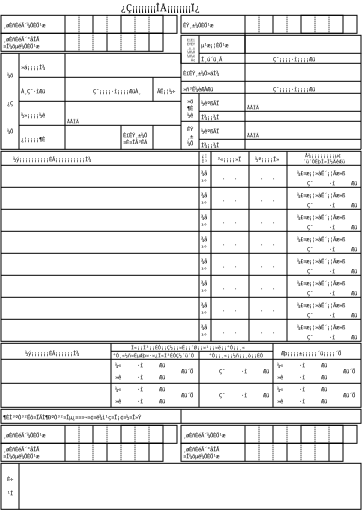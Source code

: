 <?xml version="1.0"?>
<diagram xmlns:dia="http://www.lysator.liu.se/~alla/dia/">
  <diagramdata>
    <attribute name="background">
      <color val="#ffffff"/>
    </attribute>
    <attribute name="paper">
      <composite type="paper">
        <attribute name="name">
          <string>#A4#</string>
        </attribute>
        <attribute name="tmargin">
          <real val="0"/>
        </attribute>
        <attribute name="bmargin">
          <real val="0"/>
        </attribute>
        <attribute name="lmargin">
          <real val="0"/>
        </attribute>
        <attribute name="rmargin">
          <real val="0"/>
        </attribute>
        <attribute name="is_portrait">
          <boolean val="true"/>
        </attribute>
        <attribute name="scaling">
          <real val="1"/>
        </attribute>
        <attribute name="fitto">
          <boolean val="false"/>
        </attribute>
      </composite>
    </attribute>
  </diagramdata>
  <layer name="&#199;&#216;&#183;&#202;" visible="true">
    <object type="Standard - Box" version="0" id="O0">
      <attribute name="obj_pos">
        <point val="2,4.1"/>
      </attribute>
      <attribute name="obj_bb">
        <rectangle val="2,4.1;10.1,5"/>
      </attribute>
      <attribute name="elem_corner">
        <point val="2,4.1"/>
      </attribute>
      <attribute name="elem_width">
        <real val="8.1"/>
      </attribute>
      <attribute name="elem_height">
        <real val="0.9"/>
      </attribute>
      <attribute name="border_width">
        <real val="0"/>
      </attribute>
      <attribute name="show_background">
        <boolean val="false"/>
      </attribute>
    </object>
    <object type="Standard - Box" version="0" id="O1">
      <attribute name="obj_pos">
        <point val="11,3.2"/>
      </attribute>
      <attribute name="obj_bb">
        <rectangle val="11,3.2;19.8,4.1"/>
      </attribute>
      <attribute name="elem_corner">
        <point val="11,3.2"/>
      </attribute>
      <attribute name="elem_width">
        <real val="8.8"/>
      </attribute>
      <attribute name="elem_height">
        <real val="0.9"/>
      </attribute>
      <attribute name="border_width">
        <real val="0"/>
      </attribute>
      <attribute name="show_background">
        <boolean val="false"/>
      </attribute>
    </object>
    <object type="Standard - Box" version="0" id="O2">
      <attribute name="obj_pos">
        <point val="2,5.1"/>
      </attribute>
      <attribute name="obj_bb">
        <rectangle val="2,5.1;11,9.9"/>
      </attribute>
      <attribute name="elem_corner">
        <point val="2,5.1"/>
      </attribute>
      <attribute name="elem_width">
        <real val="9"/>
      </attribute>
      <attribute name="elem_height">
        <real val="4.8"/>
      </attribute>
      <attribute name="border_width">
        <real val="0"/>
      </attribute>
      <attribute name="show_background">
        <boolean val="false"/>
      </attribute>
    </object>
    <object type="Standard - Box" version="0" id="O3">
      <attribute name="obj_pos">
        <point val="11,4.2"/>
      </attribute>
      <attribute name="obj_bb">
        <rectangle val="11,4.2;14.2,5.6"/>
      </attribute>
      <attribute name="elem_corner">
        <point val="11,4.2"/>
      </attribute>
      <attribute name="elem_width">
        <real val="3.2"/>
      </attribute>
      <attribute name="elem_height">
        <real val="1.4"/>
      </attribute>
      <attribute name="border_width">
        <real val="0"/>
      </attribute>
      <attribute name="show_background">
        <boolean val="false"/>
      </attribute>
    </object>
    <object type="Standard - Box" version="0" id="O4">
      <attribute name="obj_pos">
        <point val="2,10"/>
      </attribute>
      <attribute name="obj_bb">
        <rectangle val="2,10;20,19.5"/>
      </attribute>
      <attribute name="elem_corner">
        <point val="2,10"/>
      </attribute>
      <attribute name="elem_width">
        <real val="18"/>
      </attribute>
      <attribute name="elem_height">
        <real val="9.5"/>
      </attribute>
      <attribute name="border_width">
        <real val="0"/>
      </attribute>
      <attribute name="show_background">
        <boolean val="false"/>
      </attribute>
    </object>
    <object type="Standard - Box" version="0" id="O5">
      <attribute name="obj_pos">
        <point val="2,19.6"/>
      </attribute>
      <attribute name="obj_bb">
        <rectangle val="2,19.6;20,22.8"/>
      </attribute>
      <attribute name="elem_corner">
        <point val="2,19.6"/>
      </attribute>
      <attribute name="elem_width">
        <real val="18"/>
      </attribute>
      <attribute name="elem_height">
        <real val="3.2"/>
      </attribute>
      <attribute name="border_width">
        <real val="0"/>
      </attribute>
      <attribute name="show_background">
        <boolean val="false"/>
      </attribute>
    </object>
    <object type="Standard - Box" version="0" id="O6">
      <attribute name="obj_pos">
        <point val="2,22.9"/>
      </attribute>
      <attribute name="obj_bb">
        <rectangle val="2,22.9;20,23.6"/>
      </attribute>
      <attribute name="elem_corner">
        <point val="2,22.9"/>
      </attribute>
      <attribute name="elem_width">
        <real val="18"/>
      </attribute>
      <attribute name="elem_height">
        <real val="0.7"/>
      </attribute>
      <attribute name="border_width">
        <real val="0"/>
      </attribute>
      <attribute name="show_background">
        <boolean val="false"/>
      </attribute>
    </object>
    <object type="Standard - Line" version="0" id="O7">
      <attribute name="obj_pos">
        <point val="5.2,5.1"/>
      </attribute>
      <attribute name="obj_bb">
        <rectangle val="5.2,5.1;5.2,9.9"/>
      </attribute>
      <attribute name="conn_endpoints">
        <point val="5.2,5.1"/>
        <point val="5.2,9.9"/>
      </attribute>
      <attribute name="numcp">
        <int val="1"/>
      </attribute>
      <attribute name="line_width">
        <real val="0"/>
      </attribute>
    </object>
    <object type="Standard - Line" version="0" id="O8">
      <attribute name="obj_pos">
        <point val="2.9,5.1"/>
      </attribute>
      <attribute name="obj_bb">
        <rectangle val="2.9,5.1;2.9,9.9"/>
      </attribute>
      <attribute name="conn_endpoints">
        <point val="2.9,5.1"/>
        <point val="2.9,9.9"/>
      </attribute>
      <attribute name="numcp">
        <int val="1"/>
      </attribute>
      <attribute name="line_width">
        <real val="0"/>
      </attribute>
    </object>
    <object type="Standard - Line" version="0" id="O9">
      <attribute name="obj_pos">
        <point val="2.9,6.3"/>
      </attribute>
      <attribute name="obj_bb">
        <rectangle val="2.9,6.3;11,6.3"/>
      </attribute>
      <attribute name="conn_endpoints">
        <point val="2.9,6.3"/>
        <point val="11,6.3"/>
      </attribute>
      <attribute name="numcp">
        <int val="1"/>
      </attribute>
      <attribute name="line_width">
        <real val="0"/>
      </attribute>
    </object>
    <object type="Standard - Line" version="0" id="O10">
      <attribute name="obj_pos">
        <point val="2.9,7.5"/>
      </attribute>
      <attribute name="obj_bb">
        <rectangle val="2.9,7.5;11,7.5"/>
      </attribute>
      <attribute name="conn_endpoints">
        <point val="2.9,7.5"/>
        <point val="11,7.5"/>
      </attribute>
      <attribute name="numcp">
        <int val="1"/>
      </attribute>
      <attribute name="line_width">
        <real val="0"/>
      </attribute>
      <connections>
        <connection handle="0" to="O8" connection="0"/>
        <connection handle="1" to="O2" connection="4"/>
      </connections>
    </object>
    <object type="Standard - Line" version="0" id="O11">
      <attribute name="obj_pos">
        <point val="2.9,8.7"/>
      </attribute>
      <attribute name="obj_bb">
        <rectangle val="2.9,8.7;11,8.7"/>
      </attribute>
      <attribute name="conn_endpoints">
        <point val="2.9,8.7"/>
        <point val="11,8.7"/>
      </attribute>
      <attribute name="numcp">
        <int val="1"/>
      </attribute>
      <attribute name="line_width">
        <real val="0"/>
      </attribute>
    </object>
    <object type="Standard - Line" version="0" id="O12">
      <attribute name="obj_pos">
        <point val="6.6,4.1"/>
      </attribute>
      <attribute name="obj_bb">
        <rectangle val="6.6,4.1;6.6,5"/>
      </attribute>
      <attribute name="conn_endpoints">
        <point val="6.6,4.1"/>
        <point val="6.6,5"/>
      </attribute>
      <attribute name="numcp">
        <int val="1"/>
      </attribute>
      <attribute name="line_width">
        <real val="0"/>
      </attribute>
      <attribute name="line_style">
        <enum val="4"/>
      </attribute>
      <attribute name="dashlength">
        <real val="0.5"/>
      </attribute>
    </object>
    <object type="Standard - Line" version="0" id="O13">
      <attribute name="obj_pos">
        <point val="5.9,3.2"/>
      </attribute>
      <attribute name="obj_bb">
        <rectangle val="5.9,3.2;5.9,5"/>
      </attribute>
      <attribute name="conn_endpoints">
        <point val="5.9,3.2"/>
        <point val="5.9,5"/>
      </attribute>
      <attribute name="numcp">
        <int val="1"/>
      </attribute>
      <attribute name="line_width">
        <real val="0"/>
      </attribute>
      <attribute name="line_style">
        <enum val="4"/>
      </attribute>
      <attribute name="dashlength">
        <real val="0.5"/>
      </attribute>
    </object>
    <object type="Standard - Line" version="0" id="O14">
      <attribute name="obj_pos">
        <point val="14.2,3.2"/>
      </attribute>
      <attribute name="obj_bb">
        <rectangle val="14.2,3.2;14.2,4.2"/>
      </attribute>
      <attribute name="conn_endpoints">
        <point val="14.2,3.2"/>
        <point val="14.2,4.2"/>
      </attribute>
      <attribute name="numcp">
        <int val="1"/>
      </attribute>
      <attribute name="line_width">
        <real val="0"/>
      </attribute>
      <connections>
        <connection handle="1" to="O57" connection="0"/>
      </connections>
    </object>
    <object type="Standard - Line" version="0" id="O15">
      <attribute name="obj_pos">
        <point val="14.9,3.2"/>
      </attribute>
      <attribute name="obj_bb">
        <rectangle val="14.9,3.2;14.9,4.1"/>
      </attribute>
      <attribute name="conn_endpoints">
        <point val="14.9,3.2"/>
        <point val="14.9,4.1"/>
      </attribute>
      <attribute name="numcp">
        <int val="1"/>
      </attribute>
      <attribute name="line_width">
        <real val="0"/>
      </attribute>
      <attribute name="line_style">
        <enum val="4"/>
      </attribute>
      <attribute name="dashlength">
        <real val="0.5"/>
      </attribute>
    </object>
    <object type="Standard - Line" version="0" id="O16">
      <attribute name="obj_pos">
        <point val="15.6,3.2"/>
      </attribute>
      <attribute name="obj_bb">
        <rectangle val="15.575,3.175;15.625,4.125"/>
      </attribute>
      <attribute name="conn_endpoints">
        <point val="15.6,3.2"/>
        <point val="15.6,4.1"/>
      </attribute>
      <attribute name="numcp">
        <int val="1"/>
      </attribute>
      <attribute name="line_width">
        <real val="0.05"/>
      </attribute>
    </object>
    <object type="Standard - Line" version="0" id="O17">
      <attribute name="obj_pos">
        <point val="16.3,3.2"/>
      </attribute>
      <attribute name="obj_bb">
        <rectangle val="16.3,3.2;16.3,4.1"/>
      </attribute>
      <attribute name="conn_endpoints">
        <point val="16.3,3.2"/>
        <point val="16.3,4.1"/>
      </attribute>
      <attribute name="numcp">
        <int val="1"/>
      </attribute>
      <attribute name="line_width">
        <real val="0"/>
      </attribute>
      <attribute name="line_style">
        <enum val="4"/>
      </attribute>
      <attribute name="dashlength">
        <real val="0.5"/>
      </attribute>
    </object>
    <object type="Standard - Line" version="0" id="O18">
      <attribute name="obj_pos">
        <point val="17.7,3.2"/>
      </attribute>
      <attribute name="obj_bb">
        <rectangle val="17.7,3.2;17.7,4.1"/>
      </attribute>
      <attribute name="conn_endpoints">
        <point val="17.7,3.2"/>
        <point val="17.7,4.1"/>
      </attribute>
      <attribute name="numcp">
        <int val="1"/>
      </attribute>
      <attribute name="line_width">
        <real val="0"/>
      </attribute>
      <attribute name="line_style">
        <enum val="4"/>
      </attribute>
      <attribute name="dashlength">
        <real val="0.5"/>
      </attribute>
    </object>
    <object type="Standard - Line" version="0" id="O19">
      <attribute name="obj_pos">
        <point val="18.4,3.2"/>
      </attribute>
      <attribute name="obj_bb">
        <rectangle val="18.4,3.2;18.4,4.1"/>
      </attribute>
      <attribute name="conn_endpoints">
        <point val="18.4,3.2"/>
        <point val="18.4,4.1"/>
      </attribute>
      <attribute name="numcp">
        <int val="1"/>
      </attribute>
      <attribute name="line_width">
        <real val="0"/>
      </attribute>
      <attribute name="line_style">
        <enum val="4"/>
      </attribute>
      <attribute name="dashlength">
        <real val="0.5"/>
      </attribute>
    </object>
    <object type="Standard - Line" version="0" id="O20">
      <attribute name="obj_pos">
        <point val="11.9,4.2"/>
      </attribute>
      <attribute name="obj_bb">
        <rectangle val="11.9,4.2;11.9,5.6"/>
      </attribute>
      <attribute name="conn_endpoints">
        <point val="11.9,4.2"/>
        <point val="11.9,5.6"/>
      </attribute>
      <attribute name="numcp">
        <int val="1"/>
      </attribute>
      <attribute name="line_width">
        <real val="0"/>
      </attribute>
    </object>
    <object type="Standard - Line" version="0" id="O21">
      <attribute name="obj_pos">
        <point val="14.2,5.6"/>
      </attribute>
      <attribute name="obj_bb">
        <rectangle val="14.2,5.6;14.2,9.9"/>
      </attribute>
      <attribute name="conn_endpoints">
        <point val="14.2,5.6"/>
        <point val="14.2,9.9"/>
      </attribute>
      <attribute name="numcp">
        <int val="1"/>
      </attribute>
      <attribute name="line_width">
        <real val="0"/>
      </attribute>
      <connections>
        <connection handle="0" to="O3" connection="7"/>
      </connections>
    </object>
    <object type="Standard - Line" version="0" id="O22">
      <attribute name="obj_pos">
        <point val="11.9,5.1"/>
      </attribute>
      <attribute name="obj_bb">
        <rectangle val="11.9,5.1;14.2,5.1"/>
      </attribute>
      <attribute name="conn_endpoints">
        <point val="11.9,5.1"/>
        <point val="14.2,5.1"/>
      </attribute>
      <attribute name="numcp">
        <int val="1"/>
      </attribute>
      <attribute name="line_width">
        <real val="0"/>
      </attribute>
      <connections>
        <connection handle="1" to="O57" connection="5"/>
      </connections>
    </object>
    <object type="Standard - Line" version="0" id="O23">
      <attribute name="obj_pos">
        <point val="11,6.5"/>
      </attribute>
      <attribute name="obj_bb">
        <rectangle val="11,6.5;20,6.5"/>
      </attribute>
      <attribute name="conn_endpoints">
        <point val="11,6.5"/>
        <point val="20,6.5"/>
      </attribute>
      <attribute name="numcp">
        <int val="1"/>
      </attribute>
      <attribute name="line_width">
        <real val="0"/>
      </attribute>
    </object>
    <object type="Standard - Line" version="0" id="O24">
      <attribute name="obj_pos">
        <point val="11,9.9"/>
      </attribute>
      <attribute name="obj_bb">
        <rectangle val="11,9.9;20,9.9"/>
      </attribute>
      <attribute name="conn_endpoints">
        <point val="11,9.9"/>
        <point val="20,9.9"/>
      </attribute>
      <attribute name="numcp">
        <int val="1"/>
      </attribute>
      <attribute name="line_width">
        <real val="0"/>
      </attribute>
      <connections>
        <connection handle="0" to="O2" connection="7"/>
      </connections>
    </object>
    <object type="Standard - Line" version="0" id="O25">
      <attribute name="obj_pos">
        <point val="11.9,8"/>
      </attribute>
      <attribute name="obj_bb">
        <rectangle val="11.9,8;20,8"/>
      </attribute>
      <attribute name="conn_endpoints">
        <point val="11.9,8"/>
        <point val="20,8"/>
      </attribute>
      <attribute name="numcp">
        <int val="1"/>
      </attribute>
      <attribute name="line_width">
        <real val="0"/>
      </attribute>
    </object>
    <object type="Standard - Line" version="0" id="O26">
      <attribute name="obj_pos">
        <point val="11,8.5"/>
      </attribute>
      <attribute name="obj_bb">
        <rectangle val="11,8.5;20,8.5"/>
      </attribute>
      <attribute name="conn_endpoints">
        <point val="11,8.5"/>
        <point val="20,8.5"/>
      </attribute>
      <attribute name="numcp">
        <int val="1"/>
      </attribute>
      <attribute name="line_width">
        <real val="0"/>
      </attribute>
    </object>
    <object type="Standard - Line" version="0" id="O27">
      <attribute name="obj_pos">
        <point val="11.9,7.1"/>
      </attribute>
      <attribute name="obj_bb">
        <rectangle val="11.9,7.1;11.9,9.9"/>
      </attribute>
      <attribute name="conn_endpoints">
        <point val="11.9,7.1"/>
        <point val="11.9,9.9"/>
      </attribute>
      <attribute name="numcp">
        <int val="1"/>
      </attribute>
      <attribute name="line_width">
        <real val="0"/>
      </attribute>
    </object>
    <object type="Standard - Line" version="0" id="O28">
      <attribute name="obj_pos">
        <point val="2,10.7"/>
      </attribute>
      <attribute name="obj_bb">
        <rectangle val="2,10.7;20,10.7"/>
      </attribute>
      <attribute name="conn_endpoints">
        <point val="2,10.7"/>
        <point val="20,10.7"/>
      </attribute>
      <attribute name="numcp">
        <int val="1"/>
      </attribute>
      <attribute name="line_width">
        <real val="0"/>
      </attribute>
    </object>
    <object type="Standard - Line" version="0" id="O29">
      <attribute name="obj_pos">
        <point val="14.4,10"/>
      </attribute>
      <attribute name="obj_bb">
        <rectangle val="14.4,10;14.4,19.5"/>
      </attribute>
      <attribute name="conn_endpoints">
        <point val="14.4,10"/>
        <point val="14.4,19.5"/>
      </attribute>
      <attribute name="numcp">
        <int val="1"/>
      </attribute>
      <attribute name="line_width">
        <real val="0"/>
      </attribute>
    </object>
    <object type="Standard - Line" version="0" id="O30">
      <attribute name="obj_pos">
        <point val="11.9,19.5"/>
      </attribute>
      <attribute name="obj_bb">
        <rectangle val="11.9,10;11.9,19.5"/>
      </attribute>
      <attribute name="conn_endpoints">
        <point val="11.9,19.5"/>
        <point val="11.9,10"/>
      </attribute>
      <attribute name="numcp">
        <int val="1"/>
      </attribute>
      <attribute name="line_width">
        <real val="0"/>
      </attribute>
    </object>
    <object type="Standard - Line" version="0" id="O31">
      <attribute name="obj_pos">
        <point val="12.5,10"/>
      </attribute>
      <attribute name="obj_bb">
        <rectangle val="12.5,10;12.5,19.5"/>
      </attribute>
      <attribute name="conn_endpoints">
        <point val="12.5,10"/>
        <point val="12.5,19.5"/>
      </attribute>
      <attribute name="numcp">
        <int val="1"/>
      </attribute>
      <attribute name="line_width">
        <real val="0"/>
      </attribute>
    </object>
    <object type="Standard - Line" version="0" id="O32">
      <attribute name="obj_pos">
        <point val="2,11.8"/>
      </attribute>
      <attribute name="obj_bb">
        <rectangle val="2,11.8;20,11.8"/>
      </attribute>
      <attribute name="conn_endpoints">
        <point val="2,11.8"/>
        <point val="20,11.8"/>
      </attribute>
      <attribute name="numcp">
        <int val="1"/>
      </attribute>
      <attribute name="line_width">
        <real val="0"/>
      </attribute>
    </object>
    <object type="Standard - Line" version="0" id="O33">
      <attribute name="obj_pos">
        <point val="2,12.9"/>
      </attribute>
      <attribute name="obj_bb">
        <rectangle val="2,12.9;20,12.9"/>
      </attribute>
      <attribute name="conn_endpoints">
        <point val="2,12.9"/>
        <point val="20,12.9"/>
      </attribute>
      <attribute name="numcp">
        <int val="1"/>
      </attribute>
      <attribute name="line_width">
        <real val="0"/>
      </attribute>
    </object>
    <object type="Standard - Line" version="0" id="O34">
      <attribute name="obj_pos">
        <point val="2,14"/>
      </attribute>
      <attribute name="obj_bb">
        <rectangle val="2,14;20,14"/>
      </attribute>
      <attribute name="conn_endpoints">
        <point val="2,14"/>
        <point val="20,14"/>
      </attribute>
      <attribute name="numcp">
        <int val="1"/>
      </attribute>
      <attribute name="line_width">
        <real val="0"/>
      </attribute>
    </object>
    <object type="Standard - Line" version="0" id="O35">
      <attribute name="obj_pos">
        <point val="2,15.1"/>
      </attribute>
      <attribute name="obj_bb">
        <rectangle val="2,15.1;20,15.1"/>
      </attribute>
      <attribute name="conn_endpoints">
        <point val="2,15.1"/>
        <point val="20,15.1"/>
      </attribute>
      <attribute name="numcp">
        <int val="1"/>
      </attribute>
      <attribute name="line_width">
        <real val="0"/>
      </attribute>
    </object>
    <object type="Standard - Line" version="0" id="O36">
      <attribute name="obj_pos">
        <point val="2,16.2"/>
      </attribute>
      <attribute name="obj_bb">
        <rectangle val="2,16.2;20,16.2"/>
      </attribute>
      <attribute name="conn_endpoints">
        <point val="2,16.2"/>
        <point val="20,16.2"/>
      </attribute>
      <attribute name="numcp">
        <int val="1"/>
      </attribute>
      <attribute name="line_width">
        <real val="0"/>
      </attribute>
    </object>
    <object type="Standard - Line" version="0" id="O37">
      <attribute name="obj_pos">
        <point val="2,20.4"/>
      </attribute>
      <attribute name="obj_bb">
        <rectangle val="2,20.4;20,20.4"/>
      </attribute>
      <attribute name="conn_endpoints">
        <point val="2,20.4"/>
        <point val="20,20.4"/>
      </attribute>
      <attribute name="numcp">
        <int val="1"/>
      </attribute>
      <attribute name="line_width">
        <real val="0"/>
      </attribute>
    </object>
    <object type="Standard - Line" version="0" id="O38">
      <attribute name="obj_pos">
        <point val="7.5,19.6"/>
      </attribute>
      <attribute name="obj_bb">
        <rectangle val="7.5,19.6;7.5,22.8"/>
      </attribute>
      <attribute name="conn_endpoints">
        <point val="7.5,19.6"/>
        <point val="7.5,22.8"/>
      </attribute>
      <attribute name="numcp">
        <int val="1"/>
      </attribute>
      <attribute name="line_width">
        <real val="0"/>
      </attribute>
    </object>
    <object type="Standard - Line" version="0" id="O39">
      <attribute name="obj_pos">
        <point val="15.6,19.6"/>
      </attribute>
      <attribute name="obj_bb">
        <rectangle val="15.6,19.6;15.6,22.8"/>
      </attribute>
      <attribute name="conn_endpoints">
        <point val="15.6,19.6"/>
        <point val="15.6,22.8"/>
      </attribute>
      <attribute name="numcp">
        <int val="1"/>
      </attribute>
      <attribute name="line_width">
        <real val="0"/>
      </attribute>
    </object>
    <object type="Standard - Line" version="0" id="O40">
      <attribute name="obj_pos">
        <point val="7.5,20"/>
      </attribute>
      <attribute name="obj_bb">
        <rectangle val="7.5,20;15.6,20"/>
      </attribute>
      <attribute name="conn_endpoints">
        <point val="7.5,20"/>
        <point val="15.6,20"/>
      </attribute>
      <attribute name="numcp">
        <int val="1"/>
      </attribute>
      <attribute name="line_width">
        <real val="0"/>
      </attribute>
    </object>
    <object type="Standard - Line" version="0" id="O41">
      <attribute name="obj_pos">
        <point val="2,21.6"/>
      </attribute>
      <attribute name="obj_bb">
        <rectangle val="2,21.6;20,21.6"/>
      </attribute>
      <attribute name="conn_endpoints">
        <point val="2,21.6"/>
        <point val="20,21.6"/>
      </attribute>
      <attribute name="numcp">
        <int val="1"/>
      </attribute>
      <attribute name="line_width">
        <real val="0"/>
      </attribute>
    </object>
    <object type="Standard - Line" version="0" id="O42">
      <attribute name="obj_pos">
        <point val="11.9,20"/>
      </attribute>
      <attribute name="obj_bb">
        <rectangle val="11.9,20;11.9,22.8"/>
      </attribute>
      <attribute name="conn_endpoints">
        <point val="11.9,20"/>
        <point val="11.9,22.8"/>
      </attribute>
      <attribute name="numcp">
        <int val="1"/>
      </attribute>
      <attribute name="line_width">
        <real val="0"/>
      </attribute>
    </object>
    <object type="Standard - Line" version="0" id="O43">
      <attribute name="obj_pos">
        <point val="11,22.9"/>
      </attribute>
      <attribute name="obj_bb">
        <rectangle val="11,22.9;11,23.6"/>
      </attribute>
      <attribute name="conn_endpoints">
        <point val="11,22.9"/>
        <point val="11,23.6"/>
      </attribute>
      <attribute name="numcp">
        <int val="1"/>
      </attribute>
      <attribute name="line_width">
        <real val="0"/>
      </attribute>
      <connections>
        <connection handle="0" to="O6" connection="1"/>
        <connection handle="1" to="O6" connection="6"/>
      </connections>
    </object>
    <object type="Standard - Line" version="0" id="O44">
      <attribute name="obj_pos">
        <point val="8.7,3.2"/>
      </attribute>
      <attribute name="obj_bb">
        <rectangle val="8.7,3.2;8.7,5"/>
      </attribute>
      <attribute name="conn_endpoints">
        <point val="8.7,3.2"/>
        <point val="8.7,5"/>
      </attribute>
      <attribute name="numcp">
        <int val="1"/>
      </attribute>
      <attribute name="line_width">
        <real val="0"/>
      </attribute>
      <attribute name="line_style">
        <enum val="4"/>
      </attribute>
      <attribute name="dashlength">
        <real val="0.5"/>
      </attribute>
    </object>
    <object type="Standard - Line" version="0" id="O45">
      <attribute name="obj_pos">
        <point val="9.6,8.7"/>
      </attribute>
      <attribute name="obj_bb">
        <rectangle val="9.6,8.7;9.6,9.9"/>
      </attribute>
      <attribute name="conn_endpoints">
        <point val="9.6,8.7"/>
        <point val="9.6,9.9"/>
      </attribute>
      <attribute name="numcp">
        <int val="1"/>
      </attribute>
      <attribute name="line_width">
        <real val="0"/>
      </attribute>
    </object>
    <object type="Standard - Line" version="0" id="O46">
      <attribute name="obj_pos">
        <point val="8,9.9"/>
      </attribute>
      <attribute name="obj_bb">
        <rectangle val="8,8.7;8,9.9"/>
      </attribute>
      <attribute name="conn_endpoints">
        <point val="8,9.9"/>
        <point val="8,8.7"/>
      </attribute>
      <attribute name="numcp">
        <int val="1"/>
      </attribute>
      <attribute name="line_width">
        <real val="0"/>
      </attribute>
    </object>
    <object type="Standard - Line" version="0" id="O47">
      <attribute name="obj_pos">
        <point val="5.2,3.2"/>
      </attribute>
      <attribute name="obj_bb">
        <rectangle val="5.2,3.2;5.2,5"/>
      </attribute>
      <attribute name="conn_endpoints">
        <point val="5.2,3.2"/>
        <point val="5.2,5"/>
      </attribute>
      <attribute name="numcp">
        <int val="1"/>
      </attribute>
      <attribute name="line_width">
        <real val="0"/>
      </attribute>
    </object>
    <object type="Standard - Box" version="0" id="O48">
      <attribute name="obj_pos">
        <point val="2,3.2"/>
      </attribute>
      <attribute name="obj_bb">
        <rectangle val="2,3.2;10.8,4.1"/>
      </attribute>
      <attribute name="elem_corner">
        <point val="2,3.2"/>
      </attribute>
      <attribute name="elem_width">
        <real val="8.8"/>
      </attribute>
      <attribute name="elem_height">
        <real val="0.9"/>
      </attribute>
      <attribute name="border_width">
        <real val="0"/>
      </attribute>
      <attribute name="show_background">
        <boolean val="false"/>
      </attribute>
    </object>
    <object type="Standard - Box" version="0" id="O49">
      <attribute name="obj_pos">
        <point val="8,3.2"/>
      </attribute>
      <attribute name="obj_bb">
        <rectangle val="7.975,3.175;10.125,4.125"/>
      </attribute>
      <attribute name="elem_corner">
        <point val="8,3.2"/>
      </attribute>
      <attribute name="elem_width">
        <real val="2.1"/>
      </attribute>
      <attribute name="elem_height">
        <real val="0.9"/>
      </attribute>
      <attribute name="border_width">
        <real val="0.05"/>
      </attribute>
      <attribute name="show_background">
        <boolean val="false"/>
      </attribute>
    </object>
    <object type="Standard - Line" version="0" id="O50">
      <attribute name="obj_pos">
        <point val="6.6,3.2"/>
      </attribute>
      <attribute name="obj_bb">
        <rectangle val="6.575,3.175;6.625,4.125"/>
      </attribute>
      <attribute name="conn_endpoints">
        <point val="6.6,3.2"/>
        <point val="6.6,4.1"/>
      </attribute>
      <attribute name="numcp">
        <int val="1"/>
      </attribute>
      <attribute name="line_width">
        <real val="0.05"/>
      </attribute>
    </object>
    <object type="Standard - Line" version="0" id="O51">
      <attribute name="obj_pos">
        <point val="7.3,3.2"/>
      </attribute>
      <attribute name="obj_bb">
        <rectangle val="7.3,3.2;7.3,4.1"/>
      </attribute>
      <attribute name="conn_endpoints">
        <point val="7.3,3.2"/>
        <point val="7.3,4.1"/>
      </attribute>
      <attribute name="numcp">
        <int val="1"/>
      </attribute>
      <attribute name="line_width">
        <real val="0"/>
      </attribute>
      <attribute name="line_style">
        <enum val="4"/>
      </attribute>
      <attribute name="dashlength">
        <real val="0.5"/>
      </attribute>
    </object>
    <object type="Standard - Line" version="0" id="O52">
      <attribute name="obj_pos">
        <point val="7.3,4.1"/>
      </attribute>
      <attribute name="obj_bb">
        <rectangle val="7.275,4.075;7.325,5.025"/>
      </attribute>
      <attribute name="conn_endpoints">
        <point val="7.3,4.1"/>
        <point val="7.3,5"/>
      </attribute>
      <attribute name="numcp">
        <int val="1"/>
      </attribute>
      <attribute name="line_width">
        <real val="0.05"/>
      </attribute>
    </object>
    <object type="Standard - Line" version="0" id="O53">
      <attribute name="obj_pos">
        <point val="8,4.1"/>
      </attribute>
      <attribute name="obj_bb">
        <rectangle val="8,4.1;8,5"/>
      </attribute>
      <attribute name="conn_endpoints">
        <point val="8,4.1"/>
        <point val="8,5"/>
      </attribute>
      <attribute name="numcp">
        <int val="1"/>
      </attribute>
      <attribute name="line_width">
        <real val="0"/>
      </attribute>
      <attribute name="line_style">
        <enum val="4"/>
      </attribute>
      <attribute name="dashlength">
        <real val="0.5"/>
      </attribute>
      <connections>
        <connection handle="0" to="O49" connection="5"/>
      </connections>
    </object>
    <object type="Standard - Line" version="0" id="O54">
      <attribute name="obj_pos">
        <point val="9.4,3.2"/>
      </attribute>
      <attribute name="obj_bb">
        <rectangle val="9.4,3.2;9.4,4.1"/>
      </attribute>
      <attribute name="conn_endpoints">
        <point val="9.4,3.2"/>
        <point val="9.4,4.1"/>
      </attribute>
      <attribute name="numcp">
        <int val="1"/>
      </attribute>
      <attribute name="line_width">
        <real val="0"/>
      </attribute>
      <attribute name="line_style">
        <enum val="4"/>
      </attribute>
      <attribute name="dashlength">
        <real val="0.5"/>
      </attribute>
    </object>
    <object type="Standard - Line" version="0" id="O55">
      <attribute name="obj_pos">
        <point val="9.4,4.1"/>
      </attribute>
      <attribute name="obj_bb">
        <rectangle val="9.375,4.075;9.425,5.025"/>
      </attribute>
      <attribute name="conn_endpoints">
        <point val="9.4,4.1"/>
        <point val="9.4,5"/>
      </attribute>
      <attribute name="numcp">
        <int val="1"/>
      </attribute>
      <attribute name="line_width">
        <real val="0.05"/>
      </attribute>
    </object>
    <object type="Standard - Box" version="0" id="O56">
      <attribute name="obj_pos">
        <point val="17,3.2"/>
      </attribute>
      <attribute name="obj_bb">
        <rectangle val="16.975,3.175;19.125,4.125"/>
      </attribute>
      <attribute name="elem_corner">
        <point val="17,3.2"/>
      </attribute>
      <attribute name="elem_width">
        <real val="2.1"/>
      </attribute>
      <attribute name="elem_height">
        <real val="0.9"/>
      </attribute>
      <attribute name="border_width">
        <real val="0.05"/>
      </attribute>
      <attribute name="show_background">
        <boolean val="false"/>
      </attribute>
    </object>
    <object type="Standard - Box" version="0" id="O57">
      <attribute name="obj_pos">
        <point val="14.2,4.2"/>
      </attribute>
      <attribute name="obj_bb">
        <rectangle val="14.175,4.175;20.025,5.125"/>
      </attribute>
      <attribute name="elem_corner">
        <point val="14.2,4.2"/>
      </attribute>
      <attribute name="elem_width">
        <real val="5.8"/>
      </attribute>
      <attribute name="elem_height">
        <real val="0.9"/>
      </attribute>
      <attribute name="border_width">
        <real val="0.05"/>
      </attribute>
      <attribute name="show_background">
        <boolean val="false"/>
      </attribute>
    </object>
    <object type="Standard - Line" version="0" id="O58">
      <attribute name="obj_pos">
        <point val="11,7.1"/>
      </attribute>
      <attribute name="obj_bb">
        <rectangle val="11,7.1;20,7.1"/>
      </attribute>
      <attribute name="conn_endpoints">
        <point val="11,7.1"/>
        <point val="20,7.1"/>
      </attribute>
      <attribute name="numcp">
        <int val="1"/>
      </attribute>
      <attribute name="line_width">
        <real val="0"/>
      </attribute>
    </object>
    <object type="Standard - Line" version="0" id="O59">
      <attribute name="obj_pos">
        <point val="11.9,9.4"/>
      </attribute>
      <attribute name="obj_bb">
        <rectangle val="11.9,9.4;20,9.4"/>
      </attribute>
      <attribute name="conn_endpoints">
        <point val="11.9,9.4"/>
        <point val="20,9.4"/>
      </attribute>
      <attribute name="numcp">
        <int val="1"/>
      </attribute>
      <attribute name="line_width">
        <real val="0"/>
      </attribute>
    </object>
    <object type="Standard - Box" version="0" id="O60">
      <attribute name="obj_pos">
        <point val="2,24.6"/>
      </attribute>
      <attribute name="obj_bb">
        <rectangle val="2,24.6;10.1,25.5"/>
      </attribute>
      <attribute name="elem_corner">
        <point val="2,24.6"/>
      </attribute>
      <attribute name="elem_width">
        <real val="8.1"/>
      </attribute>
      <attribute name="elem_height">
        <real val="0.9"/>
      </attribute>
      <attribute name="border_width">
        <real val="0"/>
      </attribute>
      <attribute name="show_background">
        <boolean val="false"/>
      </attribute>
    </object>
    <object type="Standard - Line" version="0" id="O61">
      <attribute name="obj_pos">
        <point val="6.6,24.6"/>
      </attribute>
      <attribute name="obj_bb">
        <rectangle val="6.6,24.6;6.6,25.5"/>
      </attribute>
      <attribute name="conn_endpoints">
        <point val="6.6,24.6"/>
        <point val="6.6,25.5"/>
      </attribute>
      <attribute name="numcp">
        <int val="1"/>
      </attribute>
      <attribute name="line_width">
        <real val="0"/>
      </attribute>
      <attribute name="line_style">
        <enum val="4"/>
      </attribute>
      <attribute name="dashlength">
        <real val="0.5"/>
      </attribute>
    </object>
    <object type="Standard - Line" version="0" id="O62">
      <attribute name="obj_pos">
        <point val="5.9,23.7"/>
      </attribute>
      <attribute name="obj_bb">
        <rectangle val="5.9,23.7;5.9,25.5"/>
      </attribute>
      <attribute name="conn_endpoints">
        <point val="5.9,23.7"/>
        <point val="5.9,25.5"/>
      </attribute>
      <attribute name="numcp">
        <int val="1"/>
      </attribute>
      <attribute name="line_width">
        <real val="0"/>
      </attribute>
      <attribute name="line_style">
        <enum val="4"/>
      </attribute>
      <attribute name="dashlength">
        <real val="0.5"/>
      </attribute>
    </object>
    <object type="Standard - Line" version="0" id="O63">
      <attribute name="obj_pos">
        <point val="8.7,23.7"/>
      </attribute>
      <attribute name="obj_bb">
        <rectangle val="8.7,23.7;8.7,25.5"/>
      </attribute>
      <attribute name="conn_endpoints">
        <point val="8.7,23.7"/>
        <point val="8.7,25.5"/>
      </attribute>
      <attribute name="numcp">
        <int val="1"/>
      </attribute>
      <attribute name="line_width">
        <real val="0"/>
      </attribute>
      <attribute name="line_style">
        <enum val="4"/>
      </attribute>
      <attribute name="dashlength">
        <real val="0.5"/>
      </attribute>
    </object>
    <object type="Standard - Line" version="0" id="O64">
      <attribute name="obj_pos">
        <point val="5.2,23.7"/>
      </attribute>
      <attribute name="obj_bb">
        <rectangle val="5.2,23.7;5.2,25.5"/>
      </attribute>
      <attribute name="conn_endpoints">
        <point val="5.2,23.7"/>
        <point val="5.2,25.5"/>
      </attribute>
      <attribute name="numcp">
        <int val="1"/>
      </attribute>
      <attribute name="line_width">
        <real val="0"/>
      </attribute>
    </object>
    <object type="Standard - Box" version="0" id="O65">
      <attribute name="obj_pos">
        <point val="2,23.7"/>
      </attribute>
      <attribute name="obj_bb">
        <rectangle val="2,23.7;10.8,24.6"/>
      </attribute>
      <attribute name="elem_corner">
        <point val="2,23.7"/>
      </attribute>
      <attribute name="elem_width">
        <real val="8.8"/>
      </attribute>
      <attribute name="elem_height">
        <real val="0.9"/>
      </attribute>
      <attribute name="border_width">
        <real val="0"/>
      </attribute>
      <attribute name="show_background">
        <boolean val="false"/>
      </attribute>
    </object>
    <object type="Standard - Box" version="0" id="O66">
      <attribute name="obj_pos">
        <point val="8,23.7"/>
      </attribute>
      <attribute name="obj_bb">
        <rectangle val="7.975,23.675;10.125,24.625"/>
      </attribute>
      <attribute name="elem_corner">
        <point val="8,23.7"/>
      </attribute>
      <attribute name="elem_width">
        <real val="2.1"/>
      </attribute>
      <attribute name="elem_height">
        <real val="0.9"/>
      </attribute>
      <attribute name="border_width">
        <real val="0.05"/>
      </attribute>
      <attribute name="show_background">
        <boolean val="false"/>
      </attribute>
    </object>
    <object type="Standard - Line" version="0" id="O67">
      <attribute name="obj_pos">
        <point val="6.6,23.7"/>
      </attribute>
      <attribute name="obj_bb">
        <rectangle val="6.575,23.675;6.625,24.625"/>
      </attribute>
      <attribute name="conn_endpoints">
        <point val="6.6,23.7"/>
        <point val="6.6,24.6"/>
      </attribute>
      <attribute name="numcp">
        <int val="1"/>
      </attribute>
      <attribute name="line_width">
        <real val="0.05"/>
      </attribute>
    </object>
    <object type="Standard - Line" version="0" id="O68">
      <attribute name="obj_pos">
        <point val="7.3,23.7"/>
      </attribute>
      <attribute name="obj_bb">
        <rectangle val="7.3,23.7;7.3,24.6"/>
      </attribute>
      <attribute name="conn_endpoints">
        <point val="7.3,23.7"/>
        <point val="7.3,24.6"/>
      </attribute>
      <attribute name="numcp">
        <int val="1"/>
      </attribute>
      <attribute name="line_width">
        <real val="0"/>
      </attribute>
      <attribute name="line_style">
        <enum val="4"/>
      </attribute>
      <attribute name="dashlength">
        <real val="0.5"/>
      </attribute>
    </object>
    <object type="Standard - Line" version="0" id="O69">
      <attribute name="obj_pos">
        <point val="7.3,24.6"/>
      </attribute>
      <attribute name="obj_bb">
        <rectangle val="7.275,24.575;7.325,25.525"/>
      </attribute>
      <attribute name="conn_endpoints">
        <point val="7.3,24.6"/>
        <point val="7.3,25.5"/>
      </attribute>
      <attribute name="numcp">
        <int val="1"/>
      </attribute>
      <attribute name="line_width">
        <real val="0.05"/>
      </attribute>
    </object>
    <object type="Standard - Line" version="0" id="O70">
      <attribute name="obj_pos">
        <point val="8,24.6"/>
      </attribute>
      <attribute name="obj_bb">
        <rectangle val="8,24.6;8,25.5"/>
      </attribute>
      <attribute name="conn_endpoints">
        <point val="8,24.6"/>
        <point val="8,25.5"/>
      </attribute>
      <attribute name="numcp">
        <int val="1"/>
      </attribute>
      <attribute name="line_width">
        <real val="0"/>
      </attribute>
      <attribute name="line_style">
        <enum val="4"/>
      </attribute>
      <attribute name="dashlength">
        <real val="0.5"/>
      </attribute>
      <connections>
        <connection handle="0" to="O66" connection="5"/>
      </connections>
    </object>
    <object type="Standard - Line" version="0" id="O71">
      <attribute name="obj_pos">
        <point val="9.4,23.7"/>
      </attribute>
      <attribute name="obj_bb">
        <rectangle val="9.4,23.7;9.4,24.6"/>
      </attribute>
      <attribute name="conn_endpoints">
        <point val="9.4,23.7"/>
        <point val="9.4,24.6"/>
      </attribute>
      <attribute name="numcp">
        <int val="1"/>
      </attribute>
      <attribute name="line_width">
        <real val="0"/>
      </attribute>
      <attribute name="line_style">
        <enum val="4"/>
      </attribute>
      <attribute name="dashlength">
        <real val="0.5"/>
      </attribute>
    </object>
    <object type="Standard - Line" version="0" id="O72">
      <attribute name="obj_pos">
        <point val="9.4,24.6"/>
      </attribute>
      <attribute name="obj_bb">
        <rectangle val="9.375,24.575;9.425,25.525"/>
      </attribute>
      <attribute name="conn_endpoints">
        <point val="9.4,24.6"/>
        <point val="9.4,25.5"/>
      </attribute>
      <attribute name="numcp">
        <int val="1"/>
      </attribute>
      <attribute name="line_width">
        <real val="0.05"/>
      </attribute>
    </object>
    <object type="Standard - Box" version="0" id="O73">
      <attribute name="obj_pos">
        <point val="11,24.6"/>
      </attribute>
      <attribute name="obj_bb">
        <rectangle val="11,24.6;19.1,25.5"/>
      </attribute>
      <attribute name="elem_corner">
        <point val="11,24.6"/>
      </attribute>
      <attribute name="elem_width">
        <real val="8.1"/>
      </attribute>
      <attribute name="elem_height">
        <real val="0.9"/>
      </attribute>
      <attribute name="border_width">
        <real val="0"/>
      </attribute>
      <attribute name="show_background">
        <boolean val="false"/>
      </attribute>
    </object>
    <object type="Standard - Line" version="0" id="O74">
      <attribute name="obj_pos">
        <point val="15.6,24.6"/>
      </attribute>
      <attribute name="obj_bb">
        <rectangle val="15.6,24.6;15.6,25.5"/>
      </attribute>
      <attribute name="conn_endpoints">
        <point val="15.6,24.6"/>
        <point val="15.6,25.5"/>
      </attribute>
      <attribute name="numcp">
        <int val="1"/>
      </attribute>
      <attribute name="line_width">
        <real val="0"/>
      </attribute>
      <attribute name="line_style">
        <enum val="4"/>
      </attribute>
      <attribute name="dashlength">
        <real val="0.5"/>
      </attribute>
    </object>
    <object type="Standard - Line" version="0" id="O75">
      <attribute name="obj_pos">
        <point val="14.9,23.7"/>
      </attribute>
      <attribute name="obj_bb">
        <rectangle val="14.9,23.7;14.9,25.5"/>
      </attribute>
      <attribute name="conn_endpoints">
        <point val="14.9,23.7"/>
        <point val="14.9,25.5"/>
      </attribute>
      <attribute name="numcp">
        <int val="1"/>
      </attribute>
      <attribute name="line_width">
        <real val="0"/>
      </attribute>
      <attribute name="line_style">
        <enum val="4"/>
      </attribute>
      <attribute name="dashlength">
        <real val="0.5"/>
      </attribute>
    </object>
    <object type="Standard - Line" version="0" id="O76">
      <attribute name="obj_pos">
        <point val="17.7,23.7"/>
      </attribute>
      <attribute name="obj_bb">
        <rectangle val="17.7,23.7;17.7,25.5"/>
      </attribute>
      <attribute name="conn_endpoints">
        <point val="17.7,23.7"/>
        <point val="17.7,25.5"/>
      </attribute>
      <attribute name="numcp">
        <int val="1"/>
      </attribute>
      <attribute name="line_width">
        <real val="0"/>
      </attribute>
      <attribute name="line_style">
        <enum val="4"/>
      </attribute>
      <attribute name="dashlength">
        <real val="0.5"/>
      </attribute>
    </object>
    <object type="Standard - Line" version="0" id="O77">
      <attribute name="obj_pos">
        <point val="14.2,23.7"/>
      </attribute>
      <attribute name="obj_bb">
        <rectangle val="14.2,23.7;14.2,25.5"/>
      </attribute>
      <attribute name="conn_endpoints">
        <point val="14.2,23.7"/>
        <point val="14.2,25.5"/>
      </attribute>
      <attribute name="numcp">
        <int val="1"/>
      </attribute>
      <attribute name="line_width">
        <real val="0"/>
      </attribute>
    </object>
    <object type="Standard - Box" version="0" id="O78">
      <attribute name="obj_pos">
        <point val="11,23.7"/>
      </attribute>
      <attribute name="obj_bb">
        <rectangle val="11,23.7;19.8,24.6"/>
      </attribute>
      <attribute name="elem_corner">
        <point val="11,23.7"/>
      </attribute>
      <attribute name="elem_width">
        <real val="8.8"/>
      </attribute>
      <attribute name="elem_height">
        <real val="0.9"/>
      </attribute>
      <attribute name="border_width">
        <real val="0"/>
      </attribute>
      <attribute name="show_background">
        <boolean val="false"/>
      </attribute>
    </object>
    <object type="Standard - Box" version="0" id="O79">
      <attribute name="obj_pos">
        <point val="17,23.7"/>
      </attribute>
      <attribute name="obj_bb">
        <rectangle val="16.975,23.675;19.125,24.625"/>
      </attribute>
      <attribute name="elem_corner">
        <point val="17,23.7"/>
      </attribute>
      <attribute name="elem_width">
        <real val="2.1"/>
      </attribute>
      <attribute name="elem_height">
        <real val="0.9"/>
      </attribute>
      <attribute name="border_width">
        <real val="0.05"/>
      </attribute>
      <attribute name="show_background">
        <boolean val="false"/>
      </attribute>
    </object>
    <object type="Standard - Line" version="0" id="O80">
      <attribute name="obj_pos">
        <point val="15.6,23.7"/>
      </attribute>
      <attribute name="obj_bb">
        <rectangle val="15.575,23.675;15.625,24.625"/>
      </attribute>
      <attribute name="conn_endpoints">
        <point val="15.6,23.7"/>
        <point val="15.6,24.6"/>
      </attribute>
      <attribute name="numcp">
        <int val="1"/>
      </attribute>
      <attribute name="line_width">
        <real val="0.05"/>
      </attribute>
    </object>
    <object type="Standard - Line" version="0" id="O81">
      <attribute name="obj_pos">
        <point val="16.3,23.7"/>
      </attribute>
      <attribute name="obj_bb">
        <rectangle val="16.3,23.7;16.3,24.6"/>
      </attribute>
      <attribute name="conn_endpoints">
        <point val="16.3,23.7"/>
        <point val="16.3,24.6"/>
      </attribute>
      <attribute name="numcp">
        <int val="1"/>
      </attribute>
      <attribute name="line_width">
        <real val="0"/>
      </attribute>
      <attribute name="line_style">
        <enum val="4"/>
      </attribute>
      <attribute name="dashlength">
        <real val="0.5"/>
      </attribute>
    </object>
    <object type="Standard - Line" version="0" id="O82">
      <attribute name="obj_pos">
        <point val="16.3,24.6"/>
      </attribute>
      <attribute name="obj_bb">
        <rectangle val="16.275,24.575;16.325,25.525"/>
      </attribute>
      <attribute name="conn_endpoints">
        <point val="16.3,24.6"/>
        <point val="16.3,25.5"/>
      </attribute>
      <attribute name="numcp">
        <int val="1"/>
      </attribute>
      <attribute name="line_width">
        <real val="0.05"/>
      </attribute>
    </object>
    <object type="Standard - Line" version="0" id="O83">
      <attribute name="obj_pos">
        <point val="17,24.6"/>
      </attribute>
      <attribute name="obj_bb">
        <rectangle val="17,24.6;17,25.5"/>
      </attribute>
      <attribute name="conn_endpoints">
        <point val="17,24.6"/>
        <point val="17,25.5"/>
      </attribute>
      <attribute name="numcp">
        <int val="1"/>
      </attribute>
      <attribute name="line_width">
        <real val="0"/>
      </attribute>
      <attribute name="line_style">
        <enum val="4"/>
      </attribute>
      <attribute name="dashlength">
        <real val="0.5"/>
      </attribute>
      <connections>
        <connection handle="0" to="O79" connection="5"/>
      </connections>
    </object>
    <object type="Standard - Line" version="0" id="O84">
      <attribute name="obj_pos">
        <point val="18.4,23.7"/>
      </attribute>
      <attribute name="obj_bb">
        <rectangle val="18.4,23.7;18.4,24.6"/>
      </attribute>
      <attribute name="conn_endpoints">
        <point val="18.4,23.7"/>
        <point val="18.4,24.6"/>
      </attribute>
      <attribute name="numcp">
        <int val="1"/>
      </attribute>
      <attribute name="line_width">
        <real val="0"/>
      </attribute>
      <attribute name="line_style">
        <enum val="4"/>
      </attribute>
      <attribute name="dashlength">
        <real val="0.5"/>
      </attribute>
    </object>
    <object type="Standard - Line" version="0" id="O85">
      <attribute name="obj_pos">
        <point val="18.4,24.6"/>
      </attribute>
      <attribute name="obj_bb">
        <rectangle val="18.375,24.575;18.425,25.525"/>
      </attribute>
      <attribute name="conn_endpoints">
        <point val="18.4,24.6"/>
        <point val="18.4,25.5"/>
      </attribute>
      <attribute name="numcp">
        <int val="1"/>
      </attribute>
      <attribute name="line_width">
        <real val="0.05"/>
      </attribute>
    </object>
    <object type="Standard - Line" version="0" id="O86">
      <attribute name="obj_pos">
        <point val="16.3,10"/>
      </attribute>
      <attribute name="obj_bb">
        <rectangle val="16.3,10;16.3,19.5"/>
      </attribute>
      <attribute name="conn_endpoints">
        <point val="16.3,10"/>
        <point val="16.3,19.5"/>
      </attribute>
      <attribute name="numcp">
        <int val="1"/>
      </attribute>
      <attribute name="line_width">
        <real val="0"/>
      </attribute>
    </object>
    <object type="Standard - Line" version="0" id="O87">
      <attribute name="obj_pos">
        <point val="2,17.3"/>
      </attribute>
      <attribute name="obj_bb">
        <rectangle val="2,17.3;20,17.3"/>
      </attribute>
      <attribute name="conn_endpoints">
        <point val="2,17.3"/>
        <point val="20,17.3"/>
      </attribute>
      <attribute name="numcp">
        <int val="1"/>
      </attribute>
      <attribute name="line_width">
        <real val="0"/>
      </attribute>
    </object>
    <object type="Standard - Line" version="0" id="O88">
      <attribute name="obj_pos">
        <point val="2,18.4"/>
      </attribute>
      <attribute name="obj_bb">
        <rectangle val="2,18.4;20,18.4"/>
      </attribute>
      <attribute name="conn_endpoints">
        <point val="2,18.4"/>
        <point val="20,18.4"/>
      </attribute>
      <attribute name="numcp">
        <int val="1"/>
      </attribute>
      <attribute name="line_width">
        <real val="0"/>
      </attribute>
    </object>
    <object type="Standard - Box" version="0" id="O89">
      <attribute name="obj_pos">
        <point val="2,25.6"/>
      </attribute>
      <attribute name="obj_bb">
        <rectangle val="2,25.6;20,27.9"/>
      </attribute>
      <attribute name="elem_corner">
        <point val="2,25.6"/>
      </attribute>
      <attribute name="elem_width">
        <real val="18"/>
      </attribute>
      <attribute name="elem_height">
        <real val="2.3"/>
      </attribute>
      <attribute name="border_width">
        <real val="0"/>
      </attribute>
      <attribute name="show_background">
        <boolean val="false"/>
      </attribute>
    </object>
    <object type="Standard - Line" version="0" id="O90">
      <attribute name="obj_pos">
        <point val="2.9,25.6"/>
      </attribute>
      <attribute name="obj_bb">
        <rectangle val="2.9,25.6;2.9,27.9"/>
      </attribute>
      <attribute name="conn_endpoints">
        <point val="2.9,25.6"/>
        <point val="2.9,27.9"/>
      </attribute>
      <attribute name="numcp">
        <int val="1"/>
      </attribute>
      <attribute name="line_width">
        <real val="0"/>
      </attribute>
    </object>
    <object type="Standard - Line" version="0" id="O91">
      <attribute name="obj_pos">
        <point val="20,5.1"/>
      </attribute>
      <attribute name="obj_bb">
        <rectangle val="20,5.1;20,9.9"/>
      </attribute>
      <attribute name="conn_endpoints">
        <point val="20,5.1"/>
        <point val="20,9.9"/>
      </attribute>
      <attribute name="numcp">
        <int val="1"/>
      </attribute>
      <attribute name="line_width">
        <real val="0"/>
      </attribute>
      <connections>
        <connection handle="0" to="O57" connection="7"/>
      </connections>
    </object>
    <object type="Standard - Line" version="0" id="O92">
      <attribute name="obj_pos">
        <point val="14.2,5.6"/>
      </attribute>
      <attribute name="obj_bb">
        <rectangle val="14.2,5.6;20,5.6"/>
      </attribute>
      <attribute name="conn_endpoints">
        <point val="14.2,5.6"/>
        <point val="20,5.6"/>
      </attribute>
      <attribute name="numcp">
        <int val="1"/>
      </attribute>
      <attribute name="line_width">
        <real val="0"/>
      </attribute>
      <connections>
        <connection handle="0" to="O3" connection="7"/>
      </connections>
    </object>
    <object type="Standard - Line" version="0" id="O93">
      <attribute name="obj_pos">
        <point val="9.6,6.3"/>
      </attribute>
      <attribute name="obj_bb">
        <rectangle val="9.6,6.3;9.6,7.5"/>
      </attribute>
      <attribute name="conn_endpoints">
        <point val="9.6,6.3"/>
        <point val="9.6,7.5"/>
      </attribute>
      <attribute name="numcp">
        <int val="1"/>
      </attribute>
      <attribute name="line_width">
        <real val="0"/>
      </attribute>
    </object>
  </layer>
  <layer name="&#202;&#184;&#187;&#250;" visible="true">
    <object type="Standard - Text" version="0" id="O94">
      <attribute name="obj_pos">
        <point val="8,3"/>
      </attribute>
      <attribute name="obj_bb">
        <rectangle val="8,2.516;14.666,3.116"/>
      </attribute>
      <attribute name="text">
        <composite type="text">
          <attribute name="string">
            <string>#&#191;&#199;&#161;&#161;&#161;&#161;&#161;&#161;&#161;&#161;&#206;&#197;&#161;&#161;&#161;&#161;&#161;&#161;&#161;&#161;&#207;&#191;#</string>
          </attribute>
          <attribute name="font">
            <font name="Times-Roman"/>
          </attribute>
          <attribute name="height">
            <real val="0.6"/>
          </attribute>
          <attribute name="pos">
            <point val="8,3"/>
          </attribute>
          <attribute name="color">
            <color val="#000000"/>
          </attribute>
          <attribute name="alignment">
            <enum val="0"/>
          </attribute>
        </composite>
      </attribute>
    </object>
    <object type="Standard - Text" version="0" id="O95">
      <attribute name="obj_pos">
        <point val="3,5.9"/>
      </attribute>
      <attribute name="obj_bb">
        <rectangle val="3,5.64;4.414,5.99"/>
      </attribute>
      <attribute name="text">
        <composite type="text">
          <attribute name="string">
            <string>#&#187;&#225;&#161;&#161;&#161;&#161;&#204;&#190;#</string>
          </attribute>
          <attribute name="font">
            <font name="Courier"/>
          </attribute>
          <attribute name="height">
            <real val="0.35"/>
          </attribute>
          <attribute name="pos">
            <point val="3,5.9"/>
          </attribute>
          <attribute name="color">
            <color val="#000000"/>
          </attribute>
          <attribute name="alignment">
            <enum val="0"/>
          </attribute>
        </composite>
      </attribute>
    </object>
    <object type="Standard - Text" version="0" id="O96">
      <attribute name="obj_pos">
        <point val="3,7.1"/>
      </attribute>
      <attribute name="obj_bb">
        <rectangle val="3,6.84;4.414,7.19"/>
      </attribute>
      <attribute name="text">
        <composite type="text">
          <attribute name="string">
            <string>#&#192;&#184;&#199;&#175;&#183;&#238;&#198;&#252;#</string>
          </attribute>
          <attribute name="font">
            <font name="Courier"/>
          </attribute>
          <attribute name="height">
            <real val="0.35"/>
          </attribute>
          <attribute name="pos">
            <point val="3,7.1"/>
          </attribute>
          <attribute name="color">
            <color val="#000000"/>
          </attribute>
          <attribute name="alignment">
            <enum val="0"/>
          </attribute>
        </composite>
      </attribute>
    </object>
    <object type="Standard - Text" version="0" id="O97">
      <attribute name="obj_pos">
        <point val="3,8.3"/>
      </attribute>
      <attribute name="obj_bb">
        <rectangle val="3,8.04;4.414,8.39"/>
      </attribute>
      <attribute name="text">
        <composite type="text">
          <attribute name="string">
            <string>#&#189;&#187;&#161;&#161;&#161;&#161;&#189;&#234;#</string>
          </attribute>
          <attribute name="font">
            <font name="Courier"/>
          </attribute>
          <attribute name="height">
            <real val="0.35"/>
          </attribute>
          <attribute name="pos">
            <point val="3,8.3"/>
          </attribute>
          <attribute name="color">
            <color val="#000000"/>
          </attribute>
          <attribute name="alignment">
            <enum val="0"/>
          </attribute>
        </composite>
      </attribute>
    </object>
    <object type="Standard - Text" version="0" id="O98">
      <attribute name="obj_pos">
        <point val="3,9.5"/>
      </attribute>
      <attribute name="obj_bb">
        <rectangle val="3,9.24;4.414,9.59"/>
      </attribute>
      <attribute name="text">
        <composite type="text">
          <attribute name="string">
            <string>#&#191;&#166;&#161;&#161;&#161;&#161;&#182;&#200;#</string>
          </attribute>
          <attribute name="font">
            <font name="Courier"/>
          </attribute>
          <attribute name="height">
            <real val="0.35"/>
          </attribute>
          <attribute name="pos">
            <point val="3,9.5"/>
          </attribute>
          <attribute name="color">
            <color val="#000000"/>
          </attribute>
          <attribute name="alignment">
            <enum val="0"/>
          </attribute>
        </composite>
      </attribute>
    </object>
    <object type="Standard - Text" version="0" id="O99">
      <attribute name="obj_pos">
        <point val="2.3,6.3"/>
      </attribute>
      <attribute name="obj_bb">
        <rectangle val="2.3,6.04;2.654,9.19"/>
      </attribute>
      <attribute name="text">
        <composite type="text">
          <attribute name="string">
            <string>#&#188;&#245;



&#191;&#199;



&#188;&#212;#</string>
          </attribute>
          <attribute name="font">
            <font name="Courier"/>
          </attribute>
          <attribute name="height">
            <real val="0.35"/>
          </attribute>
          <attribute name="pos">
            <point val="2.3,6.3"/>
          </attribute>
          <attribute name="color">
            <color val="#000000"/>
          </attribute>
          <attribute name="alignment">
            <enum val="0"/>
          </attribute>
        </composite>
      </attribute>
    </object>
    <object type="Standard - Text" version="0" id="O100">
      <attribute name="obj_pos">
        <point val="11.3,4.5"/>
      </attribute>
      <attribute name="obj_bb">
        <rectangle val="11.3,4.351;11.502,5.351"/>
      </attribute>
      <attribute name="text">
        <composite type="text">
          <attribute name="string">
            <string>#&#200;&#239;
&#202;&#221;
&#184;&#177;
&#188;&#212;
&#190;&#218;#</string>
          </attribute>
          <attribute name="font">
            <font name="Courier"/>
          </attribute>
          <attribute name="height">
            <real val="0.2"/>
          </attribute>
          <attribute name="pos">
            <point val="11.3,4.5"/>
          </attribute>
          <attribute name="color">
            <color val="#000000"/>
          </attribute>
          <attribute name="alignment">
            <enum val="0"/>
          </attribute>
        </composite>
      </attribute>
    </object>
    <object type="Standard - Text" version="0" id="O101">
      <attribute name="obj_pos">
        <point val="11.5,4.5"/>
      </attribute>
      <attribute name="obj_bb">
        <rectangle val="11.5,4.351;11.702,5.551"/>
      </attribute>
      <attribute name="text">
        <composite type="text">
          <attribute name="string">
            <string>#&#200;&#239;
&#202;&#221;
&#184;&#177;
&#188;&#212;
&#188;&#234;
&#196;&#162;#</string>
          </attribute>
          <attribute name="font">
            <font name="Courier"/>
          </attribute>
          <attribute name="height">
            <real val="0.2"/>
          </attribute>
          <attribute name="pos">
            <point val="11.5,4.5"/>
          </attribute>
          <attribute name="color">
            <color val="#000000"/>
          </attribute>
          <attribute name="alignment">
            <enum val="0"/>
          </attribute>
        </composite>
      </attribute>
    </object>
    <object type="Standard - Text" version="0" id="O102">
      <attribute name="obj_pos">
        <point val="12,4.8"/>
      </attribute>
      <attribute name="obj_bb">
        <rectangle val="12,4.54;13.768,4.89"/>
      </attribute>
      <attribute name="text">
        <composite type="text">
          <attribute name="string">
            <string>#&#181;&#173;&#185;&#230;&#161;&#166;&#200;&#214;&#185;&#230;#</string>
          </attribute>
          <attribute name="font">
            <font name="Courier"/>
          </attribute>
          <attribute name="height">
            <real val="0.35"/>
          </attribute>
          <attribute name="pos">
            <point val="12,4.8"/>
          </attribute>
          <attribute name="color">
            <color val="#000000"/>
          </attribute>
          <attribute name="alignment">
            <enum val="0"/>
          </attribute>
        </composite>
      </attribute>
    </object>
    <object type="Standard - Text" version="0" id="O103">
      <attribute name="obj_pos">
        <point val="11.1,6.2"/>
      </attribute>
      <attribute name="obj_bb">
        <rectangle val="11.1,5.94;13.221,6.29"/>
      </attribute>
      <attribute name="text">
        <composite type="text">
          <attribute name="string">
            <string>#&#200;&#239;&#202;&#221;&#184;&#177;&#188;&#212;&#187;&#225;&#204;&#190;#</string>
          </attribute>
          <attribute name="font">
            <font name="Courier"/>
          </attribute>
          <attribute name="height">
            <real val="0.35"/>
          </attribute>
          <attribute name="pos">
            <point val="11.1,6.2"/>
          </attribute>
          <attribute name="color">
            <color val="#000000"/>
          </attribute>
          <attribute name="alignment">
            <enum val="0"/>
          </attribute>
        </composite>
      </attribute>
    </object>
    <object type="Standard - Text" version="0" id="O104">
      <attribute name="obj_pos">
        <point val="11.1,7"/>
      </attribute>
      <attribute name="obj_bb">
        <rectangle val="11.1,6.74;12.867,7.09"/>
      </attribute>
      <attribute name="text">
        <composite type="text">
          <attribute name="string">
            <string>#&#187;&#241;&#179;&#202;&#188;&#232;&#198;&#192;&#198;&#252;#</string>
          </attribute>
          <attribute name="font">
            <font name="Courier"/>
          </attribute>
          <attribute name="height">
            <real val="0.35"/>
          </attribute>
          <attribute name="pos">
            <point val="11.1,7"/>
          </attribute>
          <attribute name="color">
            <color val="#000000"/>
          </attribute>
          <attribute name="alignment">
            <enum val="0"/>
          </attribute>
        </composite>
      </attribute>
    </object>
    <object type="Standard - Text" version="0" id="O105">
      <attribute name="obj_pos">
        <point val="12,5.5"/>
      </attribute>
      <attribute name="obj_bb">
        <rectangle val="12,5.24;13.414,5.59"/>
      </attribute>
      <attribute name="text">
        <composite type="text">
          <attribute name="string">
            <string>#&#205;&#173;&#184;&#250;&#180;&#252;&#184;&#194;#</string>
          </attribute>
          <attribute name="font">
            <font name="Courier"/>
          </attribute>
          <attribute name="height">
            <real val="0.35"/>
          </attribute>
          <attribute name="pos">
            <point val="12,5.5"/>
          </attribute>
          <attribute name="color">
            <color val="#000000"/>
          </attribute>
          <attribute name="alignment">
            <enum val="0"/>
          </attribute>
        </composite>
      </attribute>
    </object>
    <object type="Standard - Text" version="0" id="O106">
      <attribute name="obj_pos">
        <point val="11.3,7.6"/>
      </attribute>
      <attribute name="obj_bb">
        <rectangle val="11.3,7.34;11.653,8.39"/>
      </attribute>
      <attribute name="text">
        <composite type="text">
          <attribute name="string">
            <string>#&#187;&#246;
&#182;&#200;
&#189;&#234;#</string>
          </attribute>
          <attribute name="font">
            <font name="Courier"/>
          </attribute>
          <attribute name="height">
            <real val="0.35"/>
          </attribute>
          <attribute name="pos">
            <point val="11.3,7.6"/>
          </attribute>
          <attribute name="color">
            <color val="#000000"/>
          </attribute>
          <attribute name="alignment">
            <enum val="0"/>
          </attribute>
        </composite>
      </attribute>
    </object>
    <object type="Standard - Text" version="0" id="O107">
      <attribute name="obj_pos">
        <point val="12,7.7"/>
      </attribute>
      <attribute name="obj_bb">
        <rectangle val="12,7.44;13.06,7.79"/>
      </attribute>
      <attribute name="text">
        <composite type="text">
          <attribute name="string">
            <string>#&#189;&#234;&#186;&#223;&#195;&#207;#</string>
          </attribute>
          <attribute name="font">
            <font name="Courier"/>
          </attribute>
          <attribute name="height">
            <real val="0.35"/>
          </attribute>
          <attribute name="pos">
            <point val="12,7.7"/>
          </attribute>
          <attribute name="color">
            <color val="#000000"/>
          </attribute>
          <attribute name="alignment">
            <enum val="0"/>
          </attribute>
        </composite>
      </attribute>
    </object>
    <object type="Standard - Text" version="0" id="O108">
      <attribute name="obj_pos">
        <point val="12,8.4"/>
      </attribute>
      <attribute name="obj_bb">
        <rectangle val="12,8.14;13.06,8.49"/>
      </attribute>
      <attribute name="text">
        <composite type="text">
          <attribute name="string">
            <string>#&#204;&#190;&#161;&#161;&#190;&#206;#</string>
          </attribute>
          <attribute name="font">
            <font name="Courier"/>
          </attribute>
          <attribute name="height">
            <real val="0.35"/>
          </attribute>
          <attribute name="pos">
            <point val="12,8.4"/>
          </attribute>
          <attribute name="color">
            <color val="#000000"/>
          </attribute>
          <attribute name="alignment">
            <enum val="0"/>
          </attribute>
        </composite>
      </attribute>
    </object>
    <object type="Standard - Text" version="0" id="O109">
      <attribute name="obj_pos">
        <point val="11.1,3.8"/>
      </attribute>
      <attribute name="obj_bb">
        <rectangle val="11.1,3.54;12.867,3.89"/>
      </attribute>
      <attribute name="text">
        <composite type="text">
          <attribute name="string">
            <string>#&#202;&#221;&#184;&#177;&#188;&#212;&#200;&#214;&#185;&#230;#</string>
          </attribute>
          <attribute name="font">
            <font name="Courier"/>
          </attribute>
          <attribute name="height">
            <real val="0.35"/>
          </attribute>
          <attribute name="pos">
            <point val="11.1,3.8"/>
          </attribute>
          <attribute name="color">
            <color val="#000000"/>
          </attribute>
          <attribute name="alignment">
            <enum val="0"/>
          </attribute>
        </composite>
      </attribute>
    </object>
    <object type="Standard - Text" version="0" id="O110">
      <attribute name="obj_pos">
        <point val="2.6,10.5"/>
      </attribute>
      <attribute name="obj_bb">
        <rectangle val="2.6,10.24;7.196,10.59"/>
      </attribute>
      <attribute name="text">
        <composite type="text">
          <attribute name="string">
            <string>#&#189;&#253;&#161;&#161;&#161;&#161;&#161;&#161;&#161;&#161;&#161;&#161;&#201;&#194;&#161;&#161;&#161;&#161;&#161;&#161;&#161;&#161;&#161;&#161;&#204;&#190;#</string>
          </attribute>
          <attribute name="font">
            <font name="Courier"/>
          </attribute>
          <attribute name="height">
            <real val="0.35"/>
          </attribute>
          <attribute name="pos">
            <point val="2.6,10.5"/>
          </attribute>
          <attribute name="color">
            <color val="#000000"/>
          </attribute>
          <attribute name="alignment">
            <enum val="0"/>
          </attribute>
        </composite>
      </attribute>
    </object>
    <object type="Standard - Text" version="0" id="O111">
      <attribute name="obj_pos">
        <point val="12.025,10.3"/>
      </attribute>
      <attribute name="obj_bb">
        <rectangle val="12.025,10.077;12.328,10.677"/>
      </attribute>
      <attribute name="text">
        <composite type="text">
          <attribute name="string">
            <string>#&#191;&#166;
&#204;&#179;#</string>
          </attribute>
          <attribute name="font">
            <font name="Courier"/>
          </attribute>
          <attribute name="height">
            <real val="0.3"/>
          </attribute>
          <attribute name="pos">
            <point val="12.025,10.3"/>
          </attribute>
          <attribute name="color">
            <color val="#000000"/>
          </attribute>
          <attribute name="alignment">
            <enum val="0"/>
          </attribute>
        </composite>
      </attribute>
    </object>
    <object type="Standard - Text" version="0" id="O112">
      <attribute name="obj_pos">
        <point val="12.8,10.5"/>
      </attribute>
      <attribute name="obj_bb">
        <rectangle val="12.8,10.24;14.214,10.59"/>
      </attribute>
      <attribute name="text">
        <composite type="text">
          <attribute name="string">
            <string>#&#179;&#171;&#161;&#161;&#161;&#161;&#187;&#207;#</string>
          </attribute>
          <attribute name="font">
            <font name="Courier"/>
          </attribute>
          <attribute name="height">
            <real val="0.35"/>
          </attribute>
          <attribute name="pos">
            <point val="12.8,10.5"/>
          </attribute>
          <attribute name="color">
            <color val="#000000"/>
          </attribute>
          <attribute name="alignment">
            <enum val="0"/>
          </attribute>
        </composite>
      </attribute>
    </object>
    <object type="Standard - Text" version="0" id="O113">
      <attribute name="obj_pos">
        <point val="14.7,10.5"/>
      </attribute>
      <attribute name="obj_bb">
        <rectangle val="14.7,10.24;16.114,10.59"/>
      </attribute>
      <attribute name="text">
        <composite type="text">
          <attribute name="string">
            <string>#&#189;&#170;&#161;&#161;&#161;&#161;&#206;&#187;#</string>
          </attribute>
          <attribute name="font">
            <font name="Courier"/>
          </attribute>
          <attribute name="height">
            <real val="0.35"/>
          </attribute>
          <attribute name="pos">
            <point val="14.7,10.5"/>
          </attribute>
          <attribute name="color">
            <color val="#000000"/>
          </attribute>
          <attribute name="alignment">
            <enum val="0"/>
          </attribute>
        </composite>
      </attribute>
    </object>
    <object type="Standard - Text" version="0" id="O114">
      <attribute name="obj_pos">
        <point val="17.2,10.3"/>
      </attribute>
      <attribute name="obj_bb">
        <rectangle val="17.2,10.077;19.018,10.377"/>
      </attribute>
      <attribute name="text">
        <composite type="text">
          <attribute name="string">
            <string>#&#197;&#190;&#161;&#161;&#161;&#161;&#161;&#161;&#161;&#161;&#181;&#162;#</string>
          </attribute>
          <attribute name="font">
            <font name="Courier"/>
          </attribute>
          <attribute name="height">
            <real val="0.3"/>
          </attribute>
          <attribute name="pos">
            <point val="17.2,10.3"/>
          </attribute>
          <attribute name="color">
            <color val="#000000"/>
          </attribute>
          <attribute name="alignment">
            <enum val="0"/>
          </attribute>
        </composite>
      </attribute>
    </object>
    <object type="Standard - Text" version="0" id="O115">
      <attribute name="obj_pos">
        <point val="8.1,9.3"/>
      </attribute>
      <attribute name="obj_bb">
        <rectangle val="8.1,9.04;9.514,9.74"/>
      </attribute>
      <attribute name="text">
        <composite type="text">
          <attribute name="string">
            <string>#&#200;&#239;&#202;&#221;&#184;&#177;&#188;&#212;
&#164;&#200;&#164;&#206;&#194;&#179;&#202;&#193;#</string>
          </attribute>
          <attribute name="font">
            <font name="Courier"/>
          </attribute>
          <attribute name="height">
            <real val="0.35"/>
          </attribute>
          <attribute name="pos">
            <point val="8.1,9.3"/>
          </attribute>
          <attribute name="color">
            <color val="#000000"/>
          </attribute>
          <attribute name="alignment">
            <enum val="0"/>
          </attribute>
        </composite>
      </attribute>
    </object>
    <object type="Standard - Text" version="0" id="O116">
      <attribute name="obj_pos">
        <point val="3.2,20.2"/>
      </attribute>
      <attribute name="obj_bb">
        <rectangle val="3.2,19.94;6.381,20.29"/>
      </attribute>
      <attribute name="text">
        <composite type="text">
          <attribute name="string">
            <string>#&#189;&#253;&#161;&#161;&#161;&#161;&#161;&#161;&#201;&#194;&#161;&#161;&#161;&#161;&#161;&#161;&#204;&#190;#</string>
          </attribute>
          <attribute name="font">
            <font name="Courier"/>
          </attribute>
          <attribute name="height">
            <real val="0.35"/>
          </attribute>
          <attribute name="pos">
            <point val="3.2,20.2"/>
          </attribute>
          <attribute name="color">
            <color val="#000000"/>
          </attribute>
          <attribute name="alignment">
            <enum val="0"/>
          </attribute>
        </composite>
      </attribute>
    </object>
    <object type="Standard - Text" version="0" id="O117">
      <attribute name="obj_pos">
        <point val="8.5,19.9"/>
      </attribute>
      <attribute name="obj_bb">
        <rectangle val="8.5,19.677;14.257,19.977"/>
      </attribute>
      <attribute name="text">
        <composite type="text">
          <attribute name="string">
            <string>#&#207;&#171;&#161;&#161;&#204;&#179;&#161;&#161;&#201;&#212;&#161;&#161;&#199;&#189;&#161;&#161;&#164;&#203;&#161;&#161;&#180;&#216;&#161;&#161;&#164;&#185;&#161;&#161;&#164;&#235;&#161;&#161;&#176;&#213;&#161;&#161;&#184;&#171;#</string>
          </attribute>
          <attribute name="font">
            <font name="Courier"/>
          </attribute>
          <attribute name="height">
            <real val="0.3"/>
          </attribute>
          <attribute name="pos">
            <point val="8.5,19.9"/>
          </attribute>
          <attribute name="color">
            <color val="#000000"/>
          </attribute>
          <attribute name="alignment">
            <enum val="0"/>
          </attribute>
        </composite>
      </attribute>
    </object>
    <object type="Standard - Text" version="0" id="O118">
      <attribute name="obj_pos">
        <point val="7.6,20.3"/>
      </attribute>
      <attribute name="obj_bb">
        <rectangle val="7.6,20.077;11.842,20.377"/>
      </attribute>
      <attribute name="text">
        <composite type="text">
          <attribute name="string">
            <string>#&#176;&#213;&#184;&#171;&#189;&#241;&#164;&#203;&#181;&#173;&#198;&#254;&#164;&#183;&#164;&#191;&#207;&#171;&#204;&#179;&#201;&#212;&#199;&#189;&#180;&#252;&#180;&#214;#</string>
          </attribute>
          <attribute name="font">
            <font name="Courier"/>
          </attribute>
          <attribute name="height">
            <real val="0.3"/>
          </attribute>
          <attribute name="pos">
            <point val="7.6,20.3"/>
          </attribute>
          <attribute name="color">
            <color val="#000000"/>
          </attribute>
          <attribute name="alignment">
            <enum val="0"/>
          </attribute>
        </composite>
      </attribute>
    </object>
    <object type="Standard - Text" version="0" id="O119">
      <attribute name="obj_pos">
        <point val="12.4,20.3"/>
      </attribute>
      <attribute name="obj_bb">
        <rectangle val="12.4,20.077;15.127,20.377"/>
      </attribute>
      <attribute name="text">
        <composite type="text">
          <attribute name="string">
            <string>#&#176;&#213;&#161;&#161;&#184;&#171;&#161;&#161;&#189;&#241;&#161;&#161;&#184;&#242;&#161;&#161;&#201;&#213;#</string>
          </attribute>
          <attribute name="font">
            <font name="Courier"/>
          </attribute>
          <attribute name="height">
            <real val="0.3"/>
          </attribute>
          <attribute name="pos">
            <point val="12.4,20.3"/>
          </attribute>
          <attribute name="color">
            <color val="#000000"/>
          </attribute>
          <attribute name="alignment">
            <enum val="0"/>
          </attribute>
        </composite>
      </attribute>
    </object>
    <object type="Standard - Text" version="0" id="O120">
      <attribute name="obj_pos">
        <point val="16,20.2"/>
      </attribute>
      <attribute name="obj_bb">
        <rectangle val="16,19.94;19.535,20.29"/>
      </attribute>
      <attribute name="text">
        <composite type="text">
          <attribute name="string">
            <string>#&#198;&#254;&#161;&#161;&#161;&#161;&#177;&#161;&#161;&#161;&#161;&#161;&#180;&#252;&#161;&#161;&#161;&#161;&#180;&#214;#</string>
          </attribute>
          <attribute name="font">
            <font name="Courier"/>
          </attribute>
          <attribute name="height">
            <real val="0.35"/>
          </attribute>
          <attribute name="pos">
            <point val="16,20.2"/>
          </attribute>
          <attribute name="color">
            <color val="#000000"/>
          </attribute>
          <attribute name="alignment">
            <enum val="0"/>
          </attribute>
        </composite>
      </attribute>
    </object>
    <object type="Standard - Text" version="0" id="O121">
      <attribute name="obj_pos">
        <point val="2.1,23.4"/>
      </attribute>
      <attribute name="obj_bb">
        <rectangle val="2.1,23.14;10.23,23.49"/>
      </attribute>
      <attribute name="text">
        <composite type="text">
          <attribute name="string">
            <string>#&#182;&#200;&#204;&#179;&#186;&#210;&#179;&#178;&#203;&#244;&#164;&#207;&#196;&#204;&#182;&#208;&#186;&#210;&#179;&#178;&#164;&#206;&#181;&#191;&#164;&#164;&#164;&#172;&#164;&#162;&#164;&#235;&#190;&#236;&#185;&#231;&#164;&#207;&#161;&#162;&#164;&#189;&#164;&#206;&#187;&#221;#</string>
          </attribute>
          <attribute name="font">
            <font name="Courier"/>
          </attribute>
          <attribute name="height">
            <real val="0.35"/>
          </attribute>
          <attribute name="pos">
            <point val="2.1,23.4"/>
          </attribute>
          <attribute name="color">
            <color val="#000000"/>
          </attribute>
          <attribute name="alignment">
            <enum val="0"/>
          </attribute>
        </composite>
      </attribute>
    </object>
    <object type="Standard - Text" version="0" id="O122">
      <attribute name="obj_pos">
        <point val="16.8,11.2"/>
      </attribute>
      <attribute name="obj_bb">
        <rectangle val="16.8,10.94;19.628,11.29"/>
      </attribute>
      <attribute name="text">
        <composite type="text">
          <attribute name="string">
            <string>#&#188;&#163;&#164;&#230;&#161;&#166;&#187;&#224;&#203;&#180;&#161;&#166;&#195;&#230;&#187;&#223;#</string>
          </attribute>
          <attribute name="font">
            <font name="Courier"/>
          </attribute>
          <attribute name="height">
            <real val="0.35"/>
          </attribute>
          <attribute name="pos">
            <point val="16.8,11.2"/>
          </attribute>
          <attribute name="color">
            <color val="#000000"/>
          </attribute>
          <attribute name="alignment">
            <enum val="0"/>
          </attribute>
        </composite>
      </attribute>
    </object>
    <object type="Standard - Text" version="0" id="O123">
      <attribute name="obj_pos">
        <point val="16.8,12.3"/>
      </attribute>
      <attribute name="obj_bb">
        <rectangle val="16.8,12.04;19.628,12.39"/>
      </attribute>
      <attribute name="text">
        <composite type="text">
          <attribute name="string">
            <string>#&#188;&#163;&#164;&#230;&#161;&#166;&#187;&#224;&#203;&#180;&#161;&#166;&#195;&#230;&#187;&#223;#</string>
          </attribute>
          <attribute name="font">
            <font name="Courier"/>
          </attribute>
          <attribute name="height">
            <real val="0.35"/>
          </attribute>
          <attribute name="pos">
            <point val="16.8,12.3"/>
          </attribute>
          <attribute name="color">
            <color val="#000000"/>
          </attribute>
          <attribute name="alignment">
            <enum val="0"/>
          </attribute>
        </composite>
      </attribute>
    </object>
    <object type="Standard - Text" version="0" id="O124">
      <attribute name="obj_pos">
        <point val="16.8,13.4"/>
      </attribute>
      <attribute name="obj_bb">
        <rectangle val="16.8,13.14;19.628,13.49"/>
      </attribute>
      <attribute name="text">
        <composite type="text">
          <attribute name="string">
            <string>#&#188;&#163;&#164;&#230;&#161;&#166;&#187;&#224;&#203;&#180;&#161;&#166;&#195;&#230;&#187;&#223;#</string>
          </attribute>
          <attribute name="font">
            <font name="Courier"/>
          </attribute>
          <attribute name="height">
            <real val="0.35"/>
          </attribute>
          <attribute name="pos">
            <point val="16.8,13.4"/>
          </attribute>
          <attribute name="color">
            <color val="#000000"/>
          </attribute>
          <attribute name="alignment">
            <enum val="0"/>
          </attribute>
        </composite>
      </attribute>
    </object>
    <object type="Standard - Text" version="0" id="O125">
      <attribute name="obj_pos">
        <point val="16.8,14.5"/>
      </attribute>
      <attribute name="obj_bb">
        <rectangle val="16.8,14.24;19.628,14.59"/>
      </attribute>
      <attribute name="text">
        <composite type="text">
          <attribute name="string">
            <string>#&#188;&#163;&#164;&#230;&#161;&#166;&#187;&#224;&#203;&#180;&#161;&#166;&#195;&#230;&#187;&#223;#</string>
          </attribute>
          <attribute name="font">
            <font name="Courier"/>
          </attribute>
          <attribute name="height">
            <real val="0.35"/>
          </attribute>
          <attribute name="pos">
            <point val="16.8,14.5"/>
          </attribute>
          <attribute name="color">
            <color val="#000000"/>
          </attribute>
          <attribute name="alignment">
            <enum val="0"/>
          </attribute>
        </composite>
      </attribute>
    </object>
    <object type="Standard - Text" version="0" id="O126">
      <attribute name="obj_pos">
        <point val="16.8,15.6"/>
      </attribute>
      <attribute name="obj_bb">
        <rectangle val="16.8,15.34;19.628,15.69"/>
      </attribute>
      <attribute name="text">
        <composite type="text">
          <attribute name="string">
            <string>#&#188;&#163;&#164;&#230;&#161;&#166;&#187;&#224;&#203;&#180;&#161;&#166;&#195;&#230;&#187;&#223;#</string>
          </attribute>
          <attribute name="font">
            <font name="Courier"/>
          </attribute>
          <attribute name="height">
            <real val="0.35"/>
          </attribute>
          <attribute name="pos">
            <point val="16.8,15.6"/>
          </attribute>
          <attribute name="color">
            <color val="#000000"/>
          </attribute>
          <attribute name="alignment">
            <enum val="0"/>
          </attribute>
        </composite>
      </attribute>
    </object>
    <object type="Standard - Text" version="0" id="O127">
      <attribute name="obj_pos">
        <point val="16.8,16.7"/>
      </attribute>
      <attribute name="obj_bb">
        <rectangle val="16.8,16.44;19.628,16.79"/>
      </attribute>
      <attribute name="text">
        <composite type="text">
          <attribute name="string">
            <string>#&#188;&#163;&#164;&#230;&#161;&#166;&#187;&#224;&#203;&#180;&#161;&#166;&#195;&#230;&#187;&#223;#</string>
          </attribute>
          <attribute name="font">
            <font name="Courier"/>
          </attribute>
          <attribute name="height">
            <real val="0.35"/>
          </attribute>
          <attribute name="pos">
            <point val="16.8,16.7"/>
          </attribute>
          <attribute name="color">
            <color val="#000000"/>
          </attribute>
          <attribute name="alignment">
            <enum val="0"/>
          </attribute>
        </composite>
      </attribute>
    </object>
    <object type="Standard - Text" version="0" id="O128">
      <attribute name="obj_pos">
        <point val="2.1,3.8"/>
      </attribute>
      <attribute name="obj_bb">
        <rectangle val="2.1,3.54;4.574,3.89"/>
      </attribute>
      <attribute name="text">
        <composite type="text">
          <attribute name="string">
            <string>#&#184;&#248;&#200;&#241;&#201;&#233;&#195;&#180;&#188;&#212;&#200;&#214;&#185;&#230;#</string>
          </attribute>
          <attribute name="font">
            <font name="Courier"/>
          </attribute>
          <attribute name="height">
            <real val="0.35"/>
          </attribute>
          <attribute name="pos">
            <point val="2.1,3.8"/>
          </attribute>
          <attribute name="color">
            <color val="#000000"/>
          </attribute>
          <attribute name="alignment">
            <enum val="0"/>
          </attribute>
        </composite>
      </attribute>
    </object>
    <object type="Standard - Text" version="0" id="O129">
      <attribute name="obj_pos">
        <point val="2.1,4.5"/>
      </attribute>
      <attribute name="obj_bb">
        <rectangle val="2.1,4.24;4.221,4.94"/>
      </attribute>
      <attribute name="text">
        <composite type="text">
          <attribute name="string">
            <string>#&#184;&#248;&#200;&#241;&#201;&#233;&#195;&#180;&#176;&#229;&#206;&#197;
&#164;&#206;&#188;&#245;&#181;&#235;&#188;&#212;&#200;&#214;&#185;&#230;#</string>
          </attribute>
          <attribute name="font">
            <font name="Courier"/>
          </attribute>
          <attribute name="height">
            <real val="0.35"/>
          </attribute>
          <attribute name="pos">
            <point val="2.1,4.5"/>
          </attribute>
          <attribute name="color">
            <color val="#000000"/>
          </attribute>
          <attribute name="alignment">
            <enum val="0"/>
          </attribute>
        </composite>
      </attribute>
    </object>
    <object type="Standard - Text" version="0" id="O130">
      <attribute name="obj_pos">
        <point val="2.1,24.3"/>
      </attribute>
      <attribute name="obj_bb">
        <rectangle val="2.1,24.04;4.574,24.39"/>
      </attribute>
      <attribute name="text">
        <composite type="text">
          <attribute name="string">
            <string>#&#184;&#248;&#200;&#241;&#201;&#233;&#195;&#180;&#188;&#212;&#200;&#214;&#185;&#230;#</string>
          </attribute>
          <attribute name="font">
            <font name="Courier"/>
          </attribute>
          <attribute name="height">
            <real val="0.35"/>
          </attribute>
          <attribute name="pos">
            <point val="2.1,24.3"/>
          </attribute>
          <attribute name="color">
            <color val="#000000"/>
          </attribute>
          <attribute name="alignment">
            <enum val="0"/>
          </attribute>
        </composite>
      </attribute>
    </object>
    <object type="Standard - Text" version="0" id="O131">
      <attribute name="obj_pos">
        <point val="11.1,24.3"/>
      </attribute>
      <attribute name="obj_bb">
        <rectangle val="11.1,24.04;13.575,24.39"/>
      </attribute>
      <attribute name="text">
        <composite type="text">
          <attribute name="string">
            <string>#&#184;&#248;&#200;&#241;&#201;&#233;&#195;&#180;&#188;&#212;&#200;&#214;&#185;&#230;#</string>
          </attribute>
          <attribute name="font">
            <font name="Courier"/>
          </attribute>
          <attribute name="height">
            <real val="0.35"/>
          </attribute>
          <attribute name="pos">
            <point val="11.1,24.3"/>
          </attribute>
          <attribute name="color">
            <color val="#000000"/>
          </attribute>
          <attribute name="alignment">
            <enum val="0"/>
          </attribute>
        </composite>
      </attribute>
    </object>
    <object type="Standard - Text" version="0" id="O132">
      <attribute name="obj_pos">
        <point val="13.8,11.4"/>
      </attribute>
      <attribute name="obj_bb">
        <rectangle val="13.588,11.14;13.8,11.49"/>
      </attribute>
      <attribute name="text">
        <composite type="text">
          <attribute name="string">
            <string>#.#</string>
          </attribute>
          <attribute name="font">
            <font name="Courier"/>
          </attribute>
          <attribute name="height">
            <real val="0.35"/>
          </attribute>
          <attribute name="pos">
            <point val="13.8,11.4"/>
          </attribute>
          <attribute name="color">
            <color val="#000000"/>
          </attribute>
          <attribute name="alignment">
            <enum val="2"/>
          </attribute>
        </composite>
      </attribute>
    </object>
    <object type="Standard - Text" version="0" id="O133">
      <attribute name="obj_pos">
        <point val="13.8,12.5"/>
      </attribute>
      <attribute name="obj_bb">
        <rectangle val="13.588,12.24;13.8,12.59"/>
      </attribute>
      <attribute name="text">
        <composite type="text">
          <attribute name="string">
            <string>#.#</string>
          </attribute>
          <attribute name="font">
            <font name="Courier"/>
          </attribute>
          <attribute name="height">
            <real val="0.35"/>
          </attribute>
          <attribute name="pos">
            <point val="13.8,12.5"/>
          </attribute>
          <attribute name="color">
            <color val="#000000"/>
          </attribute>
          <attribute name="alignment">
            <enum val="2"/>
          </attribute>
        </composite>
      </attribute>
    </object>
    <object type="Standard - Text" version="0" id="O134">
      <attribute name="obj_pos">
        <point val="13.8,13.6"/>
      </attribute>
      <attribute name="obj_bb">
        <rectangle val="13.588,13.34;13.8,13.69"/>
      </attribute>
      <attribute name="text">
        <composite type="text">
          <attribute name="string">
            <string>#.#</string>
          </attribute>
          <attribute name="font">
            <font name="Courier"/>
          </attribute>
          <attribute name="height">
            <real val="0.35"/>
          </attribute>
          <attribute name="pos">
            <point val="13.8,13.6"/>
          </attribute>
          <attribute name="color">
            <color val="#000000"/>
          </attribute>
          <attribute name="alignment">
            <enum val="2"/>
          </attribute>
        </composite>
      </attribute>
    </object>
    <object type="Standard - Text" version="0" id="O135">
      <attribute name="obj_pos">
        <point val="13.8,14.7"/>
      </attribute>
      <attribute name="obj_bb">
        <rectangle val="13.588,14.44;13.8,14.79"/>
      </attribute>
      <attribute name="text">
        <composite type="text">
          <attribute name="string">
            <string>#.#</string>
          </attribute>
          <attribute name="font">
            <font name="Courier"/>
          </attribute>
          <attribute name="height">
            <real val="0.35"/>
          </attribute>
          <attribute name="pos">
            <point val="13.8,14.7"/>
          </attribute>
          <attribute name="color">
            <color val="#000000"/>
          </attribute>
          <attribute name="alignment">
            <enum val="2"/>
          </attribute>
        </composite>
      </attribute>
    </object>
    <object type="Standard - Text" version="0" id="O136">
      <attribute name="obj_pos">
        <point val="13.8,15.8"/>
      </attribute>
      <attribute name="obj_bb">
        <rectangle val="13.588,15.54;13.8,15.89"/>
      </attribute>
      <attribute name="text">
        <composite type="text">
          <attribute name="string">
            <string>#.#</string>
          </attribute>
          <attribute name="font">
            <font name="Courier"/>
          </attribute>
          <attribute name="height">
            <real val="0.35"/>
          </attribute>
          <attribute name="pos">
            <point val="13.8,15.8"/>
          </attribute>
          <attribute name="color">
            <color val="#000000"/>
          </attribute>
          <attribute name="alignment">
            <enum val="2"/>
          </attribute>
        </composite>
      </attribute>
    </object>
    <object type="Standard - Text" version="0" id="O137">
      <attribute name="obj_pos">
        <point val="13.8,16.9"/>
      </attribute>
      <attribute name="obj_bb">
        <rectangle val="13.588,16.64;13.8,16.99"/>
      </attribute>
      <attribute name="text">
        <composite type="text">
          <attribute name="string">
            <string>#.#</string>
          </attribute>
          <attribute name="font">
            <font name="Courier"/>
          </attribute>
          <attribute name="height">
            <real val="0.35"/>
          </attribute>
          <attribute name="pos">
            <point val="13.8,16.9"/>
          </attribute>
          <attribute name="color">
            <color val="#000000"/>
          </attribute>
          <attribute name="alignment">
            <enum val="2"/>
          </attribute>
        </composite>
      </attribute>
    </object>
    <object type="Standard - Text" version="0" id="O138">
      <attribute name="obj_pos">
        <point val="13.2,11.4"/>
      </attribute>
      <attribute name="obj_bb">
        <rectangle val="12.988,11.14;13.2,11.49"/>
      </attribute>
      <attribute name="text">
        <composite type="text">
          <attribute name="string">
            <string>#.#</string>
          </attribute>
          <attribute name="font">
            <font name="Courier"/>
          </attribute>
          <attribute name="height">
            <real val="0.35"/>
          </attribute>
          <attribute name="pos">
            <point val="13.2,11.4"/>
          </attribute>
          <attribute name="color">
            <color val="#000000"/>
          </attribute>
          <attribute name="alignment">
            <enum val="2"/>
          </attribute>
        </composite>
      </attribute>
    </object>
    <object type="Standard - Text" version="0" id="O139">
      <attribute name="obj_pos">
        <point val="13.2,12.5"/>
      </attribute>
      <attribute name="obj_bb">
        <rectangle val="12.988,12.24;13.2,12.59"/>
      </attribute>
      <attribute name="text">
        <composite type="text">
          <attribute name="string">
            <string>#.#</string>
          </attribute>
          <attribute name="font">
            <font name="Courier"/>
          </attribute>
          <attribute name="height">
            <real val="0.35"/>
          </attribute>
          <attribute name="pos">
            <point val="13.2,12.5"/>
          </attribute>
          <attribute name="color">
            <color val="#000000"/>
          </attribute>
          <attribute name="alignment">
            <enum val="2"/>
          </attribute>
        </composite>
      </attribute>
    </object>
    <object type="Standard - Text" version="0" id="O140">
      <attribute name="obj_pos">
        <point val="13.2,13.6"/>
      </attribute>
      <attribute name="obj_bb">
        <rectangle val="12.988,13.34;13.2,13.69"/>
      </attribute>
      <attribute name="text">
        <composite type="text">
          <attribute name="string">
            <string>#.#</string>
          </attribute>
          <attribute name="font">
            <font name="Courier"/>
          </attribute>
          <attribute name="height">
            <real val="0.35"/>
          </attribute>
          <attribute name="pos">
            <point val="13.2,13.6"/>
          </attribute>
          <attribute name="color">
            <color val="#000000"/>
          </attribute>
          <attribute name="alignment">
            <enum val="2"/>
          </attribute>
        </composite>
      </attribute>
    </object>
    <object type="Standard - Text" version="0" id="O141">
      <attribute name="obj_pos">
        <point val="13.2,14.7"/>
      </attribute>
      <attribute name="obj_bb">
        <rectangle val="12.988,14.44;13.2,14.79"/>
      </attribute>
      <attribute name="text">
        <composite type="text">
          <attribute name="string">
            <string>#.#</string>
          </attribute>
          <attribute name="font">
            <font name="Courier"/>
          </attribute>
          <attribute name="height">
            <real val="0.35"/>
          </attribute>
          <attribute name="pos">
            <point val="13.2,14.7"/>
          </attribute>
          <attribute name="color">
            <color val="#000000"/>
          </attribute>
          <attribute name="alignment">
            <enum val="2"/>
          </attribute>
        </composite>
      </attribute>
    </object>
    <object type="Standard - Text" version="0" id="O142">
      <attribute name="obj_pos">
        <point val="13.2,15.806"/>
      </attribute>
      <attribute name="obj_bb">
        <rectangle val="12.988,15.546;13.2,15.896"/>
      </attribute>
      <attribute name="text">
        <composite type="text">
          <attribute name="string">
            <string>#.#</string>
          </attribute>
          <attribute name="font">
            <font name="Courier"/>
          </attribute>
          <attribute name="height">
            <real val="0.35"/>
          </attribute>
          <attribute name="pos">
            <point val="13.2,15.806"/>
          </attribute>
          <attribute name="color">
            <color val="#000000"/>
          </attribute>
          <attribute name="alignment">
            <enum val="2"/>
          </attribute>
        </composite>
      </attribute>
    </object>
    <object type="Standard - Text" version="0" id="O143">
      <attribute name="obj_pos">
        <point val="13.2,16.9"/>
      </attribute>
      <attribute name="obj_bb">
        <rectangle val="12.988,16.64;13.2,16.99"/>
      </attribute>
      <attribute name="text">
        <composite type="text">
          <attribute name="string">
            <string>#.#</string>
          </attribute>
          <attribute name="font">
            <font name="Courier"/>
          </attribute>
          <attribute name="height">
            <real val="0.35"/>
          </attribute>
          <attribute name="pos">
            <point val="13.2,16.9"/>
          </attribute>
          <attribute name="color">
            <color val="#000000"/>
          </attribute>
          <attribute name="alignment">
            <enum val="2"/>
          </attribute>
        </composite>
      </attribute>
    </object>
    <object type="Standard - Text" version="0" id="O144">
      <attribute name="obj_pos">
        <point val="12,9.1"/>
      </attribute>
      <attribute name="obj_bb">
        <rectangle val="12,8.84;13.06,9.19"/>
      </attribute>
      <attribute name="text">
        <composite type="text">
          <attribute name="string">
            <string>#&#189;&#234;&#186;&#223;&#195;&#207;#</string>
          </attribute>
          <attribute name="font">
            <font name="Courier"/>
          </attribute>
          <attribute name="height">
            <real val="0.35"/>
          </attribute>
          <attribute name="pos">
            <point val="12,9.1"/>
          </attribute>
          <attribute name="color">
            <color val="#000000"/>
          </attribute>
          <attribute name="alignment">
            <enum val="0"/>
          </attribute>
        </composite>
      </attribute>
    </object>
    <object type="Standard - Text" version="0" id="O145">
      <attribute name="obj_pos">
        <point val="12,9.8"/>
      </attribute>
      <attribute name="obj_bb">
        <rectangle val="12,9.54;13.06,9.89"/>
      </attribute>
      <attribute name="text">
        <composite type="text">
          <attribute name="string">
            <string>#&#204;&#190;&#161;&#161;&#190;&#206;#</string>
          </attribute>
          <attribute name="font">
            <font name="Courier"/>
          </attribute>
          <attribute name="height">
            <real val="0.35"/>
          </attribute>
          <attribute name="pos">
            <point val="12,9.8"/>
          </attribute>
          <attribute name="color">
            <color val="#000000"/>
          </attribute>
          <attribute name="alignment">
            <enum val="0"/>
          </attribute>
        </composite>
      </attribute>
    </object>
    <object type="Standard - Text" version="0" id="O146">
      <attribute name="obj_pos">
        <point val="11.3,9"/>
      </attribute>
      <attribute name="obj_bb">
        <rectangle val="11.3,8.74;11.653,9.79"/>
      </attribute>
      <attribute name="text">
        <composite type="text">
          <attribute name="string">
            <string>#&#202;&#221;
&#184;&#177;
&#188;&#212;#</string>
          </attribute>
          <attribute name="font">
            <font name="Courier"/>
          </attribute>
          <attribute name="height">
            <real val="0.35"/>
          </attribute>
          <attribute name="pos">
            <point val="11.3,9"/>
          </attribute>
          <attribute name="color">
            <color val="#000000"/>
          </attribute>
          <attribute name="alignment">
            <enum val="0"/>
          </attribute>
        </composite>
      </attribute>
    </object>
    <object type="Standard - Text" version="0" id="O147">
      <attribute name="obj_pos">
        <point val="2.3,26.5"/>
      </attribute>
      <attribute name="obj_bb">
        <rectangle val="2.3,26.24;2.654,27.29"/>
      </attribute>
      <attribute name="text">
        <composite type="text">
          <attribute name="string">
            <string>#&#200;&#247;

&#185;&#205;#</string>
          </attribute>
          <attribute name="font">
            <font name="Courier"/>
          </attribute>
          <attribute name="height">
            <real val="0.35"/>
          </attribute>
          <attribute name="pos">
            <point val="2.3,26.5"/>
          </attribute>
          <attribute name="color">
            <color val="#000000"/>
          </attribute>
          <attribute name="alignment">
            <enum val="0"/>
          </attribute>
        </composite>
      </attribute>
    </object>
    <group>
      <object type="Standard - Text" version="0" id="O148">
        <attribute name="obj_pos">
          <point val="15.8,20.8"/>
        </attribute>
        <attribute name="obj_bb">
          <rectangle val="15.8,20.54;16.154,20.89"/>
        </attribute>
        <attribute name="text">
          <composite type="text">
            <attribute name="string">
              <string>#&#188;&#171;#</string>
            </attribute>
            <attribute name="font">
              <font name="Courier"/>
            </attribute>
            <attribute name="height">
              <real val="0.35"/>
            </attribute>
            <attribute name="pos">
              <point val="15.8,20.8"/>
            </attribute>
            <attribute name="color">
              <color val="#000000"/>
            </attribute>
            <attribute name="alignment">
              <enum val="0"/>
            </attribute>
          </composite>
        </attribute>
      </object>
      <object type="Standard - Text" version="0" id="O149">
        <attribute name="obj_pos">
          <point val="16.9,20.8"/>
        </attribute>
        <attribute name="obj_bb">
          <rectangle val="16.9,20.54;17.253,20.89"/>
        </attribute>
        <attribute name="text">
          <composite type="text">
            <attribute name="string">
              <string>#&#183;&#238;#</string>
            </attribute>
            <attribute name="font">
              <font name="Courier"/>
            </attribute>
            <attribute name="height">
              <real val="0.35"/>
            </attribute>
            <attribute name="pos">
              <point val="16.9,20.8"/>
            </attribute>
            <attribute name="color">
              <color val="#000000"/>
            </attribute>
            <attribute name="alignment">
              <enum val="0"/>
            </attribute>
          </composite>
        </attribute>
      </object>
      <object type="Standard - Text" version="0" id="O150">
        <attribute name="obj_pos">
          <point val="18,20.8"/>
        </attribute>
        <attribute name="obj_bb">
          <rectangle val="18,20.54;18.354,20.89"/>
        </attribute>
        <attribute name="text">
          <composite type="text">
            <attribute name="string">
              <string>#&#198;&#252;#</string>
            </attribute>
            <attribute name="font">
              <font name="Courier"/>
            </attribute>
            <attribute name="height">
              <real val="0.35"/>
            </attribute>
            <attribute name="pos">
              <point val="18,20.8"/>
            </attribute>
            <attribute name="color">
              <color val="#000000"/>
            </attribute>
            <attribute name="alignment">
              <enum val="0"/>
            </attribute>
          </composite>
        </attribute>
      </object>
      <object type="Standard - Text" version="0" id="O151">
        <attribute name="obj_pos">
          <point val="15.8,21.4"/>
        </attribute>
        <attribute name="obj_bb">
          <rectangle val="15.8,21.14;16.154,21.49"/>
        </attribute>
        <attribute name="text">
          <composite type="text">
            <attribute name="string">
              <string>#&#187;&#234;#</string>
            </attribute>
            <attribute name="font">
              <font name="Courier"/>
            </attribute>
            <attribute name="height">
              <real val="0.35"/>
            </attribute>
            <attribute name="pos">
              <point val="15.8,21.4"/>
            </attribute>
            <attribute name="color">
              <color val="#000000"/>
            </attribute>
            <attribute name="alignment">
              <enum val="0"/>
            </attribute>
          </composite>
        </attribute>
      </object>
      <object type="Standard - Text" version="0" id="O152">
        <attribute name="obj_pos">
          <point val="19.1,21.1"/>
        </attribute>
        <attribute name="obj_bb">
          <rectangle val="19.1,20.84;19.807,21.19"/>
        </attribute>
        <attribute name="text">
          <composite type="text">
            <attribute name="string">
              <string>#&#198;&#252;&#180;&#214;#</string>
            </attribute>
            <attribute name="font">
              <font name="Courier"/>
            </attribute>
            <attribute name="height">
              <real val="0.35"/>
            </attribute>
            <attribute name="pos">
              <point val="19.1,21.1"/>
            </attribute>
            <attribute name="color">
              <color val="#000000"/>
            </attribute>
            <attribute name="alignment">
              <enum val="0"/>
            </attribute>
          </composite>
        </attribute>
      </object>
      <object type="Standard - Text" version="0" id="O153">
        <attribute name="obj_pos">
          <point val="16.9,21.4"/>
        </attribute>
        <attribute name="obj_bb">
          <rectangle val="16.9,21.14;17.253,21.49"/>
        </attribute>
        <attribute name="text">
          <composite type="text">
            <attribute name="string">
              <string>#&#183;&#238;#</string>
            </attribute>
            <attribute name="font">
              <font name="Courier"/>
            </attribute>
            <attribute name="height">
              <real val="0.35"/>
            </attribute>
            <attribute name="pos">
              <point val="16.9,21.4"/>
            </attribute>
            <attribute name="color">
              <color val="#000000"/>
            </attribute>
            <attribute name="alignment">
              <enum val="0"/>
            </attribute>
          </composite>
        </attribute>
      </object>
      <object type="Standard - Text" version="0" id="O154">
        <attribute name="obj_pos">
          <point val="18,21.4"/>
        </attribute>
        <attribute name="obj_bb">
          <rectangle val="18,21.14;18.354,21.49"/>
        </attribute>
        <attribute name="text">
          <composite type="text">
            <attribute name="string">
              <string>#&#198;&#252;#</string>
            </attribute>
            <attribute name="font">
              <font name="Courier"/>
            </attribute>
            <attribute name="height">
              <real val="0.35"/>
            </attribute>
            <attribute name="pos">
              <point val="18,21.4"/>
            </attribute>
            <attribute name="color">
              <color val="#000000"/>
            </attribute>
            <attribute name="alignment">
              <enum val="0"/>
            </attribute>
          </composite>
        </attribute>
      </object>
    </group>
    <group>
      <object type="Standard - Text" version="0" id="O155">
        <attribute name="obj_pos">
          <point val="15.8,22"/>
        </attribute>
        <attribute name="obj_bb">
          <rectangle val="15.8,21.74;16.154,22.09"/>
        </attribute>
        <attribute name="text">
          <composite type="text">
            <attribute name="string">
              <string>#&#188;&#171;#</string>
            </attribute>
            <attribute name="font">
              <font name="Courier"/>
            </attribute>
            <attribute name="height">
              <real val="0.35"/>
            </attribute>
            <attribute name="pos">
              <point val="15.8,22"/>
            </attribute>
            <attribute name="color">
              <color val="#000000"/>
            </attribute>
            <attribute name="alignment">
              <enum val="0"/>
            </attribute>
          </composite>
        </attribute>
      </object>
      <object type="Standard - Text" version="0" id="O156">
        <attribute name="obj_pos">
          <point val="16.9,22"/>
        </attribute>
        <attribute name="obj_bb">
          <rectangle val="16.9,21.74;17.253,22.09"/>
        </attribute>
        <attribute name="text">
          <composite type="text">
            <attribute name="string">
              <string>#&#183;&#238;#</string>
            </attribute>
            <attribute name="font">
              <font name="Courier"/>
            </attribute>
            <attribute name="height">
              <real val="0.35"/>
            </attribute>
            <attribute name="pos">
              <point val="16.9,22"/>
            </attribute>
            <attribute name="color">
              <color val="#000000"/>
            </attribute>
            <attribute name="alignment">
              <enum val="0"/>
            </attribute>
          </composite>
        </attribute>
      </object>
      <object type="Standard - Text" version="0" id="O157">
        <attribute name="obj_pos">
          <point val="18,22"/>
        </attribute>
        <attribute name="obj_bb">
          <rectangle val="18,21.74;18.354,22.09"/>
        </attribute>
        <attribute name="text">
          <composite type="text">
            <attribute name="string">
              <string>#&#198;&#252;#</string>
            </attribute>
            <attribute name="font">
              <font name="Courier"/>
            </attribute>
            <attribute name="height">
              <real val="0.35"/>
            </attribute>
            <attribute name="pos">
              <point val="18,22"/>
            </attribute>
            <attribute name="color">
              <color val="#000000"/>
            </attribute>
            <attribute name="alignment">
              <enum val="0"/>
            </attribute>
          </composite>
        </attribute>
      </object>
      <object type="Standard - Text" version="0" id="O158">
        <attribute name="obj_pos">
          <point val="15.8,22.6"/>
        </attribute>
        <attribute name="obj_bb">
          <rectangle val="15.8,22.34;16.154,22.69"/>
        </attribute>
        <attribute name="text">
          <composite type="text">
            <attribute name="string">
              <string>#&#187;&#234;#</string>
            </attribute>
            <attribute name="font">
              <font name="Courier"/>
            </attribute>
            <attribute name="height">
              <real val="0.35"/>
            </attribute>
            <attribute name="pos">
              <point val="15.8,22.6"/>
            </attribute>
            <attribute name="color">
              <color val="#000000"/>
            </attribute>
            <attribute name="alignment">
              <enum val="0"/>
            </attribute>
          </composite>
        </attribute>
      </object>
      <object type="Standard - Text" version="0" id="O159">
        <attribute name="obj_pos">
          <point val="19.1,22.3"/>
        </attribute>
        <attribute name="obj_bb">
          <rectangle val="19.1,22.04;19.807,22.39"/>
        </attribute>
        <attribute name="text">
          <composite type="text">
            <attribute name="string">
              <string>#&#198;&#252;&#180;&#214;#</string>
            </attribute>
            <attribute name="font">
              <font name="Courier"/>
            </attribute>
            <attribute name="height">
              <real val="0.35"/>
            </attribute>
            <attribute name="pos">
              <point val="19.1,22.3"/>
            </attribute>
            <attribute name="color">
              <color val="#000000"/>
            </attribute>
            <attribute name="alignment">
              <enum val="0"/>
            </attribute>
          </composite>
        </attribute>
      </object>
      <object type="Standard - Text" version="0" id="O160">
        <attribute name="obj_pos">
          <point val="16.9,22.6"/>
        </attribute>
        <attribute name="obj_bb">
          <rectangle val="16.9,22.34;17.253,22.69"/>
        </attribute>
        <attribute name="text">
          <composite type="text">
            <attribute name="string">
              <string>#&#183;&#238;#</string>
            </attribute>
            <attribute name="font">
              <font name="Courier"/>
            </attribute>
            <attribute name="height">
              <real val="0.35"/>
            </attribute>
            <attribute name="pos">
              <point val="16.9,22.6"/>
            </attribute>
            <attribute name="color">
              <color val="#000000"/>
            </attribute>
            <attribute name="alignment">
              <enum val="0"/>
            </attribute>
          </composite>
        </attribute>
      </object>
      <object type="Standard - Text" version="0" id="O161">
        <attribute name="obj_pos">
          <point val="18,22.6"/>
        </attribute>
        <attribute name="obj_bb">
          <rectangle val="18,22.34;18.354,22.69"/>
        </attribute>
        <attribute name="text">
          <composite type="text">
            <attribute name="string">
              <string>#&#198;&#252;#</string>
            </attribute>
            <attribute name="font">
              <font name="Courier"/>
            </attribute>
            <attribute name="height">
              <real val="0.35"/>
            </attribute>
            <attribute name="pos">
              <point val="18,22.6"/>
            </attribute>
            <attribute name="color">
              <color val="#000000"/>
            </attribute>
            <attribute name="alignment">
              <enum val="0"/>
            </attribute>
          </composite>
        </attribute>
      </object>
    </group>
    <group>
      <object type="Standard - Text" version="0" id="O162">
        <attribute name="obj_pos">
          <point val="12.9,21.1"/>
        </attribute>
        <attribute name="obj_bb">
          <rectangle val="12.9,20.84;13.254,21.19"/>
        </attribute>
        <attribute name="text">
          <composite type="text">
            <attribute name="string">
              <string>#&#199;&#175;#</string>
            </attribute>
            <attribute name="font">
              <font name="Courier"/>
            </attribute>
            <attribute name="height">
              <real val="0.35"/>
            </attribute>
            <attribute name="pos">
              <point val="12.9,21.1"/>
            </attribute>
            <attribute name="color">
              <color val="#000000"/>
            </attribute>
            <attribute name="alignment">
              <enum val="0"/>
            </attribute>
          </composite>
        </attribute>
      </object>
      <object type="Standard - Text" version="0" id="O163">
        <attribute name="obj_pos">
          <point val="14,21.1"/>
        </attribute>
        <attribute name="obj_bb">
          <rectangle val="14,20.84;14.354,21.19"/>
        </attribute>
        <attribute name="text">
          <composite type="text">
            <attribute name="string">
              <string>#&#183;&#238;#</string>
            </attribute>
            <attribute name="font">
              <font name="Courier"/>
            </attribute>
            <attribute name="height">
              <real val="0.35"/>
            </attribute>
            <attribute name="pos">
              <point val="14,21.1"/>
            </attribute>
            <attribute name="color">
              <color val="#000000"/>
            </attribute>
            <attribute name="alignment">
              <enum val="0"/>
            </attribute>
          </composite>
        </attribute>
      </object>
      <object type="Standard - Text" version="0" id="O164">
        <attribute name="obj_pos">
          <point val="15.1,21.1"/>
        </attribute>
        <attribute name="obj_bb">
          <rectangle val="15.1,20.84;15.454,21.19"/>
        </attribute>
        <attribute name="text">
          <composite type="text">
            <attribute name="string">
              <string>#&#198;&#252;#</string>
            </attribute>
            <attribute name="font">
              <font name="Courier"/>
            </attribute>
            <attribute name="height">
              <real val="0.35"/>
            </attribute>
            <attribute name="pos">
              <point val="15.1,21.1"/>
            </attribute>
            <attribute name="color">
              <color val="#000000"/>
            </attribute>
            <attribute name="alignment">
              <enum val="0"/>
            </attribute>
          </composite>
        </attribute>
      </object>
    </group>
    <group>
      <object type="Standard - Text" version="0" id="O165">
        <attribute name="obj_pos">
          <point val="12.9,22.3"/>
        </attribute>
        <attribute name="obj_bb">
          <rectangle val="12.9,22.04;13.254,22.39"/>
        </attribute>
        <attribute name="text">
          <composite type="text">
            <attribute name="string">
              <string>#&#199;&#175;#</string>
            </attribute>
            <attribute name="font">
              <font name="Courier"/>
            </attribute>
            <attribute name="height">
              <real val="0.35"/>
            </attribute>
            <attribute name="pos">
              <point val="12.9,22.3"/>
            </attribute>
            <attribute name="color">
              <color val="#000000"/>
            </attribute>
            <attribute name="alignment">
              <enum val="0"/>
            </attribute>
          </composite>
        </attribute>
      </object>
      <object type="Standard - Text" version="0" id="O166">
        <attribute name="obj_pos">
          <point val="14,22.3"/>
        </attribute>
        <attribute name="obj_bb">
          <rectangle val="14,22.04;14.354,22.39"/>
        </attribute>
        <attribute name="text">
          <composite type="text">
            <attribute name="string">
              <string>#&#183;&#238;#</string>
            </attribute>
            <attribute name="font">
              <font name="Courier"/>
            </attribute>
            <attribute name="height">
              <real val="0.35"/>
            </attribute>
            <attribute name="pos">
              <point val="14,22.3"/>
            </attribute>
            <attribute name="color">
              <color val="#000000"/>
            </attribute>
            <attribute name="alignment">
              <enum val="0"/>
            </attribute>
          </composite>
        </attribute>
      </object>
      <object type="Standard - Text" version="0" id="O167">
        <attribute name="obj_pos">
          <point val="15.1,22.3"/>
        </attribute>
        <attribute name="obj_bb">
          <rectangle val="15.1,22.04;15.454,22.39"/>
        </attribute>
        <attribute name="text">
          <composite type="text">
            <attribute name="string">
              <string>#&#198;&#252;#</string>
            </attribute>
            <attribute name="font">
              <font name="Courier"/>
            </attribute>
            <attribute name="height">
              <real val="0.35"/>
            </attribute>
            <attribute name="pos">
              <point val="15.1,22.3"/>
            </attribute>
            <attribute name="color">
              <color val="#000000"/>
            </attribute>
            <attribute name="alignment">
              <enum val="0"/>
            </attribute>
          </composite>
        </attribute>
      </object>
    </group>
    <group>
      <object type="Standard - Text" version="0" id="O168">
        <attribute name="obj_pos">
          <point val="7.7,20.8"/>
        </attribute>
        <attribute name="obj_bb">
          <rectangle val="7.7,20.54;8.053,20.89"/>
        </attribute>
        <attribute name="text">
          <composite type="text">
            <attribute name="string">
              <string>#&#188;&#171;#</string>
            </attribute>
            <attribute name="font">
              <font name="Courier"/>
            </attribute>
            <attribute name="height">
              <real val="0.35"/>
            </attribute>
            <attribute name="pos">
              <point val="7.7,20.8"/>
            </attribute>
            <attribute name="color">
              <color val="#000000"/>
            </attribute>
            <attribute name="alignment">
              <enum val="0"/>
            </attribute>
          </composite>
        </attribute>
      </object>
      <object type="Standard - Text" version="0" id="O169">
        <attribute name="obj_pos">
          <point val="8.8,20.8"/>
        </attribute>
        <attribute name="obj_bb">
          <rectangle val="8.8,20.54;9.153,20.89"/>
        </attribute>
        <attribute name="text">
          <composite type="text">
            <attribute name="string">
              <string>#&#183;&#238;#</string>
            </attribute>
            <attribute name="font">
              <font name="Courier"/>
            </attribute>
            <attribute name="height">
              <real val="0.35"/>
            </attribute>
            <attribute name="pos">
              <point val="8.8,20.8"/>
            </attribute>
            <attribute name="color">
              <color val="#000000"/>
            </attribute>
            <attribute name="alignment">
              <enum val="0"/>
            </attribute>
          </composite>
        </attribute>
      </object>
      <object type="Standard - Text" version="0" id="O170">
        <attribute name="obj_pos">
          <point val="9.9,20.8"/>
        </attribute>
        <attribute name="obj_bb">
          <rectangle val="9.9,20.54;10.254,20.89"/>
        </attribute>
        <attribute name="text">
          <composite type="text">
            <attribute name="string">
              <string>#&#198;&#252;#</string>
            </attribute>
            <attribute name="font">
              <font name="Courier"/>
            </attribute>
            <attribute name="height">
              <real val="0.35"/>
            </attribute>
            <attribute name="pos">
              <point val="9.9,20.8"/>
            </attribute>
            <attribute name="color">
              <color val="#000000"/>
            </attribute>
            <attribute name="alignment">
              <enum val="0"/>
            </attribute>
          </composite>
        </attribute>
      </object>
      <object type="Standard - Text" version="0" id="O171">
        <attribute name="obj_pos">
          <point val="7.7,21.4"/>
        </attribute>
        <attribute name="obj_bb">
          <rectangle val="7.7,21.14;8.053,21.49"/>
        </attribute>
        <attribute name="text">
          <composite type="text">
            <attribute name="string">
              <string>#&#187;&#234;#</string>
            </attribute>
            <attribute name="font">
              <font name="Courier"/>
            </attribute>
            <attribute name="height">
              <real val="0.35"/>
            </attribute>
            <attribute name="pos">
              <point val="7.7,21.4"/>
            </attribute>
            <attribute name="color">
              <color val="#000000"/>
            </attribute>
            <attribute name="alignment">
              <enum val="0"/>
            </attribute>
          </composite>
        </attribute>
      </object>
      <object type="Standard - Text" version="0" id="O172">
        <attribute name="obj_pos">
          <point val="11,21.1"/>
        </attribute>
        <attribute name="obj_bb">
          <rectangle val="11,20.84;11.707,21.19"/>
        </attribute>
        <attribute name="text">
          <composite type="text">
            <attribute name="string">
              <string>#&#198;&#252;&#180;&#214;#</string>
            </attribute>
            <attribute name="font">
              <font name="Courier"/>
            </attribute>
            <attribute name="height">
              <real val="0.35"/>
            </attribute>
            <attribute name="pos">
              <point val="11,21.1"/>
            </attribute>
            <attribute name="color">
              <color val="#000000"/>
            </attribute>
            <attribute name="alignment">
              <enum val="0"/>
            </attribute>
          </composite>
        </attribute>
      </object>
      <object type="Standard - Text" version="0" id="O173">
        <attribute name="obj_pos">
          <point val="8.8,21.4"/>
        </attribute>
        <attribute name="obj_bb">
          <rectangle val="8.8,21.14;9.153,21.49"/>
        </attribute>
        <attribute name="text">
          <composite type="text">
            <attribute name="string">
              <string>#&#183;&#238;#</string>
            </attribute>
            <attribute name="font">
              <font name="Courier"/>
            </attribute>
            <attribute name="height">
              <real val="0.35"/>
            </attribute>
            <attribute name="pos">
              <point val="8.8,21.4"/>
            </attribute>
            <attribute name="color">
              <color val="#000000"/>
            </attribute>
            <attribute name="alignment">
              <enum val="0"/>
            </attribute>
          </composite>
        </attribute>
      </object>
      <object type="Standard - Text" version="0" id="O174">
        <attribute name="obj_pos">
          <point val="9.9,21.4"/>
        </attribute>
        <attribute name="obj_bb">
          <rectangle val="9.9,21.14;10.254,21.49"/>
        </attribute>
        <attribute name="text">
          <composite type="text">
            <attribute name="string">
              <string>#&#198;&#252;#</string>
            </attribute>
            <attribute name="font">
              <font name="Courier"/>
            </attribute>
            <attribute name="height">
              <real val="0.35"/>
            </attribute>
            <attribute name="pos">
              <point val="9.9,21.4"/>
            </attribute>
            <attribute name="color">
              <color val="#000000"/>
            </attribute>
            <attribute name="alignment">
              <enum val="0"/>
            </attribute>
          </composite>
        </attribute>
      </object>
    </group>
    <group>
      <object type="Standard - Text" version="0" id="O175">
        <attribute name="obj_pos">
          <point val="7.7,22"/>
        </attribute>
        <attribute name="obj_bb">
          <rectangle val="7.7,21.74;8.053,22.09"/>
        </attribute>
        <attribute name="text">
          <composite type="text">
            <attribute name="string">
              <string>#&#188;&#171;#</string>
            </attribute>
            <attribute name="font">
              <font name="Courier"/>
            </attribute>
            <attribute name="height">
              <real val="0.35"/>
            </attribute>
            <attribute name="pos">
              <point val="7.7,22"/>
            </attribute>
            <attribute name="color">
              <color val="#000000"/>
            </attribute>
            <attribute name="alignment">
              <enum val="0"/>
            </attribute>
          </composite>
        </attribute>
      </object>
      <object type="Standard - Text" version="0" id="O176">
        <attribute name="obj_pos">
          <point val="8.8,22"/>
        </attribute>
        <attribute name="obj_bb">
          <rectangle val="8.8,21.74;9.153,22.09"/>
        </attribute>
        <attribute name="text">
          <composite type="text">
            <attribute name="string">
              <string>#&#183;&#238;#</string>
            </attribute>
            <attribute name="font">
              <font name="Courier"/>
            </attribute>
            <attribute name="height">
              <real val="0.35"/>
            </attribute>
            <attribute name="pos">
              <point val="8.8,22"/>
            </attribute>
            <attribute name="color">
              <color val="#000000"/>
            </attribute>
            <attribute name="alignment">
              <enum val="0"/>
            </attribute>
          </composite>
        </attribute>
      </object>
      <object type="Standard - Text" version="0" id="O177">
        <attribute name="obj_pos">
          <point val="9.9,22"/>
        </attribute>
        <attribute name="obj_bb">
          <rectangle val="9.9,21.74;10.254,22.09"/>
        </attribute>
        <attribute name="text">
          <composite type="text">
            <attribute name="string">
              <string>#&#198;&#252;#</string>
            </attribute>
            <attribute name="font">
              <font name="Courier"/>
            </attribute>
            <attribute name="height">
              <real val="0.35"/>
            </attribute>
            <attribute name="pos">
              <point val="9.9,22"/>
            </attribute>
            <attribute name="color">
              <color val="#000000"/>
            </attribute>
            <attribute name="alignment">
              <enum val="0"/>
            </attribute>
          </composite>
        </attribute>
      </object>
      <object type="Standard - Text" version="0" id="O178">
        <attribute name="obj_pos">
          <point val="7.7,22.6"/>
        </attribute>
        <attribute name="obj_bb">
          <rectangle val="7.7,22.34;8.053,22.69"/>
        </attribute>
        <attribute name="text">
          <composite type="text">
            <attribute name="string">
              <string>#&#187;&#234;#</string>
            </attribute>
            <attribute name="font">
              <font name="Courier"/>
            </attribute>
            <attribute name="height">
              <real val="0.35"/>
            </attribute>
            <attribute name="pos">
              <point val="7.7,22.6"/>
            </attribute>
            <attribute name="color">
              <color val="#000000"/>
            </attribute>
            <attribute name="alignment">
              <enum val="0"/>
            </attribute>
          </composite>
        </attribute>
      </object>
      <object type="Standard - Text" version="0" id="O179">
        <attribute name="obj_pos">
          <point val="11,22.3"/>
        </attribute>
        <attribute name="obj_bb">
          <rectangle val="11,22.04;11.707,22.39"/>
        </attribute>
        <attribute name="text">
          <composite type="text">
            <attribute name="string">
              <string>#&#198;&#252;&#180;&#214;#</string>
            </attribute>
            <attribute name="font">
              <font name="Courier"/>
            </attribute>
            <attribute name="height">
              <real val="0.35"/>
            </attribute>
            <attribute name="pos">
              <point val="11,22.3"/>
            </attribute>
            <attribute name="color">
              <color val="#000000"/>
            </attribute>
            <attribute name="alignment">
              <enum val="0"/>
            </attribute>
          </composite>
        </attribute>
      </object>
      <object type="Standard - Text" version="0" id="O180">
        <attribute name="obj_pos">
          <point val="8.8,22.6"/>
        </attribute>
        <attribute name="obj_bb">
          <rectangle val="8.8,22.34;9.153,22.69"/>
        </attribute>
        <attribute name="text">
          <composite type="text">
            <attribute name="string">
              <string>#&#183;&#238;#</string>
            </attribute>
            <attribute name="font">
              <font name="Courier"/>
            </attribute>
            <attribute name="height">
              <real val="0.35"/>
            </attribute>
            <attribute name="pos">
              <point val="8.8,22.6"/>
            </attribute>
            <attribute name="color">
              <color val="#000000"/>
            </attribute>
            <attribute name="alignment">
              <enum val="0"/>
            </attribute>
          </composite>
        </attribute>
      </object>
      <object type="Standard - Text" version="0" id="O181">
        <attribute name="obj_pos">
          <point val="9.9,22.6"/>
        </attribute>
        <attribute name="obj_bb">
          <rectangle val="9.9,22.34;10.254,22.69"/>
        </attribute>
        <attribute name="text">
          <composite type="text">
            <attribute name="string">
              <string>#&#198;&#252;#</string>
            </attribute>
            <attribute name="font">
              <font name="Courier"/>
            </attribute>
            <attribute name="height">
              <real val="0.35"/>
            </attribute>
            <attribute name="pos">
              <point val="9.9,22.6"/>
            </attribute>
            <attribute name="color">
              <color val="#000000"/>
            </attribute>
            <attribute name="alignment">
              <enum val="0"/>
            </attribute>
          </composite>
        </attribute>
      </object>
    </group>
    <object type="Standard - Text" version="0" id="O182">
      <attribute name="obj_pos">
        <point val="5.3,8.6"/>
      </attribute>
      <attribute name="obj_bb">
        <rectangle val="5.3,8.377;5.906,8.677"/>
      </attribute>
      <attribute name="text">
        <composite type="text">
          <attribute name="string">
            <string>#&#197;&#197;&#207;&#195;#</string>
          </attribute>
          <attribute name="font">
            <font name="Courier"/>
          </attribute>
          <attribute name="height">
            <real val="0.3"/>
          </attribute>
          <attribute name="pos">
            <point val="5.3,8.6"/>
          </attribute>
          <attribute name="color">
            <color val="#000000"/>
          </attribute>
          <attribute name="alignment">
            <enum val="0"/>
          </attribute>
        </composite>
      </attribute>
    </object>
    <object type="Standard - Text" version="0" id="O183">
      <attribute name="obj_pos">
        <point val="9.8,7.1"/>
      </attribute>
      <attribute name="obj_bb">
        <rectangle val="9.8,6.84;10.861,7.19"/>
      </attribute>
      <attribute name="text">
        <composite type="text">
          <attribute name="string">
            <string>#&#195;&#203;&#161;&#166;&#189;&#247;#</string>
          </attribute>
          <attribute name="font">
            <font name="Courier"/>
          </attribute>
          <attribute name="height">
            <real val="0.35"/>
          </attribute>
          <attribute name="pos">
            <point val="9.8,7.1"/>
          </attribute>
          <attribute name="color">
            <color val="#000000"/>
          </attribute>
          <attribute name="alignment">
            <enum val="0"/>
          </attribute>
        </composite>
      </attribute>
    </object>
    <object type="Standard - Text" version="0" id="O184">
      <attribute name="obj_pos">
        <point val="6.6,7.1"/>
      </attribute>
      <attribute name="obj_bb">
        <rectangle val="6.6,6.84;9.428,7.19"/>
      </attribute>
      <attribute name="text">
        <composite type="text">
          <attribute name="string">
            <string>#&#199;&#175;&#161;&#161;&#161;&#161;&#183;&#238;&#161;&#161;&#161;&#161;&#198;&#252;&#192;&#184;#</string>
          </attribute>
          <attribute name="font">
            <font name="Courier"/>
          </attribute>
          <attribute name="height">
            <real val="0.35"/>
          </attribute>
          <attribute name="pos">
            <point val="6.6,7.1"/>
          </attribute>
          <attribute name="color">
            <color val="#000000"/>
          </attribute>
          <attribute name="alignment">
            <enum val="0"/>
          </attribute>
        </composite>
      </attribute>
    </object>
    <object type="Standard - Text" version="0" id="O185">
      <attribute name="obj_pos">
        <point val="2.1,25"/>
      </attribute>
      <attribute name="obj_bb">
        <rectangle val="2.1,24.74;4.221,25.44"/>
      </attribute>
      <attribute name="text">
        <composite type="text">
          <attribute name="string">
            <string>#&#184;&#248;&#200;&#241;&#201;&#233;&#195;&#180;&#176;&#229;&#206;&#197;
&#164;&#206;&#188;&#245;&#181;&#235;&#188;&#212;&#200;&#214;&#185;&#230;#</string>
          </attribute>
          <attribute name="font">
            <font name="Courier"/>
          </attribute>
          <attribute name="height">
            <real val="0.35"/>
          </attribute>
          <attribute name="pos">
            <point val="2.1,25"/>
          </attribute>
          <attribute name="color">
            <color val="#000000"/>
          </attribute>
          <attribute name="alignment">
            <enum val="0"/>
          </attribute>
        </composite>
      </attribute>
    </object>
    <object type="Standard - Text" version="0" id="O186">
      <attribute name="obj_pos">
        <point val="11.1,25"/>
      </attribute>
      <attribute name="obj_bb">
        <rectangle val="11.1,24.74;13.221,25.44"/>
      </attribute>
      <attribute name="text">
        <composite type="text">
          <attribute name="string">
            <string>#&#184;&#248;&#200;&#241;&#201;&#233;&#195;&#180;&#176;&#229;&#206;&#197;
&#164;&#206;&#188;&#245;&#181;&#235;&#188;&#212;&#200;&#214;&#185;&#230;#</string>
          </attribute>
          <attribute name="font">
            <font name="Courier"/>
          </attribute>
          <attribute name="height">
            <real val="0.35"/>
          </attribute>
          <attribute name="pos">
            <point val="11.1,25"/>
          </attribute>
          <attribute name="color">
            <color val="#000000"/>
          </attribute>
          <attribute name="alignment">
            <enum val="0"/>
          </attribute>
        </composite>
      </attribute>
    </object>
    <object type="Standard - Text" version="0" id="O187">
      <attribute name="obj_pos">
        <point val="14.3,7.9"/>
      </attribute>
      <attribute name="obj_bb">
        <rectangle val="14.3,7.677;14.906,7.977"/>
      </attribute>
      <attribute name="text">
        <composite type="text">
          <attribute name="string">
            <string>#&#197;&#197;&#207;&#195;#</string>
          </attribute>
          <attribute name="font">
            <font name="Courier"/>
          </attribute>
          <attribute name="height">
            <real val="0.3"/>
          </attribute>
          <attribute name="pos">
            <point val="14.3,7.9"/>
          </attribute>
          <attribute name="color">
            <color val="#000000"/>
          </attribute>
          <attribute name="alignment">
            <enum val="0"/>
          </attribute>
        </composite>
      </attribute>
    </object>
    <object type="Standard - Text" version="0" id="O188">
      <attribute name="obj_pos">
        <point val="14.3,9.3"/>
      </attribute>
      <attribute name="obj_bb">
        <rectangle val="14.3,9.077;14.906,9.377"/>
      </attribute>
      <attribute name="text">
        <composite type="text">
          <attribute name="string">
            <string>#&#197;&#197;&#207;&#195;#</string>
          </attribute>
          <attribute name="font">
            <font name="Courier"/>
          </attribute>
          <attribute name="height">
            <real val="0.3"/>
          </attribute>
          <attribute name="pos">
            <point val="14.3,9.3"/>
          </attribute>
          <attribute name="color">
            <color val="#000000"/>
          </attribute>
          <attribute name="alignment">
            <enum val="0"/>
          </attribute>
        </composite>
      </attribute>
    </object>
    <object type="Standard - Text" version="0" id="O189">
      <attribute name="obj_pos">
        <point val="15.6,7"/>
      </attribute>
      <attribute name="obj_bb">
        <rectangle val="15.6,6.74;18.075,7.09"/>
      </attribute>
      <attribute name="text">
        <composite type="text">
          <attribute name="string">
            <string>#&#199;&#175;&#161;&#161;&#161;&#161;&#183;&#238;&#161;&#161;&#161;&#161;&#198;&#252;#</string>
          </attribute>
          <attribute name="font">
            <font name="Courier"/>
          </attribute>
          <attribute name="height">
            <real val="0.35"/>
          </attribute>
          <attribute name="pos">
            <point val="15.6,7"/>
          </attribute>
          <attribute name="color">
            <color val="#000000"/>
          </attribute>
          <attribute name="alignment">
            <enum val="0"/>
          </attribute>
        </composite>
      </attribute>
    </object>
    <object type="Standard - Text" version="0" id="O190">
      <attribute name="obj_pos">
        <point val="15.6,5.5"/>
      </attribute>
      <attribute name="obj_bb">
        <rectangle val="15.6,5.24;18.075,5.59"/>
      </attribute>
      <attribute name="text">
        <composite type="text">
          <attribute name="string">
            <string>#&#199;&#175;&#161;&#161;&#161;&#161;&#183;&#238;&#161;&#161;&#161;&#161;&#198;&#252;#</string>
          </attribute>
          <attribute name="font">
            <font name="Courier"/>
          </attribute>
          <attribute name="height">
            <real val="0.35"/>
          </attribute>
          <attribute name="pos">
            <point val="15.6,5.5"/>
          </attribute>
          <attribute name="color">
            <color val="#000000"/>
          </attribute>
          <attribute name="alignment">
            <enum val="0"/>
          </attribute>
        </composite>
      </attribute>
    </object>
    <object type="Standard - Text" version="0" id="O191">
      <attribute name="obj_pos">
        <point val="16.8,17.8"/>
      </attribute>
      <attribute name="obj_bb">
        <rectangle val="16.8,17.54;19.628,17.89"/>
      </attribute>
      <attribute name="text">
        <composite type="text">
          <attribute name="string">
            <string>#&#188;&#163;&#164;&#230;&#161;&#166;&#187;&#224;&#203;&#180;&#161;&#166;&#195;&#230;&#187;&#223;#</string>
          </attribute>
          <attribute name="font">
            <font name="Courier"/>
          </attribute>
          <attribute name="height">
            <real val="0.35"/>
          </attribute>
          <attribute name="pos">
            <point val="16.8,17.8"/>
          </attribute>
          <attribute name="color">
            <color val="#000000"/>
          </attribute>
          <attribute name="alignment">
            <enum val="0"/>
          </attribute>
        </composite>
      </attribute>
    </object>
    <object type="Standard - Text" version="0" id="O192">
      <attribute name="obj_pos">
        <point val="16.8,18.9"/>
      </attribute>
      <attribute name="obj_bb">
        <rectangle val="16.8,18.64;19.628,18.99"/>
      </attribute>
      <attribute name="text">
        <composite type="text">
          <attribute name="string">
            <string>#&#188;&#163;&#164;&#230;&#161;&#166;&#187;&#224;&#203;&#180;&#161;&#166;&#195;&#230;&#187;&#223;#</string>
          </attribute>
          <attribute name="font">
            <font name="Courier"/>
          </attribute>
          <attribute name="height">
            <real val="0.35"/>
          </attribute>
          <attribute name="pos">
            <point val="16.8,18.9"/>
          </attribute>
          <attribute name="color">
            <color val="#000000"/>
          </attribute>
          <attribute name="alignment">
            <enum val="0"/>
          </attribute>
        </composite>
      </attribute>
    </object>
    <object type="Standard - Text" version="0" id="O193">
      <attribute name="obj_pos">
        <point val="13.8,18"/>
      </attribute>
      <attribute name="obj_bb">
        <rectangle val="13.588,17.74;13.8,18.09"/>
      </attribute>
      <attribute name="text">
        <composite type="text">
          <attribute name="string">
            <string>#.#</string>
          </attribute>
          <attribute name="font">
            <font name="Courier"/>
          </attribute>
          <attribute name="height">
            <real val="0.35"/>
          </attribute>
          <attribute name="pos">
            <point val="13.8,18"/>
          </attribute>
          <attribute name="color">
            <color val="#000000"/>
          </attribute>
          <attribute name="alignment">
            <enum val="2"/>
          </attribute>
        </composite>
      </attribute>
    </object>
    <object type="Standard - Text" version="0" id="O194">
      <attribute name="obj_pos">
        <point val="13.8,19.1"/>
      </attribute>
      <attribute name="obj_bb">
        <rectangle val="13.588,18.84;13.8,19.19"/>
      </attribute>
      <attribute name="text">
        <composite type="text">
          <attribute name="string">
            <string>#.#</string>
          </attribute>
          <attribute name="font">
            <font name="Courier"/>
          </attribute>
          <attribute name="height">
            <real val="0.35"/>
          </attribute>
          <attribute name="pos">
            <point val="13.8,19.1"/>
          </attribute>
          <attribute name="color">
            <color val="#000000"/>
          </attribute>
          <attribute name="alignment">
            <enum val="2"/>
          </attribute>
        </composite>
      </attribute>
    </object>
    <object type="Standard - Text" version="0" id="O195">
      <attribute name="obj_pos">
        <point val="13.2,18"/>
      </attribute>
      <attribute name="obj_bb">
        <rectangle val="12.988,17.74;13.2,18.09"/>
      </attribute>
      <attribute name="text">
        <composite type="text">
          <attribute name="string">
            <string>#.#</string>
          </attribute>
          <attribute name="font">
            <font name="Courier"/>
          </attribute>
          <attribute name="height">
            <real val="0.35"/>
          </attribute>
          <attribute name="pos">
            <point val="13.2,18"/>
          </attribute>
          <attribute name="color">
            <color val="#000000"/>
          </attribute>
          <attribute name="alignment">
            <enum val="2"/>
          </attribute>
        </composite>
      </attribute>
    </object>
    <object type="Standard - Text" version="0" id="O196">
      <attribute name="obj_pos">
        <point val="13.2,19.1"/>
      </attribute>
      <attribute name="obj_bb">
        <rectangle val="12.988,18.84;13.2,19.19"/>
      </attribute>
      <attribute name="text">
        <composite type="text">
          <attribute name="string">
            <string>#.#</string>
          </attribute>
          <attribute name="font">
            <font name="Courier"/>
          </attribute>
          <attribute name="height">
            <real val="0.35"/>
          </attribute>
          <attribute name="pos">
            <point val="13.2,19.1"/>
          </attribute>
          <attribute name="color">
            <color val="#000000"/>
          </attribute>
          <attribute name="alignment">
            <enum val="2"/>
          </attribute>
        </composite>
      </attribute>
    </object>
    <object type="Standard - Text" version="0" id="O197">
      <attribute name="obj_pos">
        <point val="17.1,10.6"/>
      </attribute>
      <attribute name="obj_bb">
        <rectangle val="17.1,10.377;19.221,10.677"/>
      </attribute>
      <attribute name="text">
        <composite type="text">
          <attribute name="string">
            <string>#&#180;&#252;&#180;&#214;&#203;&#254;&#206;&#187;&#205;&#189;&#196;&#234;&#198;&#252;#</string>
          </attribute>
          <attribute name="font">
            <font name="Courier"/>
          </attribute>
          <attribute name="height">
            <real val="0.3"/>
          </attribute>
          <attribute name="pos">
            <point val="17.1,10.6"/>
          </attribute>
          <attribute name="color">
            <color val="#000000"/>
          </attribute>
          <attribute name="alignment">
            <enum val="0"/>
          </attribute>
        </composite>
      </attribute>
    </object>
    <group>
      <object type="Standard - Text" version="0" id="O198">
        <attribute name="obj_pos">
          <point val="17.3,11.7"/>
        </attribute>
        <attribute name="obj_bb">
          <rectangle val="17.3,11.44;17.654,11.79"/>
        </attribute>
        <attribute name="text">
          <composite type="text">
            <attribute name="string">
              <string>#&#199;&#175;#</string>
            </attribute>
            <attribute name="font">
              <font name="Courier"/>
            </attribute>
            <attribute name="height">
              <real val="0.35"/>
            </attribute>
            <attribute name="pos">
              <point val="17.3,11.7"/>
            </attribute>
            <attribute name="color">
              <color val="#000000"/>
            </attribute>
            <attribute name="alignment">
              <enum val="0"/>
            </attribute>
          </composite>
        </attribute>
      </object>
      <object type="Standard - Text" version="0" id="O199">
        <attribute name="obj_pos">
          <point val="18.4,11.7"/>
        </attribute>
        <attribute name="obj_bb">
          <rectangle val="18.4,11.44;18.753,11.79"/>
        </attribute>
        <attribute name="text">
          <composite type="text">
            <attribute name="string">
              <string>#&#183;&#238;#</string>
            </attribute>
            <attribute name="font">
              <font name="Courier"/>
            </attribute>
            <attribute name="height">
              <real val="0.35"/>
            </attribute>
            <attribute name="pos">
              <point val="18.4,11.7"/>
            </attribute>
            <attribute name="color">
              <color val="#000000"/>
            </attribute>
            <attribute name="alignment">
              <enum val="0"/>
            </attribute>
          </composite>
        </attribute>
      </object>
      <object type="Standard - Text" version="0" id="O200">
        <attribute name="obj_pos">
          <point val="19.5,11.7"/>
        </attribute>
        <attribute name="obj_bb">
          <rectangle val="19.5,11.44;19.854,11.79"/>
        </attribute>
        <attribute name="text">
          <composite type="text">
            <attribute name="string">
              <string>#&#198;&#252;#</string>
            </attribute>
            <attribute name="font">
              <font name="Courier"/>
            </attribute>
            <attribute name="height">
              <real val="0.35"/>
            </attribute>
            <attribute name="pos">
              <point val="19.5,11.7"/>
            </attribute>
            <attribute name="color">
              <color val="#000000"/>
            </attribute>
            <attribute name="alignment">
              <enum val="0"/>
            </attribute>
          </composite>
        </attribute>
      </object>
    </group>
    <group>
      <object type="Standard - Text" version="0" id="O201">
        <attribute name="obj_pos">
          <point val="17.3,12.8"/>
        </attribute>
        <attribute name="obj_bb">
          <rectangle val="17.3,12.54;17.654,12.89"/>
        </attribute>
        <attribute name="text">
          <composite type="text">
            <attribute name="string">
              <string>#&#199;&#175;#</string>
            </attribute>
            <attribute name="font">
              <font name="Courier"/>
            </attribute>
            <attribute name="height">
              <real val="0.35"/>
            </attribute>
            <attribute name="pos">
              <point val="17.3,12.8"/>
            </attribute>
            <attribute name="color">
              <color val="#000000"/>
            </attribute>
            <attribute name="alignment">
              <enum val="0"/>
            </attribute>
          </composite>
        </attribute>
      </object>
      <object type="Standard - Text" version="0" id="O202">
        <attribute name="obj_pos">
          <point val="18.4,12.8"/>
        </attribute>
        <attribute name="obj_bb">
          <rectangle val="18.4,12.54;18.753,12.89"/>
        </attribute>
        <attribute name="text">
          <composite type="text">
            <attribute name="string">
              <string>#&#183;&#238;#</string>
            </attribute>
            <attribute name="font">
              <font name="Courier"/>
            </attribute>
            <attribute name="height">
              <real val="0.35"/>
            </attribute>
            <attribute name="pos">
              <point val="18.4,12.8"/>
            </attribute>
            <attribute name="color">
              <color val="#000000"/>
            </attribute>
            <attribute name="alignment">
              <enum val="0"/>
            </attribute>
          </composite>
        </attribute>
      </object>
      <object type="Standard - Text" version="0" id="O203">
        <attribute name="obj_pos">
          <point val="19.5,12.8"/>
        </attribute>
        <attribute name="obj_bb">
          <rectangle val="19.5,12.54;19.854,12.89"/>
        </attribute>
        <attribute name="text">
          <composite type="text">
            <attribute name="string">
              <string>#&#198;&#252;#</string>
            </attribute>
            <attribute name="font">
              <font name="Courier"/>
            </attribute>
            <attribute name="height">
              <real val="0.35"/>
            </attribute>
            <attribute name="pos">
              <point val="19.5,12.8"/>
            </attribute>
            <attribute name="color">
              <color val="#000000"/>
            </attribute>
            <attribute name="alignment">
              <enum val="0"/>
            </attribute>
          </composite>
        </attribute>
      </object>
    </group>
    <group>
      <object type="Standard - Text" version="0" id="O204">
        <attribute name="obj_pos">
          <point val="17.3,13.9"/>
        </attribute>
        <attribute name="obj_bb">
          <rectangle val="17.3,13.64;17.654,13.99"/>
        </attribute>
        <attribute name="text">
          <composite type="text">
            <attribute name="string">
              <string>#&#199;&#175;#</string>
            </attribute>
            <attribute name="font">
              <font name="Courier"/>
            </attribute>
            <attribute name="height">
              <real val="0.35"/>
            </attribute>
            <attribute name="pos">
              <point val="17.3,13.9"/>
            </attribute>
            <attribute name="color">
              <color val="#000000"/>
            </attribute>
            <attribute name="alignment">
              <enum val="0"/>
            </attribute>
          </composite>
        </attribute>
      </object>
      <object type="Standard - Text" version="0" id="O205">
        <attribute name="obj_pos">
          <point val="18.4,13.9"/>
        </attribute>
        <attribute name="obj_bb">
          <rectangle val="18.4,13.64;18.753,13.99"/>
        </attribute>
        <attribute name="text">
          <composite type="text">
            <attribute name="string">
              <string>#&#183;&#238;#</string>
            </attribute>
            <attribute name="font">
              <font name="Courier"/>
            </attribute>
            <attribute name="height">
              <real val="0.35"/>
            </attribute>
            <attribute name="pos">
              <point val="18.4,13.9"/>
            </attribute>
            <attribute name="color">
              <color val="#000000"/>
            </attribute>
            <attribute name="alignment">
              <enum val="0"/>
            </attribute>
          </composite>
        </attribute>
      </object>
      <object type="Standard - Text" version="0" id="O206">
        <attribute name="obj_pos">
          <point val="19.5,13.9"/>
        </attribute>
        <attribute name="obj_bb">
          <rectangle val="19.5,13.64;19.854,13.99"/>
        </attribute>
        <attribute name="text">
          <composite type="text">
            <attribute name="string">
              <string>#&#198;&#252;#</string>
            </attribute>
            <attribute name="font">
              <font name="Courier"/>
            </attribute>
            <attribute name="height">
              <real val="0.35"/>
            </attribute>
            <attribute name="pos">
              <point val="19.5,13.9"/>
            </attribute>
            <attribute name="color">
              <color val="#000000"/>
            </attribute>
            <attribute name="alignment">
              <enum val="0"/>
            </attribute>
          </composite>
        </attribute>
      </object>
    </group>
    <group>
      <object type="Standard - Text" version="0" id="O207">
        <attribute name="obj_pos">
          <point val="17.3,15"/>
        </attribute>
        <attribute name="obj_bb">
          <rectangle val="17.3,14.74;17.654,15.09"/>
        </attribute>
        <attribute name="text">
          <composite type="text">
            <attribute name="string">
              <string>#&#199;&#175;#</string>
            </attribute>
            <attribute name="font">
              <font name="Courier"/>
            </attribute>
            <attribute name="height">
              <real val="0.35"/>
            </attribute>
            <attribute name="pos">
              <point val="17.3,15"/>
            </attribute>
            <attribute name="color">
              <color val="#000000"/>
            </attribute>
            <attribute name="alignment">
              <enum val="0"/>
            </attribute>
          </composite>
        </attribute>
      </object>
      <object type="Standard - Text" version="0" id="O208">
        <attribute name="obj_pos">
          <point val="18.4,15"/>
        </attribute>
        <attribute name="obj_bb">
          <rectangle val="18.4,14.74;18.753,15.09"/>
        </attribute>
        <attribute name="text">
          <composite type="text">
            <attribute name="string">
              <string>#&#183;&#238;#</string>
            </attribute>
            <attribute name="font">
              <font name="Courier"/>
            </attribute>
            <attribute name="height">
              <real val="0.35"/>
            </attribute>
            <attribute name="pos">
              <point val="18.4,15"/>
            </attribute>
            <attribute name="color">
              <color val="#000000"/>
            </attribute>
            <attribute name="alignment">
              <enum val="0"/>
            </attribute>
          </composite>
        </attribute>
      </object>
      <object type="Standard - Text" version="0" id="O209">
        <attribute name="obj_pos">
          <point val="19.5,15"/>
        </attribute>
        <attribute name="obj_bb">
          <rectangle val="19.5,14.74;19.854,15.09"/>
        </attribute>
        <attribute name="text">
          <composite type="text">
            <attribute name="string">
              <string>#&#198;&#252;#</string>
            </attribute>
            <attribute name="font">
              <font name="Courier"/>
            </attribute>
            <attribute name="height">
              <real val="0.35"/>
            </attribute>
            <attribute name="pos">
              <point val="19.5,15"/>
            </attribute>
            <attribute name="color">
              <color val="#000000"/>
            </attribute>
            <attribute name="alignment">
              <enum val="0"/>
            </attribute>
          </composite>
        </attribute>
      </object>
    </group>
    <group>
      <object type="Standard - Text" version="0" id="O210">
        <attribute name="obj_pos">
          <point val="17.3,16.1"/>
        </attribute>
        <attribute name="obj_bb">
          <rectangle val="17.3,15.84;17.654,16.19"/>
        </attribute>
        <attribute name="text">
          <composite type="text">
            <attribute name="string">
              <string>#&#199;&#175;#</string>
            </attribute>
            <attribute name="font">
              <font name="Courier"/>
            </attribute>
            <attribute name="height">
              <real val="0.35"/>
            </attribute>
            <attribute name="pos">
              <point val="17.3,16.1"/>
            </attribute>
            <attribute name="color">
              <color val="#000000"/>
            </attribute>
            <attribute name="alignment">
              <enum val="0"/>
            </attribute>
          </composite>
        </attribute>
      </object>
      <object type="Standard - Text" version="0" id="O211">
        <attribute name="obj_pos">
          <point val="18.4,16.1"/>
        </attribute>
        <attribute name="obj_bb">
          <rectangle val="18.4,15.84;18.753,16.19"/>
        </attribute>
        <attribute name="text">
          <composite type="text">
            <attribute name="string">
              <string>#&#183;&#238;#</string>
            </attribute>
            <attribute name="font">
              <font name="Courier"/>
            </attribute>
            <attribute name="height">
              <real val="0.35"/>
            </attribute>
            <attribute name="pos">
              <point val="18.4,16.1"/>
            </attribute>
            <attribute name="color">
              <color val="#000000"/>
            </attribute>
            <attribute name="alignment">
              <enum val="0"/>
            </attribute>
          </composite>
        </attribute>
      </object>
      <object type="Standard - Text" version="0" id="O212">
        <attribute name="obj_pos">
          <point val="19.5,16.1"/>
        </attribute>
        <attribute name="obj_bb">
          <rectangle val="19.5,15.84;19.854,16.19"/>
        </attribute>
        <attribute name="text">
          <composite type="text">
            <attribute name="string">
              <string>#&#198;&#252;#</string>
            </attribute>
            <attribute name="font">
              <font name="Courier"/>
            </attribute>
            <attribute name="height">
              <real val="0.35"/>
            </attribute>
            <attribute name="pos">
              <point val="19.5,16.1"/>
            </attribute>
            <attribute name="color">
              <color val="#000000"/>
            </attribute>
            <attribute name="alignment">
              <enum val="0"/>
            </attribute>
          </composite>
        </attribute>
      </object>
    </group>
    <group>
      <object type="Standard - Text" version="0" id="O213">
        <attribute name="obj_pos">
          <point val="17.3,17.2"/>
        </attribute>
        <attribute name="obj_bb">
          <rectangle val="17.3,16.94;17.654,17.29"/>
        </attribute>
        <attribute name="text">
          <composite type="text">
            <attribute name="string">
              <string>#&#199;&#175;#</string>
            </attribute>
            <attribute name="font">
              <font name="Courier"/>
            </attribute>
            <attribute name="height">
              <real val="0.35"/>
            </attribute>
            <attribute name="pos">
              <point val="17.3,17.2"/>
            </attribute>
            <attribute name="color">
              <color val="#000000"/>
            </attribute>
            <attribute name="alignment">
              <enum val="0"/>
            </attribute>
          </composite>
        </attribute>
      </object>
      <object type="Standard - Text" version="0" id="O214">
        <attribute name="obj_pos">
          <point val="18.4,17.2"/>
        </attribute>
        <attribute name="obj_bb">
          <rectangle val="18.4,16.94;18.753,17.29"/>
        </attribute>
        <attribute name="text">
          <composite type="text">
            <attribute name="string">
              <string>#&#183;&#238;#</string>
            </attribute>
            <attribute name="font">
              <font name="Courier"/>
            </attribute>
            <attribute name="height">
              <real val="0.35"/>
            </attribute>
            <attribute name="pos">
              <point val="18.4,17.2"/>
            </attribute>
            <attribute name="color">
              <color val="#000000"/>
            </attribute>
            <attribute name="alignment">
              <enum val="0"/>
            </attribute>
          </composite>
        </attribute>
      </object>
      <object type="Standard - Text" version="0" id="O215">
        <attribute name="obj_pos">
          <point val="19.5,17.2"/>
        </attribute>
        <attribute name="obj_bb">
          <rectangle val="19.5,16.94;19.854,17.29"/>
        </attribute>
        <attribute name="text">
          <composite type="text">
            <attribute name="string">
              <string>#&#198;&#252;#</string>
            </attribute>
            <attribute name="font">
              <font name="Courier"/>
            </attribute>
            <attribute name="height">
              <real val="0.35"/>
            </attribute>
            <attribute name="pos">
              <point val="19.5,17.2"/>
            </attribute>
            <attribute name="color">
              <color val="#000000"/>
            </attribute>
            <attribute name="alignment">
              <enum val="0"/>
            </attribute>
          </composite>
        </attribute>
      </object>
    </group>
    <group>
      <object type="Standard - Text" version="0" id="O216">
        <attribute name="obj_pos">
          <point val="17.3,18.3"/>
        </attribute>
        <attribute name="obj_bb">
          <rectangle val="17.3,18.04;17.654,18.39"/>
        </attribute>
        <attribute name="text">
          <composite type="text">
            <attribute name="string">
              <string>#&#199;&#175;#</string>
            </attribute>
            <attribute name="font">
              <font name="Courier"/>
            </attribute>
            <attribute name="height">
              <real val="0.35"/>
            </attribute>
            <attribute name="pos">
              <point val="17.3,18.3"/>
            </attribute>
            <attribute name="color">
              <color val="#000000"/>
            </attribute>
            <attribute name="alignment">
              <enum val="0"/>
            </attribute>
          </composite>
        </attribute>
      </object>
      <object type="Standard - Text" version="0" id="O217">
        <attribute name="obj_pos">
          <point val="18.4,18.3"/>
        </attribute>
        <attribute name="obj_bb">
          <rectangle val="18.4,18.04;18.753,18.39"/>
        </attribute>
        <attribute name="text">
          <composite type="text">
            <attribute name="string">
              <string>#&#183;&#238;#</string>
            </attribute>
            <attribute name="font">
              <font name="Courier"/>
            </attribute>
            <attribute name="height">
              <real val="0.35"/>
            </attribute>
            <attribute name="pos">
              <point val="18.4,18.3"/>
            </attribute>
            <attribute name="color">
              <color val="#000000"/>
            </attribute>
            <attribute name="alignment">
              <enum val="0"/>
            </attribute>
          </composite>
        </attribute>
      </object>
      <object type="Standard - Text" version="0" id="O218">
        <attribute name="obj_pos">
          <point val="19.5,18.3"/>
        </attribute>
        <attribute name="obj_bb">
          <rectangle val="19.5,18.04;19.854,18.39"/>
        </attribute>
        <attribute name="text">
          <composite type="text">
            <attribute name="string">
              <string>#&#198;&#252;#</string>
            </attribute>
            <attribute name="font">
              <font name="Courier"/>
            </attribute>
            <attribute name="height">
              <real val="0.35"/>
            </attribute>
            <attribute name="pos">
              <point val="19.5,18.3"/>
            </attribute>
            <attribute name="color">
              <color val="#000000"/>
            </attribute>
            <attribute name="alignment">
              <enum val="0"/>
            </attribute>
          </composite>
        </attribute>
      </object>
    </group>
    <group>
      <object type="Standard - Text" version="0" id="O219">
        <attribute name="obj_pos">
          <point val="17.3,19.4"/>
        </attribute>
        <attribute name="obj_bb">
          <rectangle val="17.3,19.14;17.654,19.49"/>
        </attribute>
        <attribute name="text">
          <composite type="text">
            <attribute name="string">
              <string>#&#199;&#175;#</string>
            </attribute>
            <attribute name="font">
              <font name="Courier"/>
            </attribute>
            <attribute name="height">
              <real val="0.35"/>
            </attribute>
            <attribute name="pos">
              <point val="17.3,19.4"/>
            </attribute>
            <attribute name="color">
              <color val="#000000"/>
            </attribute>
            <attribute name="alignment">
              <enum val="0"/>
            </attribute>
          </composite>
        </attribute>
      </object>
      <object type="Standard - Text" version="0" id="O220">
        <attribute name="obj_pos">
          <point val="18.4,19.4"/>
        </attribute>
        <attribute name="obj_bb">
          <rectangle val="18.4,19.14;18.753,19.49"/>
        </attribute>
        <attribute name="text">
          <composite type="text">
            <attribute name="string">
              <string>#&#183;&#238;#</string>
            </attribute>
            <attribute name="font">
              <font name="Courier"/>
            </attribute>
            <attribute name="height">
              <real val="0.35"/>
            </attribute>
            <attribute name="pos">
              <point val="18.4,19.4"/>
            </attribute>
            <attribute name="color">
              <color val="#000000"/>
            </attribute>
            <attribute name="alignment">
              <enum val="0"/>
            </attribute>
          </composite>
        </attribute>
      </object>
      <object type="Standard - Text" version="0" id="O221">
        <attribute name="obj_pos">
          <point val="19.5,19.4"/>
        </attribute>
        <attribute name="obj_bb">
          <rectangle val="19.5,19.14;19.854,19.49"/>
        </attribute>
        <attribute name="text">
          <composite type="text">
            <attribute name="string">
              <string>#&#198;&#252;#</string>
            </attribute>
            <attribute name="font">
              <font name="Courier"/>
            </attribute>
            <attribute name="height">
              <real val="0.35"/>
            </attribute>
            <attribute name="pos">
              <point val="19.5,19.4"/>
            </attribute>
            <attribute name="color">
              <color val="#000000"/>
            </attribute>
            <attribute name="alignment">
              <enum val="0"/>
            </attribute>
          </composite>
        </attribute>
      </object>
    </group>
    <object type="Standard - Text" version="0" id="O222">
      <attribute name="obj_pos">
        <point val="15.7,11.4"/>
      </attribute>
      <attribute name="obj_bb">
        <rectangle val="15.488,11.14;15.7,11.49"/>
      </attribute>
      <attribute name="text">
        <composite type="text">
          <attribute name="string">
            <string>#.#</string>
          </attribute>
          <attribute name="font">
            <font name="Courier"/>
          </attribute>
          <attribute name="height">
            <real val="0.35"/>
          </attribute>
          <attribute name="pos">
            <point val="15.7,11.4"/>
          </attribute>
          <attribute name="color">
            <color val="#000000"/>
          </attribute>
          <attribute name="alignment">
            <enum val="2"/>
          </attribute>
        </composite>
      </attribute>
    </object>
    <object type="Standard - Text" version="0" id="O223">
      <attribute name="obj_pos">
        <point val="15.7,12.5"/>
      </attribute>
      <attribute name="obj_bb">
        <rectangle val="15.488,12.24;15.7,12.59"/>
      </attribute>
      <attribute name="text">
        <composite type="text">
          <attribute name="string">
            <string>#.#</string>
          </attribute>
          <attribute name="font">
            <font name="Courier"/>
          </attribute>
          <attribute name="height">
            <real val="0.35"/>
          </attribute>
          <attribute name="pos">
            <point val="15.7,12.5"/>
          </attribute>
          <attribute name="color">
            <color val="#000000"/>
          </attribute>
          <attribute name="alignment">
            <enum val="2"/>
          </attribute>
        </composite>
      </attribute>
    </object>
    <object type="Standard - Text" version="0" id="O224">
      <attribute name="obj_pos">
        <point val="15.7,13.6"/>
      </attribute>
      <attribute name="obj_bb">
        <rectangle val="15.488,13.34;15.7,13.69"/>
      </attribute>
      <attribute name="text">
        <composite type="text">
          <attribute name="string">
            <string>#.#</string>
          </attribute>
          <attribute name="font">
            <font name="Courier"/>
          </attribute>
          <attribute name="height">
            <real val="0.35"/>
          </attribute>
          <attribute name="pos">
            <point val="15.7,13.6"/>
          </attribute>
          <attribute name="color">
            <color val="#000000"/>
          </attribute>
          <attribute name="alignment">
            <enum val="2"/>
          </attribute>
        </composite>
      </attribute>
    </object>
    <object type="Standard - Text" version="0" id="O225">
      <attribute name="obj_pos">
        <point val="15.7,14.7"/>
      </attribute>
      <attribute name="obj_bb">
        <rectangle val="15.488,14.44;15.7,14.79"/>
      </attribute>
      <attribute name="text">
        <composite type="text">
          <attribute name="string">
            <string>#.#</string>
          </attribute>
          <attribute name="font">
            <font name="Courier"/>
          </attribute>
          <attribute name="height">
            <real val="0.35"/>
          </attribute>
          <attribute name="pos">
            <point val="15.7,14.7"/>
          </attribute>
          <attribute name="color">
            <color val="#000000"/>
          </attribute>
          <attribute name="alignment">
            <enum val="2"/>
          </attribute>
        </composite>
      </attribute>
    </object>
    <object type="Standard - Text" version="0" id="O226">
      <attribute name="obj_pos">
        <point val="15.7,15.8"/>
      </attribute>
      <attribute name="obj_bb">
        <rectangle val="15.488,15.54;15.7,15.89"/>
      </attribute>
      <attribute name="text">
        <composite type="text">
          <attribute name="string">
            <string>#.#</string>
          </attribute>
          <attribute name="font">
            <font name="Courier"/>
          </attribute>
          <attribute name="height">
            <real val="0.35"/>
          </attribute>
          <attribute name="pos">
            <point val="15.7,15.8"/>
          </attribute>
          <attribute name="color">
            <color val="#000000"/>
          </attribute>
          <attribute name="alignment">
            <enum val="2"/>
          </attribute>
        </composite>
      </attribute>
    </object>
    <object type="Standard - Text" version="0" id="O227">
      <attribute name="obj_pos">
        <point val="15.7,16.9"/>
      </attribute>
      <attribute name="obj_bb">
        <rectangle val="15.488,16.64;15.7,16.99"/>
      </attribute>
      <attribute name="text">
        <composite type="text">
          <attribute name="string">
            <string>#.#</string>
          </attribute>
          <attribute name="font">
            <font name="Courier"/>
          </attribute>
          <attribute name="height">
            <real val="0.35"/>
          </attribute>
          <attribute name="pos">
            <point val="15.7,16.9"/>
          </attribute>
          <attribute name="color">
            <color val="#000000"/>
          </attribute>
          <attribute name="alignment">
            <enum val="2"/>
          </attribute>
        </composite>
      </attribute>
    </object>
    <object type="Standard - Text" version="0" id="O228">
      <attribute name="obj_pos">
        <point val="15.1,11.4"/>
      </attribute>
      <attribute name="obj_bb">
        <rectangle val="14.888,11.14;15.1,11.49"/>
      </attribute>
      <attribute name="text">
        <composite type="text">
          <attribute name="string">
            <string>#.#</string>
          </attribute>
          <attribute name="font">
            <font name="Courier"/>
          </attribute>
          <attribute name="height">
            <real val="0.35"/>
          </attribute>
          <attribute name="pos">
            <point val="15.1,11.4"/>
          </attribute>
          <attribute name="color">
            <color val="#000000"/>
          </attribute>
          <attribute name="alignment">
            <enum val="2"/>
          </attribute>
        </composite>
      </attribute>
    </object>
    <object type="Standard - Text" version="0" id="O229">
      <attribute name="obj_pos">
        <point val="15.1,12.5"/>
      </attribute>
      <attribute name="obj_bb">
        <rectangle val="14.888,12.24;15.1,12.59"/>
      </attribute>
      <attribute name="text">
        <composite type="text">
          <attribute name="string">
            <string>#.#</string>
          </attribute>
          <attribute name="font">
            <font name="Courier"/>
          </attribute>
          <attribute name="height">
            <real val="0.35"/>
          </attribute>
          <attribute name="pos">
            <point val="15.1,12.5"/>
          </attribute>
          <attribute name="color">
            <color val="#000000"/>
          </attribute>
          <attribute name="alignment">
            <enum val="2"/>
          </attribute>
        </composite>
      </attribute>
    </object>
    <object type="Standard - Text" version="0" id="O230">
      <attribute name="obj_pos">
        <point val="15.1,13.6"/>
      </attribute>
      <attribute name="obj_bb">
        <rectangle val="14.888,13.34;15.1,13.69"/>
      </attribute>
      <attribute name="text">
        <composite type="text">
          <attribute name="string">
            <string>#.#</string>
          </attribute>
          <attribute name="font">
            <font name="Courier"/>
          </attribute>
          <attribute name="height">
            <real val="0.35"/>
          </attribute>
          <attribute name="pos">
            <point val="15.1,13.6"/>
          </attribute>
          <attribute name="color">
            <color val="#000000"/>
          </attribute>
          <attribute name="alignment">
            <enum val="2"/>
          </attribute>
        </composite>
      </attribute>
    </object>
    <object type="Standard - Text" version="0" id="O231">
      <attribute name="obj_pos">
        <point val="15.1,14.7"/>
      </attribute>
      <attribute name="obj_bb">
        <rectangle val="14.888,14.44;15.1,14.79"/>
      </attribute>
      <attribute name="text">
        <composite type="text">
          <attribute name="string">
            <string>#.#</string>
          </attribute>
          <attribute name="font">
            <font name="Courier"/>
          </attribute>
          <attribute name="height">
            <real val="0.35"/>
          </attribute>
          <attribute name="pos">
            <point val="15.1,14.7"/>
          </attribute>
          <attribute name="color">
            <color val="#000000"/>
          </attribute>
          <attribute name="alignment">
            <enum val="2"/>
          </attribute>
        </composite>
      </attribute>
    </object>
    <object type="Standard - Text" version="0" id="O232">
      <attribute name="obj_pos">
        <point val="15.1,15.8"/>
      </attribute>
      <attribute name="obj_bb">
        <rectangle val="14.888,15.54;15.1,15.89"/>
      </attribute>
      <attribute name="text">
        <composite type="text">
          <attribute name="string">
            <string>#.#</string>
          </attribute>
          <attribute name="font">
            <font name="Courier"/>
          </attribute>
          <attribute name="height">
            <real val="0.35"/>
          </attribute>
          <attribute name="pos">
            <point val="15.1,15.8"/>
          </attribute>
          <attribute name="color">
            <color val="#000000"/>
          </attribute>
          <attribute name="alignment">
            <enum val="2"/>
          </attribute>
        </composite>
      </attribute>
    </object>
    <object type="Standard - Text" version="0" id="O233">
      <attribute name="obj_pos">
        <point val="15.1,16.9"/>
      </attribute>
      <attribute name="obj_bb">
        <rectangle val="14.888,16.64;15.1,16.99"/>
      </attribute>
      <attribute name="text">
        <composite type="text">
          <attribute name="string">
            <string>#.#</string>
          </attribute>
          <attribute name="font">
            <font name="Courier"/>
          </attribute>
          <attribute name="height">
            <real val="0.35"/>
          </attribute>
          <attribute name="pos">
            <point val="15.1,16.9"/>
          </attribute>
          <attribute name="color">
            <color val="#000000"/>
          </attribute>
          <attribute name="alignment">
            <enum val="2"/>
          </attribute>
        </composite>
      </attribute>
    </object>
    <object type="Standard - Text" version="0" id="O234">
      <attribute name="obj_pos">
        <point val="15.7,18"/>
      </attribute>
      <attribute name="obj_bb">
        <rectangle val="15.488,17.74;15.7,18.09"/>
      </attribute>
      <attribute name="text">
        <composite type="text">
          <attribute name="string">
            <string>#.#</string>
          </attribute>
          <attribute name="font">
            <font name="Courier"/>
          </attribute>
          <attribute name="height">
            <real val="0.35"/>
          </attribute>
          <attribute name="pos">
            <point val="15.7,18"/>
          </attribute>
          <attribute name="color">
            <color val="#000000"/>
          </attribute>
          <attribute name="alignment">
            <enum val="2"/>
          </attribute>
        </composite>
      </attribute>
    </object>
    <object type="Standard - Text" version="0" id="O235">
      <attribute name="obj_pos">
        <point val="15.7,19.1"/>
      </attribute>
      <attribute name="obj_bb">
        <rectangle val="15.488,18.84;15.7,19.19"/>
      </attribute>
      <attribute name="text">
        <composite type="text">
          <attribute name="string">
            <string>#.#</string>
          </attribute>
          <attribute name="font">
            <font name="Courier"/>
          </attribute>
          <attribute name="height">
            <real val="0.35"/>
          </attribute>
          <attribute name="pos">
            <point val="15.7,19.1"/>
          </attribute>
          <attribute name="color">
            <color val="#000000"/>
          </attribute>
          <attribute name="alignment">
            <enum val="2"/>
          </attribute>
        </composite>
      </attribute>
    </object>
    <object type="Standard - Text" version="0" id="O236">
      <attribute name="obj_pos">
        <point val="15.1,18"/>
      </attribute>
      <attribute name="obj_bb">
        <rectangle val="14.888,17.74;15.1,18.09"/>
      </attribute>
      <attribute name="text">
        <composite type="text">
          <attribute name="string">
            <string>#.#</string>
          </attribute>
          <attribute name="font">
            <font name="Courier"/>
          </attribute>
          <attribute name="height">
            <real val="0.35"/>
          </attribute>
          <attribute name="pos">
            <point val="15.1,18"/>
          </attribute>
          <attribute name="color">
            <color val="#000000"/>
          </attribute>
          <attribute name="alignment">
            <enum val="2"/>
          </attribute>
        </composite>
      </attribute>
    </object>
    <object type="Standard - Text" version="0" id="O237">
      <attribute name="obj_pos">
        <point val="15.1,19.1"/>
      </attribute>
      <attribute name="obj_bb">
        <rectangle val="14.888,18.84;15.1,19.19"/>
      </attribute>
      <attribute name="text">
        <composite type="text">
          <attribute name="string">
            <string>#.#</string>
          </attribute>
          <attribute name="font">
            <font name="Courier"/>
          </attribute>
          <attribute name="height">
            <real val="0.35"/>
          </attribute>
          <attribute name="pos">
            <point val="15.1,19.1"/>
          </attribute>
          <attribute name="color">
            <color val="#000000"/>
          </attribute>
          <attribute name="alignment">
            <enum val="2"/>
          </attribute>
        </composite>
      </attribute>
    </object>
    <group>
      <object type="Standard - Text" version="0" id="O238">
        <attribute name="obj_pos">
          <point val="12,11.2"/>
        </attribute>
        <attribute name="obj_bb">
          <rectangle val="12,10.94;12.354,11.29"/>
        </attribute>
        <attribute name="text">
          <composite type="text">
            <attribute name="string">
              <string>#&#190;&#229;#</string>
            </attribute>
            <attribute name="font">
              <font name="Courier"/>
            </attribute>
            <attribute name="height">
              <real val="0.35"/>
            </attribute>
            <attribute name="pos">
              <point val="12,11.2"/>
            </attribute>
            <attribute name="color">
              <color val="#000000"/>
            </attribute>
            <attribute name="alignment">
              <enum val="0"/>
            </attribute>
          </composite>
        </attribute>
      </object>
      <object type="Standard - Text" version="0" id="O239">
        <attribute name="obj_pos">
          <point val="11.992,11.616"/>
        </attribute>
        <attribute name="obj_bb">
          <rectangle val="11.992,11.356;12.345,11.706"/>
        </attribute>
        <attribute name="text">
          <composite type="text">
            <attribute name="string">
              <string>#&#179;&#176;#</string>
            </attribute>
            <attribute name="font">
              <font name="Courier"/>
            </attribute>
            <attribute name="height">
              <real val="0.35"/>
            </attribute>
            <attribute name="pos">
              <point val="11.992,11.616"/>
            </attribute>
            <attribute name="color">
              <color val="#000000"/>
            </attribute>
            <attribute name="alignment">
              <enum val="0"/>
            </attribute>
          </composite>
        </attribute>
      </object>
    </group>
    <group>
      <object type="Standard - Text" version="0" id="O240">
        <attribute name="obj_pos">
          <point val="12,12.3"/>
        </attribute>
        <attribute name="obj_bb">
          <rectangle val="12,12.04;12.354,12.39"/>
        </attribute>
        <attribute name="text">
          <composite type="text">
            <attribute name="string">
              <string>#&#190;&#229;#</string>
            </attribute>
            <attribute name="font">
              <font name="Courier"/>
            </attribute>
            <attribute name="height">
              <real val="0.35"/>
            </attribute>
            <attribute name="pos">
              <point val="12,12.3"/>
            </attribute>
            <attribute name="color">
              <color val="#000000"/>
            </attribute>
            <attribute name="alignment">
              <enum val="0"/>
            </attribute>
          </composite>
        </attribute>
      </object>
      <object type="Standard - Text" version="0" id="O241">
        <attribute name="obj_pos">
          <point val="11.992,12.716"/>
        </attribute>
        <attribute name="obj_bb">
          <rectangle val="11.992,12.456;12.345,12.806"/>
        </attribute>
        <attribute name="text">
          <composite type="text">
            <attribute name="string">
              <string>#&#179;&#176;#</string>
            </attribute>
            <attribute name="font">
              <font name="Courier"/>
            </attribute>
            <attribute name="height">
              <real val="0.35"/>
            </attribute>
            <attribute name="pos">
              <point val="11.992,12.716"/>
            </attribute>
            <attribute name="color">
              <color val="#000000"/>
            </attribute>
            <attribute name="alignment">
              <enum val="0"/>
            </attribute>
          </composite>
        </attribute>
      </object>
    </group>
    <group>
      <object type="Standard - Text" version="0" id="O242">
        <attribute name="obj_pos">
          <point val="12,13.4"/>
        </attribute>
        <attribute name="obj_bb">
          <rectangle val="12,13.14;12.354,13.49"/>
        </attribute>
        <attribute name="text">
          <composite type="text">
            <attribute name="string">
              <string>#&#190;&#229;#</string>
            </attribute>
            <attribute name="font">
              <font name="Courier"/>
            </attribute>
            <attribute name="height">
              <real val="0.35"/>
            </attribute>
            <attribute name="pos">
              <point val="12,13.4"/>
            </attribute>
            <attribute name="color">
              <color val="#000000"/>
            </attribute>
            <attribute name="alignment">
              <enum val="0"/>
            </attribute>
          </composite>
        </attribute>
      </object>
      <object type="Standard - Text" version="0" id="O243">
        <attribute name="obj_pos">
          <point val="11.992,13.816"/>
        </attribute>
        <attribute name="obj_bb">
          <rectangle val="11.992,13.556;12.345,13.906"/>
        </attribute>
        <attribute name="text">
          <composite type="text">
            <attribute name="string">
              <string>#&#179;&#176;#</string>
            </attribute>
            <attribute name="font">
              <font name="Courier"/>
            </attribute>
            <attribute name="height">
              <real val="0.35"/>
            </attribute>
            <attribute name="pos">
              <point val="11.992,13.816"/>
            </attribute>
            <attribute name="color">
              <color val="#000000"/>
            </attribute>
            <attribute name="alignment">
              <enum val="0"/>
            </attribute>
          </composite>
        </attribute>
      </object>
    </group>
    <group>
      <object type="Standard - Text" version="0" id="O244">
        <attribute name="obj_pos">
          <point val="12,14.5"/>
        </attribute>
        <attribute name="obj_bb">
          <rectangle val="12,14.24;12.354,14.59"/>
        </attribute>
        <attribute name="text">
          <composite type="text">
            <attribute name="string">
              <string>#&#190;&#229;#</string>
            </attribute>
            <attribute name="font">
              <font name="Courier"/>
            </attribute>
            <attribute name="height">
              <real val="0.35"/>
            </attribute>
            <attribute name="pos">
              <point val="12,14.5"/>
            </attribute>
            <attribute name="color">
              <color val="#000000"/>
            </attribute>
            <attribute name="alignment">
              <enum val="0"/>
            </attribute>
          </composite>
        </attribute>
      </object>
      <object type="Standard - Text" version="0" id="O245">
        <attribute name="obj_pos">
          <point val="11.992,14.916"/>
        </attribute>
        <attribute name="obj_bb">
          <rectangle val="11.992,14.656;12.345,15.006"/>
        </attribute>
        <attribute name="text">
          <composite type="text">
            <attribute name="string">
              <string>#&#179;&#176;#</string>
            </attribute>
            <attribute name="font">
              <font name="Courier"/>
            </attribute>
            <attribute name="height">
              <real val="0.35"/>
            </attribute>
            <attribute name="pos">
              <point val="11.992,14.916"/>
            </attribute>
            <attribute name="color">
              <color val="#000000"/>
            </attribute>
            <attribute name="alignment">
              <enum val="0"/>
            </attribute>
          </composite>
        </attribute>
      </object>
    </group>
    <group>
      <object type="Standard - Text" version="0" id="O246">
        <attribute name="obj_pos">
          <point val="12,15.6"/>
        </attribute>
        <attribute name="obj_bb">
          <rectangle val="12,15.34;12.354,15.69"/>
        </attribute>
        <attribute name="text">
          <composite type="text">
            <attribute name="string">
              <string>#&#190;&#229;#</string>
            </attribute>
            <attribute name="font">
              <font name="Courier"/>
            </attribute>
            <attribute name="height">
              <real val="0.35"/>
            </attribute>
            <attribute name="pos">
              <point val="12,15.6"/>
            </attribute>
            <attribute name="color">
              <color val="#000000"/>
            </attribute>
            <attribute name="alignment">
              <enum val="0"/>
            </attribute>
          </composite>
        </attribute>
      </object>
      <object type="Standard - Text" version="0" id="O247">
        <attribute name="obj_pos">
          <point val="11.992,16.016"/>
        </attribute>
        <attribute name="obj_bb">
          <rectangle val="11.992,15.756;12.345,16.106"/>
        </attribute>
        <attribute name="text">
          <composite type="text">
            <attribute name="string">
              <string>#&#179;&#176;#</string>
            </attribute>
            <attribute name="font">
              <font name="Courier"/>
            </attribute>
            <attribute name="height">
              <real val="0.35"/>
            </attribute>
            <attribute name="pos">
              <point val="11.992,16.016"/>
            </attribute>
            <attribute name="color">
              <color val="#000000"/>
            </attribute>
            <attribute name="alignment">
              <enum val="0"/>
            </attribute>
          </composite>
        </attribute>
      </object>
    </group>
    <group>
      <object type="Standard - Text" version="0" id="O248">
        <attribute name="obj_pos">
          <point val="12,16.7"/>
        </attribute>
        <attribute name="obj_bb">
          <rectangle val="12,16.44;12.354,16.79"/>
        </attribute>
        <attribute name="text">
          <composite type="text">
            <attribute name="string">
              <string>#&#190;&#229;#</string>
            </attribute>
            <attribute name="font">
              <font name="Courier"/>
            </attribute>
            <attribute name="height">
              <real val="0.35"/>
            </attribute>
            <attribute name="pos">
              <point val="12,16.7"/>
            </attribute>
            <attribute name="color">
              <color val="#000000"/>
            </attribute>
            <attribute name="alignment">
              <enum val="0"/>
            </attribute>
          </composite>
        </attribute>
      </object>
      <object type="Standard - Text" version="0" id="O249">
        <attribute name="obj_pos">
          <point val="11.992,17.116"/>
        </attribute>
        <attribute name="obj_bb">
          <rectangle val="11.992,16.856;12.345,17.206"/>
        </attribute>
        <attribute name="text">
          <composite type="text">
            <attribute name="string">
              <string>#&#179;&#176;#</string>
            </attribute>
            <attribute name="font">
              <font name="Courier"/>
            </attribute>
            <attribute name="height">
              <real val="0.35"/>
            </attribute>
            <attribute name="pos">
              <point val="11.992,17.116"/>
            </attribute>
            <attribute name="color">
              <color val="#000000"/>
            </attribute>
            <attribute name="alignment">
              <enum val="0"/>
            </attribute>
          </composite>
        </attribute>
      </object>
    </group>
    <group>
      <object type="Standard - Text" version="0" id="O250">
        <attribute name="obj_pos">
          <point val="12,17.8"/>
        </attribute>
        <attribute name="obj_bb">
          <rectangle val="12,17.54;12.354,17.89"/>
        </attribute>
        <attribute name="text">
          <composite type="text">
            <attribute name="string">
              <string>#&#190;&#229;#</string>
            </attribute>
            <attribute name="font">
              <font name="Courier"/>
            </attribute>
            <attribute name="height">
              <real val="0.35"/>
            </attribute>
            <attribute name="pos">
              <point val="12,17.8"/>
            </attribute>
            <attribute name="color">
              <color val="#000000"/>
            </attribute>
            <attribute name="alignment">
              <enum val="0"/>
            </attribute>
          </composite>
        </attribute>
      </object>
      <object type="Standard - Text" version="0" id="O251">
        <attribute name="obj_pos">
          <point val="11.992,18.216"/>
        </attribute>
        <attribute name="obj_bb">
          <rectangle val="11.992,17.956;12.345,18.306"/>
        </attribute>
        <attribute name="text">
          <composite type="text">
            <attribute name="string">
              <string>#&#179;&#176;#</string>
            </attribute>
            <attribute name="font">
              <font name="Courier"/>
            </attribute>
            <attribute name="height">
              <real val="0.35"/>
            </attribute>
            <attribute name="pos">
              <point val="11.992,18.216"/>
            </attribute>
            <attribute name="color">
              <color val="#000000"/>
            </attribute>
            <attribute name="alignment">
              <enum val="0"/>
            </attribute>
          </composite>
        </attribute>
      </object>
    </group>
    <group>
      <object type="Standard - Text" version="0" id="O252">
        <attribute name="obj_pos">
          <point val="12,18.9"/>
        </attribute>
        <attribute name="obj_bb">
          <rectangle val="12,18.64;12.354,18.99"/>
        </attribute>
        <attribute name="text">
          <composite type="text">
            <attribute name="string">
              <string>#&#190;&#229;#</string>
            </attribute>
            <attribute name="font">
              <font name="Courier"/>
            </attribute>
            <attribute name="height">
              <real val="0.35"/>
            </attribute>
            <attribute name="pos">
              <point val="12,18.9"/>
            </attribute>
            <attribute name="color">
              <color val="#000000"/>
            </attribute>
            <attribute name="alignment">
              <enum val="0"/>
            </attribute>
          </composite>
        </attribute>
      </object>
      <object type="Standard - Text" version="0" id="O253">
        <attribute name="obj_pos">
          <point val="11.992,19.316"/>
        </attribute>
        <attribute name="obj_bb">
          <rectangle val="11.992,19.056;12.345,19.406"/>
        </attribute>
        <attribute name="text">
          <composite type="text">
            <attribute name="string">
              <string>#&#179;&#176;#</string>
            </attribute>
            <attribute name="font">
              <font name="Courier"/>
            </attribute>
            <attribute name="height">
              <real val="0.35"/>
            </attribute>
            <attribute name="pos">
              <point val="11.992,19.316"/>
            </attribute>
            <attribute name="color">
              <color val="#000000"/>
            </attribute>
            <attribute name="alignment">
              <enum val="0"/>
            </attribute>
          </composite>
        </attribute>
      </object>
    </group>
  </layer>
  <layer name="&#186;&#185;&#164;&#183;&#185;&#254;&#164;&#223;" visible="true">
    <object type="ORCA - Text" version="0" id="O254">
      <attribute name="obj_pos">
        <point val="5.3,9.5"/>
      </attribute>
      <attribute name="obj_bb">
        <rectangle val="5.3,9.24;6.007,9.59"/>
      </attribute>
      <attribute name="orca_id">
        <string>#WORK#</string>
      </attribute>
      <attribute name="orca_type">
        <enum val="0"/>
      </attribute>
      <attribute name="orca_size">
        <int val="16"/>
      </attribute>
      <attribute name="orca_hankaku">
        <boolean val="false"/>
      </attribute>
      <attribute name="text">
        <composite type="text">
          <attribute name="string">
            <string>#&#179;&#216;&#192;&#184;#</string>
          </attribute>
          <attribute name="font">
            <font name="Courier"/>
          </attribute>
          <attribute name="height">
            <real val="0.35"/>
          </attribute>
          <attribute name="pos">
            <point val="5.3,9.5"/>
          </attribute>
          <attribute name="color">
            <color val="#000000"/>
          </attribute>
          <attribute name="alignment">
            <enum val="0"/>
          </attribute>
        </composite>
      </attribute>
    </object>
    <object type="ORCA - Text" version="0" id="O255">
      <attribute name="obj_pos">
        <point val="9.7,9.5"/>
      </attribute>
      <attribute name="obj_bb">
        <rectangle val="9.7,9.24;10.407,9.59"/>
      </attribute>
      <attribute name="orca_id">
        <string>#TUZUKI#</string>
      </attribute>
      <attribute name="orca_type">
        <enum val="0"/>
      </attribute>
      <attribute name="orca_size">
        <int val="8"/>
      </attribute>
      <attribute name="orca_hankaku">
        <boolean val="false"/>
      </attribute>
      <attribute name="text">
        <composite type="text">
          <attribute name="string">
            <string>#&#203;&#220;&#191;&#205;#</string>
          </attribute>
          <attribute name="font">
            <font name="Courier"/>
          </attribute>
          <attribute name="height">
            <real val="0.35"/>
          </attribute>
          <attribute name="pos">
            <point val="9.7,9.5"/>
          </attribute>
          <attribute name="color">
            <color val="#000000"/>
          </attribute>
          <attribute name="alignment">
            <enum val="0"/>
          </attribute>
        </composite>
      </attribute>
    </object>
    <object type="ORCA - Text" version="0" id="O256">
      <attribute name="obj_pos">
        <point val="14.2,4"/>
      </attribute>
      <attribute name="obj_bb">
        <rectangle val="14.2,3.48;19.856,4.18"/>
      </attribute>
      <attribute name="orca_id">
        <string>#HPTNUM#</string>
      </attribute>
      <attribute name="orca_type">
        <enum val="0"/>
      </attribute>
      <attribute name="orca_size">
        <int val="16"/>
      </attribute>
      <attribute name="orca_hankaku">
        <boolean val="false"/>
      </attribute>
      <attribute name="text">
        <composite type="text">
          <attribute name="string">
            <string>#&#163;&#177;&#163;&#178;&#163;&#179;&#163;&#180;&#163;&#181;&#163;&#182;&#163;&#183;&#163;&#184;#</string>
          </attribute>
          <attribute name="font">
            <font name="Courier"/>
          </attribute>
          <attribute name="height">
            <real val="0.7"/>
          </attribute>
          <attribute name="pos">
            <point val="14.2,4"/>
          </attribute>
          <attribute name="color">
            <color val="#000000"/>
          </attribute>
          <attribute name="alignment">
            <enum val="0"/>
          </attribute>
        </composite>
      </attribute>
    </object>
    <object type="ORCA - Text" version="0" id="O257">
      <attribute name="obj_pos">
        <point val="14.3,4.8"/>
      </attribute>
      <attribute name="obj_bb">
        <rectangle val="14.3,4.54;17.835,4.89"/>
      </attribute>
      <attribute name="orca_id">
        <string>#KIGONUM#</string>
      </attribute>
      <attribute name="orca_type">
        <enum val="0"/>
      </attribute>
      <attribute name="orca_size">
        <int val="32"/>
      </attribute>
      <attribute name="orca_hankaku">
        <boolean val="false"/>
      </attribute>
      <attribute name="text">
        <composite type="text">
          <attribute name="string">
            <string>#&#164;&#162;&#164;&#164;&#164;&#166;&#164;&#168;&#164;&#170;&#164;&#171;&#164;&#173;&#164;&#175;&#164;&#177;&#164;&#179;#</string>
          </attribute>
          <attribute name="font">
            <font name="Courier"/>
          </attribute>
          <attribute name="height">
            <real val="0.35"/>
          </attribute>
          <attribute name="pos">
            <point val="14.3,4.8"/>
          </attribute>
          <attribute name="color">
            <color val="#000000"/>
          </attribute>
          <attribute name="alignment">
            <enum val="0"/>
          </attribute>
        </composite>
      </attribute>
    </object>
    <object type="ORCA - Text" version="0" id="O258">
      <attribute name="obj_pos">
        <point val="14.3,6.2"/>
      </attribute>
      <attribute name="obj_bb">
        <rectangle val="14.3,5.94;16.067,6.29"/>
      </attribute>
      <attribute name="orca_id">
        <string>#HIHKNJNAME#</string>
      </attribute>
      <attribute name="orca_type">
        <enum val="0"/>
      </attribute>
      <attribute name="orca_size">
        <int val="22"/>
      </attribute>
      <attribute name="orca_hankaku">
        <boolean val="false"/>
      </attribute>
      <attribute name="text">
        <composite type="text">
          <attribute name="string">
            <string>#&#197;&#231;&#186;&#172;&#161;&#161;&#178;&#214;&#187;&#210;#</string>
          </attribute>
          <attribute name="font">
            <font name="Courier"/>
          </attribute>
          <attribute name="height">
            <real val="0.35"/>
          </attribute>
          <attribute name="pos">
            <point val="14.3,6.2"/>
          </attribute>
          <attribute name="color">
            <color val="#000000"/>
          </attribute>
          <attribute name="alignment">
            <enum val="0"/>
          </attribute>
        </composite>
      </attribute>
    </object>
    <object type="ORCA - Text" version="0" id="O259">
      <attribute name="obj_pos">
        <point val="5.3,5.9"/>
      </attribute>
      <attribute name="obj_bb">
        <rectangle val="5.3,5.64;7.067,5.99"/>
      </attribute>
      <attribute name="orca_id">
        <string>#NAME#</string>
      </attribute>
      <attribute name="orca_type">
        <enum val="0"/>
      </attribute>
      <attribute name="orca_size">
        <int val="24"/>
      </attribute>
      <attribute name="orca_hankaku">
        <boolean val="false"/>
      </attribute>
      <attribute name="text">
        <composite type="text">
          <attribute name="string">
            <string>#&#197;&#231;&#186;&#172;&#161;&#161;&#194;&#192;&#207;&#186;#</string>
          </attribute>
          <attribute name="font">
            <font name="Courier"/>
          </attribute>
          <attribute name="height">
            <real val="0.35"/>
          </attribute>
          <attribute name="pos">
            <point val="5.3,5.9"/>
          </attribute>
          <attribute name="color">
            <color val="#000000"/>
          </attribute>
          <attribute name="alignment">
            <enum val="0"/>
          </attribute>
        </composite>
      </attribute>
    </object>
    <object type="ORCA - Text" version="0" id="O260">
      <attribute name="obj_pos">
        <point val="19.8,3.1"/>
      </attribute>
      <attribute name="obj_bb">
        <rectangle val="15.558,2.84;19.8,3.19"/>
      </attribute>
      <attribute name="orca_id">
        <string>#PTNUM#</string>
      </attribute>
      <attribute name="orca_type">
        <enum val="0"/>
      </attribute>
      <attribute name="orca_size">
        <int val="20"/>
      </attribute>
      <attribute name="orca_hankaku">
        <boolean val="true"/>
      </attribute>
      <attribute name="text">
        <composite type="text">
          <attribute name="string">
            <string>#xxxxxxxxxxxxxxxxxxxx#</string>
          </attribute>
          <attribute name="font">
            <font name="Courier"/>
          </attribute>
          <attribute name="height">
            <real val="0.35"/>
          </attribute>
          <attribute name="pos">
            <point val="19.8,3.1"/>
          </attribute>
          <attribute name="color">
            <color val="#000000"/>
          </attribute>
          <attribute name="alignment">
            <enum val="2"/>
          </attribute>
        </composite>
      </attribute>
    </object>
    <object type="ORCA - Text" version="0" id="O261">
      <attribute name="obj_pos">
        <point val="5.2,4.9"/>
      </attribute>
      <attribute name="obj_bb">
        <rectangle val="5.2,4.38;10.149,5.08"/>
      </attribute>
      <attribute name="orca_id">
        <string>#JKYSNO1#</string>
      </attribute>
      <attribute name="orca_type">
        <enum val="0"/>
      </attribute>
      <attribute name="orca_size">
        <int val="14"/>
      </attribute>
      <attribute name="orca_hankaku">
        <boolean val="false"/>
      </attribute>
      <attribute name="text">
        <composite type="text">
          <attribute name="string">
            <string>#&#163;&#177;&#163;&#178;&#163;&#179;&#163;&#180;&#163;&#181;&#163;&#182;&#163;&#183;#</string>
          </attribute>
          <attribute name="font">
            <font name="Courier"/>
          </attribute>
          <attribute name="height">
            <real val="0.7"/>
          </attribute>
          <attribute name="pos">
            <point val="5.2,4.9"/>
          </attribute>
          <attribute name="color">
            <color val="#000000"/>
          </attribute>
          <attribute name="alignment">
            <enum val="0"/>
          </attribute>
        </composite>
      </attribute>
    </object>
    <object type="ORCA - Text" version="0" id="O262">
      <attribute name="obj_pos">
        <point val="5.2,25.4"/>
      </attribute>
      <attribute name="obj_bb">
        <rectangle val="5.2,24.88;10.149,25.58"/>
      </attribute>
      <attribute name="orca_id">
        <string>#JKYSNO2#</string>
      </attribute>
      <attribute name="orca_type">
        <enum val="0"/>
      </attribute>
      <attribute name="orca_size">
        <int val="14"/>
      </attribute>
      <attribute name="orca_hankaku">
        <boolean val="false"/>
      </attribute>
      <attribute name="text">
        <composite type="text">
          <attribute name="string">
            <string>#&#163;&#177;&#163;&#178;&#163;&#179;&#163;&#180;&#163;&#181;&#163;&#182;&#163;&#183;#</string>
          </attribute>
          <attribute name="font">
            <font name="Courier"/>
          </attribute>
          <attribute name="height">
            <real val="0.7"/>
          </attribute>
          <attribute name="pos">
            <point val="5.2,25.4"/>
          </attribute>
          <attribute name="color">
            <color val="#000000"/>
          </attribute>
          <attribute name="alignment">
            <enum val="0"/>
          </attribute>
        </composite>
      </attribute>
    </object>
    <object type="ORCA - Text" version="0" id="O263">
      <attribute name="obj_pos">
        <point val="14.2,25.4"/>
      </attribute>
      <attribute name="obj_bb">
        <rectangle val="14.2,24.88;19.149,25.58"/>
      </attribute>
      <attribute name="orca_id">
        <string>#JKYSNO3#</string>
      </attribute>
      <attribute name="orca_type">
        <enum val="0"/>
      </attribute>
      <attribute name="orca_size">
        <int val="14"/>
      </attribute>
      <attribute name="orca_hankaku">
        <boolean val="false"/>
      </attribute>
      <attribute name="text">
        <composite type="text">
          <attribute name="string">
            <string>#&#163;&#177;&#163;&#178;&#163;&#179;&#163;&#180;&#163;&#181;&#163;&#182;&#163;&#183;#</string>
          </attribute>
          <attribute name="font">
            <font name="Courier"/>
          </attribute>
          <attribute name="height">
            <real val="0.7"/>
          </attribute>
          <attribute name="pos">
            <point val="14.2,25.4"/>
          </attribute>
          <attribute name="color">
            <color val="#000000"/>
          </attribute>
          <attribute name="alignment">
            <enum val="0"/>
          </attribute>
        </composite>
      </attribute>
    </object>
    <object type="ORCA - Text" version="0" id="O264">
      <attribute name="obj_pos">
        <point val="5.2,4"/>
      </attribute>
      <attribute name="obj_bb">
        <rectangle val="5.2,3.48;10.856,4.18"/>
      </attribute>
      <attribute name="orca_id">
        <string>#FTNSNO1#</string>
      </attribute>
      <attribute name="orca_type">
        <enum val="0"/>
      </attribute>
      <attribute name="orca_size">
        <int val="16"/>
      </attribute>
      <attribute name="orca_hankaku">
        <boolean val="false"/>
      </attribute>
      <attribute name="text">
        <composite type="text">
          <attribute name="string">
            <string>#&#163;&#177;&#163;&#178;&#163;&#179;&#163;&#180;&#163;&#181;&#163;&#182;&#163;&#183;&#163;&#184;#</string>
          </attribute>
          <attribute name="font">
            <font name="Courier"/>
          </attribute>
          <attribute name="height">
            <real val="0.7"/>
          </attribute>
          <attribute name="pos">
            <point val="5.2,4"/>
          </attribute>
          <attribute name="color">
            <color val="#000000"/>
          </attribute>
          <attribute name="alignment">
            <enum val="0"/>
          </attribute>
        </composite>
      </attribute>
    </object>
    <object type="ORCA - Text" version="0" id="O265">
      <attribute name="obj_pos">
        <point val="5.2,24.5"/>
      </attribute>
      <attribute name="obj_bb">
        <rectangle val="5.2,23.98;10.856,24.68"/>
      </attribute>
      <attribute name="orca_id">
        <string>#FTNSNO2#</string>
      </attribute>
      <attribute name="orca_type">
        <enum val="0"/>
      </attribute>
      <attribute name="orca_size">
        <int val="16"/>
      </attribute>
      <attribute name="orca_hankaku">
        <boolean val="false"/>
      </attribute>
      <attribute name="text">
        <composite type="text">
          <attribute name="string">
            <string>#&#163;&#177;&#163;&#178;&#163;&#179;&#163;&#180;&#163;&#181;&#163;&#182;&#163;&#183;&#163;&#184;#</string>
          </attribute>
          <attribute name="font">
            <font name="Courier"/>
          </attribute>
          <attribute name="height">
            <real val="0.7"/>
          </attribute>
          <attribute name="pos">
            <point val="5.2,24.5"/>
          </attribute>
          <attribute name="color">
            <color val="#000000"/>
          </attribute>
          <attribute name="alignment">
            <enum val="0"/>
          </attribute>
        </composite>
      </attribute>
    </object>
    <object type="ORCA - Text" version="0" id="O266">
      <attribute name="obj_pos">
        <point val="14.2,24.5"/>
      </attribute>
      <attribute name="obj_bb">
        <rectangle val="14.2,23.98;19.856,24.68"/>
      </attribute>
      <attribute name="orca_id">
        <string>#FTNSNO3#</string>
      </attribute>
      <attribute name="orca_type">
        <enum val="0"/>
      </attribute>
      <attribute name="orca_size">
        <int val="16"/>
      </attribute>
      <attribute name="orca_hankaku">
        <boolean val="false"/>
      </attribute>
      <attribute name="text">
        <composite type="text">
          <attribute name="string">
            <string>#&#163;&#177;&#163;&#178;&#163;&#179;&#163;&#180;&#163;&#181;&#163;&#182;&#163;&#183;&#163;&#184;#</string>
          </attribute>
          <attribute name="font">
            <font name="Courier"/>
          </attribute>
          <attribute name="height">
            <real val="0.7"/>
          </attribute>
          <attribute name="pos">
            <point val="14.2,24.5"/>
          </attribute>
          <attribute name="color">
            <color val="#000000"/>
          </attribute>
          <attribute name="alignment">
            <enum val="0"/>
          </attribute>
        </composite>
      </attribute>
    </object>
    <group>
      <object type="ORCA - Text" version="0" id="O267">
        <attribute name="obj_pos">
          <point val="10.2,7.2"/>
        </attribute>
        <attribute name="obj_bb">
          <rectangle val="9.645,6.791;10.2,7.341"/>
        </attribute>
        <attribute name="orca_id">
          <string>#OTOKO#</string>
        </attribute>
        <attribute name="orca_type">
          <enum val="0"/>
        </attribute>
        <attribute name="orca_size">
          <int val="2"/>
        </attribute>
        <attribute name="orca_hankaku">
          <boolean val="false"/>
        </attribute>
        <attribute name="text">
          <composite type="text">
            <attribute name="string">
              <string>#&#161;&#251;#</string>
            </attribute>
            <attribute name="font">
              <font name="Courier"/>
            </attribute>
            <attribute name="height">
              <real val="0.55"/>
            </attribute>
            <attribute name="pos">
              <point val="10.2,7.2"/>
            </attribute>
            <attribute name="color">
              <color val="#000000"/>
            </attribute>
            <attribute name="alignment">
              <enum val="2"/>
            </attribute>
          </composite>
        </attribute>
      </object>
      <object type="ORCA - Text" version="0" id="O268">
        <attribute name="obj_pos">
          <point val="10.9,7.2"/>
        </attribute>
        <attribute name="obj_bb">
          <rectangle val="10.345,6.791;10.9,7.341"/>
        </attribute>
        <attribute name="orca_id">
          <string>#ONNA#</string>
        </attribute>
        <attribute name="orca_type">
          <enum val="0"/>
        </attribute>
        <attribute name="orca_size">
          <int val="2"/>
        </attribute>
        <attribute name="orca_hankaku">
          <boolean val="false"/>
        </attribute>
        <attribute name="text">
          <composite type="text">
            <attribute name="string">
              <string>#&#161;&#251;#</string>
            </attribute>
            <attribute name="font">
              <font name="Courier"/>
            </attribute>
            <attribute name="height">
              <real val="0.55"/>
            </attribute>
            <attribute name="pos">
              <point val="10.9,7.2"/>
            </attribute>
            <attribute name="color">
              <color val="#000000"/>
            </attribute>
            <attribute name="alignment">
              <enum val="2"/>
            </attribute>
          </composite>
        </attribute>
      </object>
    </group>
    <group>
      <object type="ORCA - Text" version="0" id="O269">
        <attribute name="obj_pos">
          <point val="17.4,11.3"/>
        </attribute>
        <attribute name="obj_bb">
          <rectangle val="16.845,10.891;17.4,11.441"/>
        </attribute>
        <attribute name="orca_id">
          <string>#TENKI11#</string>
        </attribute>
        <attribute name="orca_type">
          <enum val="0"/>
        </attribute>
        <attribute name="orca_size">
          <int val="2"/>
        </attribute>
        <attribute name="orca_hankaku">
          <boolean val="false"/>
        </attribute>
        <attribute name="text">
          <composite type="text">
            <attribute name="string">
              <string>#&#161;&#251;#</string>
            </attribute>
            <attribute name="font">
              <font name="Courier"/>
            </attribute>
            <attribute name="height">
              <real val="0.55"/>
            </attribute>
            <attribute name="pos">
              <point val="17.4,11.3"/>
            </attribute>
            <attribute name="color">
              <color val="#000000"/>
            </attribute>
            <attribute name="alignment">
              <enum val="2"/>
            </attribute>
          </composite>
        </attribute>
      </object>
      <object type="ORCA - Text" version="0" id="O270">
        <attribute name="obj_pos">
          <point val="18.5,11.3"/>
        </attribute>
        <attribute name="obj_bb">
          <rectangle val="17.945,10.891;18.5,11.441"/>
        </attribute>
        <attribute name="orca_id">
          <string>#TENKI21#</string>
        </attribute>
        <attribute name="orca_type">
          <enum val="0"/>
        </attribute>
        <attribute name="orca_size">
          <int val="2"/>
        </attribute>
        <attribute name="orca_hankaku">
          <boolean val="false"/>
        </attribute>
        <attribute name="text">
          <composite type="text">
            <attribute name="string">
              <string>#&#161;&#251;#</string>
            </attribute>
            <attribute name="font">
              <font name="Courier"/>
            </attribute>
            <attribute name="height">
              <real val="0.55"/>
            </attribute>
            <attribute name="pos">
              <point val="18.5,11.3"/>
            </attribute>
            <attribute name="color">
              <color val="#000000"/>
            </attribute>
            <attribute name="alignment">
              <enum val="2"/>
            </attribute>
          </composite>
        </attribute>
      </object>
      <object type="ORCA - Text" version="0" id="O271">
        <attribute name="obj_pos">
          <point val="19.5,11.3"/>
        </attribute>
        <attribute name="obj_bb">
          <rectangle val="18.945,10.891;19.5,11.441"/>
        </attribute>
        <attribute name="orca_id">
          <string>#TENKI31#</string>
        </attribute>
        <attribute name="orca_type">
          <enum val="0"/>
        </attribute>
        <attribute name="orca_size">
          <int val="2"/>
        </attribute>
        <attribute name="orca_hankaku">
          <boolean val="false"/>
        </attribute>
        <attribute name="text">
          <composite type="text">
            <attribute name="string">
              <string>#&#161;&#251;#</string>
            </attribute>
            <attribute name="font">
              <font name="Courier"/>
            </attribute>
            <attribute name="height">
              <real val="0.55"/>
            </attribute>
            <attribute name="pos">
              <point val="19.5,11.3"/>
            </attribute>
            <attribute name="color">
              <color val="#000000"/>
            </attribute>
            <attribute name="alignment">
              <enum val="2"/>
            </attribute>
          </composite>
        </attribute>
      </object>
    </group>
    <group>
      <object type="ORCA - Text" version="0" id="O272">
        <attribute name="obj_pos">
          <point val="17.4,12.4"/>
        </attribute>
        <attribute name="obj_bb">
          <rectangle val="16.845,11.991;17.4,12.541"/>
        </attribute>
        <attribute name="orca_id">
          <string>#TENKI12#</string>
        </attribute>
        <attribute name="orca_type">
          <enum val="0"/>
        </attribute>
        <attribute name="orca_size">
          <int val="2"/>
        </attribute>
        <attribute name="orca_hankaku">
          <boolean val="false"/>
        </attribute>
        <attribute name="text">
          <composite type="text">
            <attribute name="string">
              <string>#&#161;&#251;#</string>
            </attribute>
            <attribute name="font">
              <font name="Courier"/>
            </attribute>
            <attribute name="height">
              <real val="0.55"/>
            </attribute>
            <attribute name="pos">
              <point val="17.4,12.4"/>
            </attribute>
            <attribute name="color">
              <color val="#000000"/>
            </attribute>
            <attribute name="alignment">
              <enum val="2"/>
            </attribute>
          </composite>
        </attribute>
      </object>
      <object type="ORCA - Text" version="0" id="O273">
        <attribute name="obj_pos">
          <point val="18.5,12.4"/>
        </attribute>
        <attribute name="obj_bb">
          <rectangle val="17.945,11.991;18.5,12.541"/>
        </attribute>
        <attribute name="orca_id">
          <string>#TENKI22#</string>
        </attribute>
        <attribute name="orca_type">
          <enum val="0"/>
        </attribute>
        <attribute name="orca_size">
          <int val="2"/>
        </attribute>
        <attribute name="orca_hankaku">
          <boolean val="false"/>
        </attribute>
        <attribute name="text">
          <composite type="text">
            <attribute name="string">
              <string>#&#161;&#251;#</string>
            </attribute>
            <attribute name="font">
              <font name="Courier"/>
            </attribute>
            <attribute name="height">
              <real val="0.55"/>
            </attribute>
            <attribute name="pos">
              <point val="18.5,12.4"/>
            </attribute>
            <attribute name="color">
              <color val="#000000"/>
            </attribute>
            <attribute name="alignment">
              <enum val="2"/>
            </attribute>
          </composite>
        </attribute>
      </object>
      <object type="ORCA - Text" version="0" id="O274">
        <attribute name="obj_pos">
          <point val="19.5,12.4"/>
        </attribute>
        <attribute name="obj_bb">
          <rectangle val="18.945,11.991;19.5,12.541"/>
        </attribute>
        <attribute name="orca_id">
          <string>#TENKI32#</string>
        </attribute>
        <attribute name="orca_type">
          <enum val="0"/>
        </attribute>
        <attribute name="orca_size">
          <int val="2"/>
        </attribute>
        <attribute name="orca_hankaku">
          <boolean val="false"/>
        </attribute>
        <attribute name="text">
          <composite type="text">
            <attribute name="string">
              <string>#&#161;&#251;#</string>
            </attribute>
            <attribute name="font">
              <font name="Courier"/>
            </attribute>
            <attribute name="height">
              <real val="0.55"/>
            </attribute>
            <attribute name="pos">
              <point val="19.5,12.4"/>
            </attribute>
            <attribute name="color">
              <color val="#000000"/>
            </attribute>
            <attribute name="alignment">
              <enum val="2"/>
            </attribute>
          </composite>
        </attribute>
      </object>
    </group>
    <group>
      <object type="ORCA - Text" version="0" id="O275">
        <attribute name="obj_pos">
          <point val="17.4,13.5"/>
        </attribute>
        <attribute name="obj_bb">
          <rectangle val="16.845,13.091;17.4,13.641"/>
        </attribute>
        <attribute name="orca_id">
          <string>#TENKI13#</string>
        </attribute>
        <attribute name="orca_type">
          <enum val="0"/>
        </attribute>
        <attribute name="orca_size">
          <int val="2"/>
        </attribute>
        <attribute name="orca_hankaku">
          <boolean val="false"/>
        </attribute>
        <attribute name="text">
          <composite type="text">
            <attribute name="string">
              <string>#&#161;&#251;#</string>
            </attribute>
            <attribute name="font">
              <font name="Courier"/>
            </attribute>
            <attribute name="height">
              <real val="0.55"/>
            </attribute>
            <attribute name="pos">
              <point val="17.4,13.5"/>
            </attribute>
            <attribute name="color">
              <color val="#000000"/>
            </attribute>
            <attribute name="alignment">
              <enum val="2"/>
            </attribute>
          </composite>
        </attribute>
      </object>
      <object type="ORCA - Text" version="0" id="O276">
        <attribute name="obj_pos">
          <point val="18.5,13.5"/>
        </attribute>
        <attribute name="obj_bb">
          <rectangle val="17.945,13.091;18.5,13.641"/>
        </attribute>
        <attribute name="orca_id">
          <string>#TENKI23#</string>
        </attribute>
        <attribute name="orca_type">
          <enum val="0"/>
        </attribute>
        <attribute name="orca_size">
          <int val="2"/>
        </attribute>
        <attribute name="orca_hankaku">
          <boolean val="false"/>
        </attribute>
        <attribute name="text">
          <composite type="text">
            <attribute name="string">
              <string>#&#161;&#251;#</string>
            </attribute>
            <attribute name="font">
              <font name="Courier"/>
            </attribute>
            <attribute name="height">
              <real val="0.55"/>
            </attribute>
            <attribute name="pos">
              <point val="18.5,13.5"/>
            </attribute>
            <attribute name="color">
              <color val="#000000"/>
            </attribute>
            <attribute name="alignment">
              <enum val="2"/>
            </attribute>
          </composite>
        </attribute>
      </object>
      <object type="ORCA - Text" version="0" id="O277">
        <attribute name="obj_pos">
          <point val="19.5,13.5"/>
        </attribute>
        <attribute name="obj_bb">
          <rectangle val="18.945,13.091;19.5,13.641"/>
        </attribute>
        <attribute name="orca_id">
          <string>#TENKI33#</string>
        </attribute>
        <attribute name="orca_type">
          <enum val="0"/>
        </attribute>
        <attribute name="orca_size">
          <int val="2"/>
        </attribute>
        <attribute name="orca_hankaku">
          <boolean val="false"/>
        </attribute>
        <attribute name="text">
          <composite type="text">
            <attribute name="string">
              <string>#&#161;&#251;#</string>
            </attribute>
            <attribute name="font">
              <font name="Courier"/>
            </attribute>
            <attribute name="height">
              <real val="0.55"/>
            </attribute>
            <attribute name="pos">
              <point val="19.5,13.5"/>
            </attribute>
            <attribute name="color">
              <color val="#000000"/>
            </attribute>
            <attribute name="alignment">
              <enum val="2"/>
            </attribute>
          </composite>
        </attribute>
      </object>
    </group>
    <group>
      <object type="ORCA - Text" version="0" id="O278">
        <attribute name="obj_pos">
          <point val="17.4,14.6"/>
        </attribute>
        <attribute name="obj_bb">
          <rectangle val="16.845,14.191;17.4,14.741"/>
        </attribute>
        <attribute name="orca_id">
          <string>#TENKI14#</string>
        </attribute>
        <attribute name="orca_type">
          <enum val="0"/>
        </attribute>
        <attribute name="orca_size">
          <int val="2"/>
        </attribute>
        <attribute name="orca_hankaku">
          <boolean val="false"/>
        </attribute>
        <attribute name="text">
          <composite type="text">
            <attribute name="string">
              <string>#&#161;&#251;#</string>
            </attribute>
            <attribute name="font">
              <font name="Courier"/>
            </attribute>
            <attribute name="height">
              <real val="0.55"/>
            </attribute>
            <attribute name="pos">
              <point val="17.4,14.6"/>
            </attribute>
            <attribute name="color">
              <color val="#000000"/>
            </attribute>
            <attribute name="alignment">
              <enum val="2"/>
            </attribute>
          </composite>
        </attribute>
      </object>
      <object type="ORCA - Text" version="0" id="O279">
        <attribute name="obj_pos">
          <point val="18.5,14.6"/>
        </attribute>
        <attribute name="obj_bb">
          <rectangle val="17.945,14.191;18.5,14.741"/>
        </attribute>
        <attribute name="orca_id">
          <string>#TENKI24#</string>
        </attribute>
        <attribute name="orca_type">
          <enum val="0"/>
        </attribute>
        <attribute name="orca_size">
          <int val="2"/>
        </attribute>
        <attribute name="orca_hankaku">
          <boolean val="false"/>
        </attribute>
        <attribute name="text">
          <composite type="text">
            <attribute name="string">
              <string>#&#161;&#251;#</string>
            </attribute>
            <attribute name="font">
              <font name="Courier"/>
            </attribute>
            <attribute name="height">
              <real val="0.55"/>
            </attribute>
            <attribute name="pos">
              <point val="18.5,14.6"/>
            </attribute>
            <attribute name="color">
              <color val="#000000"/>
            </attribute>
            <attribute name="alignment">
              <enum val="2"/>
            </attribute>
          </composite>
        </attribute>
      </object>
      <object type="ORCA - Text" version="0" id="O280">
        <attribute name="obj_pos">
          <point val="19.5,14.6"/>
        </attribute>
        <attribute name="obj_bb">
          <rectangle val="18.945,14.191;19.5,14.741"/>
        </attribute>
        <attribute name="orca_id">
          <string>#TENKI34#</string>
        </attribute>
        <attribute name="orca_type">
          <enum val="0"/>
        </attribute>
        <attribute name="orca_size">
          <int val="2"/>
        </attribute>
        <attribute name="orca_hankaku">
          <boolean val="false"/>
        </attribute>
        <attribute name="text">
          <composite type="text">
            <attribute name="string">
              <string>#&#161;&#251;#</string>
            </attribute>
            <attribute name="font">
              <font name="Courier"/>
            </attribute>
            <attribute name="height">
              <real val="0.55"/>
            </attribute>
            <attribute name="pos">
              <point val="19.5,14.6"/>
            </attribute>
            <attribute name="color">
              <color val="#000000"/>
            </attribute>
            <attribute name="alignment">
              <enum val="2"/>
            </attribute>
          </composite>
        </attribute>
      </object>
    </group>
    <group>
      <object type="ORCA - Text" version="0" id="O281">
        <attribute name="obj_pos">
          <point val="17.4,15.7"/>
        </attribute>
        <attribute name="obj_bb">
          <rectangle val="16.845,15.291;17.4,15.841"/>
        </attribute>
        <attribute name="orca_id">
          <string>#TENKI15#</string>
        </attribute>
        <attribute name="orca_type">
          <enum val="0"/>
        </attribute>
        <attribute name="orca_size">
          <int val="2"/>
        </attribute>
        <attribute name="orca_hankaku">
          <boolean val="false"/>
        </attribute>
        <attribute name="text">
          <composite type="text">
            <attribute name="string">
              <string>#&#161;&#251;#</string>
            </attribute>
            <attribute name="font">
              <font name="Courier"/>
            </attribute>
            <attribute name="height">
              <real val="0.55"/>
            </attribute>
            <attribute name="pos">
              <point val="17.4,15.7"/>
            </attribute>
            <attribute name="color">
              <color val="#000000"/>
            </attribute>
            <attribute name="alignment">
              <enum val="2"/>
            </attribute>
          </composite>
        </attribute>
      </object>
      <object type="ORCA - Text" version="0" id="O282">
        <attribute name="obj_pos">
          <point val="18.5,15.7"/>
        </attribute>
        <attribute name="obj_bb">
          <rectangle val="17.945,15.291;18.5,15.841"/>
        </attribute>
        <attribute name="orca_id">
          <string>#TENKI25#</string>
        </attribute>
        <attribute name="orca_type">
          <enum val="0"/>
        </attribute>
        <attribute name="orca_size">
          <int val="2"/>
        </attribute>
        <attribute name="orca_hankaku">
          <boolean val="false"/>
        </attribute>
        <attribute name="text">
          <composite type="text">
            <attribute name="string">
              <string>#&#161;&#251;#</string>
            </attribute>
            <attribute name="font">
              <font name="Courier"/>
            </attribute>
            <attribute name="height">
              <real val="0.55"/>
            </attribute>
            <attribute name="pos">
              <point val="18.5,15.7"/>
            </attribute>
            <attribute name="color">
              <color val="#000000"/>
            </attribute>
            <attribute name="alignment">
              <enum val="2"/>
            </attribute>
          </composite>
        </attribute>
      </object>
      <object type="ORCA - Text" version="0" id="O283">
        <attribute name="obj_pos">
          <point val="19.5,15.7"/>
        </attribute>
        <attribute name="obj_bb">
          <rectangle val="18.945,15.291;19.5,15.841"/>
        </attribute>
        <attribute name="orca_id">
          <string>#TENKI35#</string>
        </attribute>
        <attribute name="orca_type">
          <enum val="0"/>
        </attribute>
        <attribute name="orca_size">
          <int val="2"/>
        </attribute>
        <attribute name="orca_hankaku">
          <boolean val="false"/>
        </attribute>
        <attribute name="text">
          <composite type="text">
            <attribute name="string">
              <string>#&#161;&#251;#</string>
            </attribute>
            <attribute name="font">
              <font name="Courier"/>
            </attribute>
            <attribute name="height">
              <real val="0.55"/>
            </attribute>
            <attribute name="pos">
              <point val="19.5,15.7"/>
            </attribute>
            <attribute name="color">
              <color val="#000000"/>
            </attribute>
            <attribute name="alignment">
              <enum val="2"/>
            </attribute>
          </composite>
        </attribute>
      </object>
    </group>
    <group>
      <object type="ORCA - Text" version="0" id="O284">
        <attribute name="obj_pos">
          <point val="17.4,16.8"/>
        </attribute>
        <attribute name="obj_bb">
          <rectangle val="16.845,16.391;17.4,16.941"/>
        </attribute>
        <attribute name="orca_id">
          <string>#TENKI16#</string>
        </attribute>
        <attribute name="orca_type">
          <enum val="0"/>
        </attribute>
        <attribute name="orca_size">
          <int val="2"/>
        </attribute>
        <attribute name="orca_hankaku">
          <boolean val="false"/>
        </attribute>
        <attribute name="text">
          <composite type="text">
            <attribute name="string">
              <string>#&#161;&#251;#</string>
            </attribute>
            <attribute name="font">
              <font name="Courier"/>
            </attribute>
            <attribute name="height">
              <real val="0.55"/>
            </attribute>
            <attribute name="pos">
              <point val="17.4,16.8"/>
            </attribute>
            <attribute name="color">
              <color val="#000000"/>
            </attribute>
            <attribute name="alignment">
              <enum val="2"/>
            </attribute>
          </composite>
        </attribute>
      </object>
      <object type="ORCA - Text" version="0" id="O285">
        <attribute name="obj_pos">
          <point val="18.5,16.8"/>
        </attribute>
        <attribute name="obj_bb">
          <rectangle val="17.945,16.391;18.5,16.941"/>
        </attribute>
        <attribute name="orca_id">
          <string>#TENKI26#</string>
        </attribute>
        <attribute name="orca_type">
          <enum val="0"/>
        </attribute>
        <attribute name="orca_size">
          <int val="2"/>
        </attribute>
        <attribute name="orca_hankaku">
          <boolean val="false"/>
        </attribute>
        <attribute name="text">
          <composite type="text">
            <attribute name="string">
              <string>#&#161;&#251;#</string>
            </attribute>
            <attribute name="font">
              <font name="Courier"/>
            </attribute>
            <attribute name="height">
              <real val="0.55"/>
            </attribute>
            <attribute name="pos">
              <point val="18.5,16.8"/>
            </attribute>
            <attribute name="color">
              <color val="#000000"/>
            </attribute>
            <attribute name="alignment">
              <enum val="2"/>
            </attribute>
          </composite>
        </attribute>
      </object>
      <object type="ORCA - Text" version="0" id="O286">
        <attribute name="obj_pos">
          <point val="19.5,16.8"/>
        </attribute>
        <attribute name="obj_bb">
          <rectangle val="18.945,16.391;19.5,16.941"/>
        </attribute>
        <attribute name="orca_id">
          <string>#TENKI36#</string>
        </attribute>
        <attribute name="orca_type">
          <enum val="0"/>
        </attribute>
        <attribute name="orca_size">
          <int val="2"/>
        </attribute>
        <attribute name="orca_hankaku">
          <boolean val="false"/>
        </attribute>
        <attribute name="text">
          <composite type="text">
            <attribute name="string">
              <string>#&#161;&#251;#</string>
            </attribute>
            <attribute name="font">
              <font name="Courier"/>
            </attribute>
            <attribute name="height">
              <real val="0.55"/>
            </attribute>
            <attribute name="pos">
              <point val="19.5,16.8"/>
            </attribute>
            <attribute name="color">
              <color val="#000000"/>
            </attribute>
            <attribute name="alignment">
              <enum val="2"/>
            </attribute>
          </composite>
        </attribute>
      </object>
    </group>
    <group>
      <object type="ORCA - Text" version="0" id="O287">
        <attribute name="obj_pos">
          <point val="17.4,17.9"/>
        </attribute>
        <attribute name="obj_bb">
          <rectangle val="16.845,17.491;17.4,18.041"/>
        </attribute>
        <attribute name="orca_id">
          <string>#TENKI17#</string>
        </attribute>
        <attribute name="orca_type">
          <enum val="0"/>
        </attribute>
        <attribute name="orca_size">
          <int val="2"/>
        </attribute>
        <attribute name="orca_hankaku">
          <boolean val="false"/>
        </attribute>
        <attribute name="text">
          <composite type="text">
            <attribute name="string">
              <string>#&#161;&#251;#</string>
            </attribute>
            <attribute name="font">
              <font name="Courier"/>
            </attribute>
            <attribute name="height">
              <real val="0.55"/>
            </attribute>
            <attribute name="pos">
              <point val="17.4,17.9"/>
            </attribute>
            <attribute name="color">
              <color val="#000000"/>
            </attribute>
            <attribute name="alignment">
              <enum val="2"/>
            </attribute>
          </composite>
        </attribute>
      </object>
      <object type="ORCA - Text" version="0" id="O288">
        <attribute name="obj_pos">
          <point val="18.5,17.9"/>
        </attribute>
        <attribute name="obj_bb">
          <rectangle val="17.945,17.491;18.5,18.041"/>
        </attribute>
        <attribute name="orca_id">
          <string>#TENKI27#</string>
        </attribute>
        <attribute name="orca_type">
          <enum val="0"/>
        </attribute>
        <attribute name="orca_size">
          <int val="2"/>
        </attribute>
        <attribute name="orca_hankaku">
          <boolean val="false"/>
        </attribute>
        <attribute name="text">
          <composite type="text">
            <attribute name="string">
              <string>#&#161;&#251;#</string>
            </attribute>
            <attribute name="font">
              <font name="Courier"/>
            </attribute>
            <attribute name="height">
              <real val="0.55"/>
            </attribute>
            <attribute name="pos">
              <point val="18.5,17.9"/>
            </attribute>
            <attribute name="color">
              <color val="#000000"/>
            </attribute>
            <attribute name="alignment">
              <enum val="2"/>
            </attribute>
          </composite>
        </attribute>
      </object>
      <object type="ORCA - Text" version="0" id="O289">
        <attribute name="obj_pos">
          <point val="19.5,17.9"/>
        </attribute>
        <attribute name="obj_bb">
          <rectangle val="18.945,17.491;19.5,18.041"/>
        </attribute>
        <attribute name="orca_id">
          <string>#TENKI37#</string>
        </attribute>
        <attribute name="orca_type">
          <enum val="0"/>
        </attribute>
        <attribute name="orca_size">
          <int val="2"/>
        </attribute>
        <attribute name="orca_hankaku">
          <boolean val="false"/>
        </attribute>
        <attribute name="text">
          <composite type="text">
            <attribute name="string">
              <string>#&#161;&#251;#</string>
            </attribute>
            <attribute name="font">
              <font name="Courier"/>
            </attribute>
            <attribute name="height">
              <real val="0.55"/>
            </attribute>
            <attribute name="pos">
              <point val="19.5,17.9"/>
            </attribute>
            <attribute name="color">
              <color val="#000000"/>
            </attribute>
            <attribute name="alignment">
              <enum val="2"/>
            </attribute>
          </composite>
        </attribute>
      </object>
    </group>
    <group>
      <object type="ORCA - Text" version="0" id="O290">
        <attribute name="obj_pos">
          <point val="17.4,19"/>
        </attribute>
        <attribute name="obj_bb">
          <rectangle val="16.845,18.591;17.4,19.141"/>
        </attribute>
        <attribute name="orca_id">
          <string>#TENKI18#</string>
        </attribute>
        <attribute name="orca_type">
          <enum val="0"/>
        </attribute>
        <attribute name="orca_size">
          <int val="2"/>
        </attribute>
        <attribute name="orca_hankaku">
          <boolean val="false"/>
        </attribute>
        <attribute name="text">
          <composite type="text">
            <attribute name="string">
              <string>#&#161;&#251;#</string>
            </attribute>
            <attribute name="font">
              <font name="Courier"/>
            </attribute>
            <attribute name="height">
              <real val="0.55"/>
            </attribute>
            <attribute name="pos">
              <point val="17.4,19"/>
            </attribute>
            <attribute name="color">
              <color val="#000000"/>
            </attribute>
            <attribute name="alignment">
              <enum val="2"/>
            </attribute>
          </composite>
        </attribute>
      </object>
      <object type="ORCA - Text" version="0" id="O291">
        <attribute name="obj_pos">
          <point val="18.5,19"/>
        </attribute>
        <attribute name="obj_bb">
          <rectangle val="17.945,18.591;18.5,19.141"/>
        </attribute>
        <attribute name="orca_id">
          <string>#TENKI28#</string>
        </attribute>
        <attribute name="orca_type">
          <enum val="0"/>
        </attribute>
        <attribute name="orca_size">
          <int val="2"/>
        </attribute>
        <attribute name="orca_hankaku">
          <boolean val="false"/>
        </attribute>
        <attribute name="text">
          <composite type="text">
            <attribute name="string">
              <string>#&#161;&#251;#</string>
            </attribute>
            <attribute name="font">
              <font name="Courier"/>
            </attribute>
            <attribute name="height">
              <real val="0.55"/>
            </attribute>
            <attribute name="pos">
              <point val="18.5,19"/>
            </attribute>
            <attribute name="color">
              <color val="#000000"/>
            </attribute>
            <attribute name="alignment">
              <enum val="2"/>
            </attribute>
          </composite>
        </attribute>
      </object>
      <object type="ORCA - Text" version="0" id="O292">
        <attribute name="obj_pos">
          <point val="19.5,19"/>
        </attribute>
        <attribute name="obj_bb">
          <rectangle val="18.945,18.591;19.5,19.141"/>
        </attribute>
        <attribute name="orca_id">
          <string>#TENKI38#</string>
        </attribute>
        <attribute name="orca_type">
          <enum val="0"/>
        </attribute>
        <attribute name="orca_size">
          <int val="2"/>
        </attribute>
        <attribute name="orca_hankaku">
          <boolean val="false"/>
        </attribute>
        <attribute name="text">
          <composite type="text">
            <attribute name="string">
              <string>#&#161;&#251;#</string>
            </attribute>
            <attribute name="font">
              <font name="Courier"/>
            </attribute>
            <attribute name="height">
              <real val="0.55"/>
            </attribute>
            <attribute name="pos">
              <point val="19.5,19"/>
            </attribute>
            <attribute name="color">
              <color val="#000000"/>
            </attribute>
            <attribute name="alignment">
              <enum val="2"/>
            </attribute>
          </composite>
        </attribute>
      </object>
    </group>
    <group>
      <object type="ORCA - Text" version="0" id="O293">
        <attribute name="obj_pos">
          <point val="13,11.4"/>
        </attribute>
        <attribute name="obj_bb">
          <rectangle val="12.576,11.14;13,11.49"/>
        </attribute>
        <attribute name="orca_id">
          <string>#STRYMDY1#</string>
        </attribute>
        <attribute name="orca_type">
          <enum val="0"/>
        </attribute>
        <attribute name="orca_size">
          <int val="2"/>
        </attribute>
        <attribute name="orca_hankaku">
          <boolean val="true"/>
        </attribute>
        <attribute name="text">
          <composite type="text">
            <attribute name="string">
              <string>#33#</string>
            </attribute>
            <attribute name="font">
              <font name="Courier"/>
            </attribute>
            <attribute name="height">
              <real val="0.35"/>
            </attribute>
            <attribute name="pos">
              <point val="13,11.4"/>
            </attribute>
            <attribute name="color">
              <color val="#000000"/>
            </attribute>
            <attribute name="alignment">
              <enum val="2"/>
            </attribute>
          </composite>
        </attribute>
      </object>
      <object type="ORCA - Text" version="0" id="O294">
        <attribute name="obj_pos">
          <point val="13.6,11.4"/>
        </attribute>
        <attribute name="obj_bb">
          <rectangle val="13.176,11.14;13.6,11.49"/>
        </attribute>
        <attribute name="orca_id">
          <string>#STRYMDM1#</string>
        </attribute>
        <attribute name="orca_type">
          <enum val="0"/>
        </attribute>
        <attribute name="orca_size">
          <int val="2"/>
        </attribute>
        <attribute name="orca_hankaku">
          <boolean val="true"/>
        </attribute>
        <attribute name="text">
          <composite type="text">
            <attribute name="string">
              <string>#32#</string>
            </attribute>
            <attribute name="font">
              <font name="Courier"/>
            </attribute>
            <attribute name="height">
              <real val="0.35"/>
            </attribute>
            <attribute name="pos">
              <point val="13.6,11.4"/>
            </attribute>
            <attribute name="color">
              <color val="#000000"/>
            </attribute>
            <attribute name="alignment">
              <enum val="2"/>
            </attribute>
          </composite>
        </attribute>
      </object>
      <object type="ORCA - Text" version="0" id="O295">
        <attribute name="obj_pos">
          <point val="14.2,11.4"/>
        </attribute>
        <attribute name="obj_bb">
          <rectangle val="13.776,11.14;14.2,11.49"/>
        </attribute>
        <attribute name="orca_id">
          <string>#STRYMDD1#</string>
        </attribute>
        <attribute name="orca_type">
          <enum val="0"/>
        </attribute>
        <attribute name="orca_size">
          <int val="2"/>
        </attribute>
        <attribute name="orca_hankaku">
          <boolean val="true"/>
        </attribute>
        <attribute name="text">
          <composite type="text">
            <attribute name="string">
              <string>#31#</string>
            </attribute>
            <attribute name="font">
              <font name="Courier"/>
            </attribute>
            <attribute name="height">
              <real val="0.35"/>
            </attribute>
            <attribute name="pos">
              <point val="14.2,11.4"/>
            </attribute>
            <attribute name="color">
              <color val="#000000"/>
            </attribute>
            <attribute name="alignment">
              <enum val="2"/>
            </attribute>
          </composite>
        </attribute>
      </object>
    </group>
    <group>
      <object type="ORCA - Text" version="0" id="O296">
        <attribute name="obj_pos">
          <point val="13,12.5"/>
        </attribute>
        <attribute name="obj_bb">
          <rectangle val="12.576,12.24;13,12.59"/>
        </attribute>
        <attribute name="orca_id">
          <string>#STRYMDY2#</string>
        </attribute>
        <attribute name="orca_type">
          <enum val="0"/>
        </attribute>
        <attribute name="orca_size">
          <int val="2"/>
        </attribute>
        <attribute name="orca_hankaku">
          <boolean val="true"/>
        </attribute>
        <attribute name="text">
          <composite type="text">
            <attribute name="string">
              <string>#33#</string>
            </attribute>
            <attribute name="font">
              <font name="Courier"/>
            </attribute>
            <attribute name="height">
              <real val="0.35"/>
            </attribute>
            <attribute name="pos">
              <point val="13,12.5"/>
            </attribute>
            <attribute name="color">
              <color val="#000000"/>
            </attribute>
            <attribute name="alignment">
              <enum val="2"/>
            </attribute>
          </composite>
        </attribute>
      </object>
      <object type="ORCA - Text" version="0" id="O297">
        <attribute name="obj_pos">
          <point val="13.6,12.5"/>
        </attribute>
        <attribute name="obj_bb">
          <rectangle val="13.176,12.24;13.6,12.59"/>
        </attribute>
        <attribute name="orca_id">
          <string>#STRYMDM2#</string>
        </attribute>
        <attribute name="orca_type">
          <enum val="0"/>
        </attribute>
        <attribute name="orca_size">
          <int val="2"/>
        </attribute>
        <attribute name="orca_hankaku">
          <boolean val="true"/>
        </attribute>
        <attribute name="text">
          <composite type="text">
            <attribute name="string">
              <string>#32#</string>
            </attribute>
            <attribute name="font">
              <font name="Courier"/>
            </attribute>
            <attribute name="height">
              <real val="0.35"/>
            </attribute>
            <attribute name="pos">
              <point val="13.6,12.5"/>
            </attribute>
            <attribute name="color">
              <color val="#000000"/>
            </attribute>
            <attribute name="alignment">
              <enum val="2"/>
            </attribute>
          </composite>
        </attribute>
      </object>
      <object type="ORCA - Text" version="0" id="O298">
        <attribute name="obj_pos">
          <point val="14.2,12.5"/>
        </attribute>
        <attribute name="obj_bb">
          <rectangle val="13.776,12.24;14.2,12.59"/>
        </attribute>
        <attribute name="orca_id">
          <string>#STRYMDD2#</string>
        </attribute>
        <attribute name="orca_type">
          <enum val="0"/>
        </attribute>
        <attribute name="orca_size">
          <int val="2"/>
        </attribute>
        <attribute name="orca_hankaku">
          <boolean val="true"/>
        </attribute>
        <attribute name="text">
          <composite type="text">
            <attribute name="string">
              <string>#31#</string>
            </attribute>
            <attribute name="font">
              <font name="Courier"/>
            </attribute>
            <attribute name="height">
              <real val="0.35"/>
            </attribute>
            <attribute name="pos">
              <point val="14.2,12.5"/>
            </attribute>
            <attribute name="color">
              <color val="#000000"/>
            </attribute>
            <attribute name="alignment">
              <enum val="2"/>
            </attribute>
          </composite>
        </attribute>
      </object>
    </group>
    <group>
      <object type="ORCA - Text" version="0" id="O299">
        <attribute name="obj_pos">
          <point val="13,13.6"/>
        </attribute>
        <attribute name="obj_bb">
          <rectangle val="12.576,13.34;13,13.69"/>
        </attribute>
        <attribute name="orca_id">
          <string>#STRYMDY3#</string>
        </attribute>
        <attribute name="orca_type">
          <enum val="0"/>
        </attribute>
        <attribute name="orca_size">
          <int val="2"/>
        </attribute>
        <attribute name="orca_hankaku">
          <boolean val="true"/>
        </attribute>
        <attribute name="text">
          <composite type="text">
            <attribute name="string">
              <string>#33#</string>
            </attribute>
            <attribute name="font">
              <font name="Courier"/>
            </attribute>
            <attribute name="height">
              <real val="0.35"/>
            </attribute>
            <attribute name="pos">
              <point val="13,13.6"/>
            </attribute>
            <attribute name="color">
              <color val="#000000"/>
            </attribute>
            <attribute name="alignment">
              <enum val="2"/>
            </attribute>
          </composite>
        </attribute>
      </object>
      <object type="ORCA - Text" version="0" id="O300">
        <attribute name="obj_pos">
          <point val="13.6,13.6"/>
        </attribute>
        <attribute name="obj_bb">
          <rectangle val="13.176,13.34;13.6,13.69"/>
        </attribute>
        <attribute name="orca_id">
          <string>#STRYMDM3#</string>
        </attribute>
        <attribute name="orca_type">
          <enum val="0"/>
        </attribute>
        <attribute name="orca_size">
          <int val="2"/>
        </attribute>
        <attribute name="orca_hankaku">
          <boolean val="true"/>
        </attribute>
        <attribute name="text">
          <composite type="text">
            <attribute name="string">
              <string>#32#</string>
            </attribute>
            <attribute name="font">
              <font name="Courier"/>
            </attribute>
            <attribute name="height">
              <real val="0.35"/>
            </attribute>
            <attribute name="pos">
              <point val="13.6,13.6"/>
            </attribute>
            <attribute name="color">
              <color val="#000000"/>
            </attribute>
            <attribute name="alignment">
              <enum val="2"/>
            </attribute>
          </composite>
        </attribute>
      </object>
      <object type="ORCA - Text" version="0" id="O301">
        <attribute name="obj_pos">
          <point val="14.2,13.6"/>
        </attribute>
        <attribute name="obj_bb">
          <rectangle val="13.776,13.34;14.2,13.69"/>
        </attribute>
        <attribute name="orca_id">
          <string>#STRYMDD3#</string>
        </attribute>
        <attribute name="orca_type">
          <enum val="0"/>
        </attribute>
        <attribute name="orca_size">
          <int val="2"/>
        </attribute>
        <attribute name="orca_hankaku">
          <boolean val="true"/>
        </attribute>
        <attribute name="text">
          <composite type="text">
            <attribute name="string">
              <string>#31#</string>
            </attribute>
            <attribute name="font">
              <font name="Courier"/>
            </attribute>
            <attribute name="height">
              <real val="0.35"/>
            </attribute>
            <attribute name="pos">
              <point val="14.2,13.6"/>
            </attribute>
            <attribute name="color">
              <color val="#000000"/>
            </attribute>
            <attribute name="alignment">
              <enum val="2"/>
            </attribute>
          </composite>
        </attribute>
      </object>
    </group>
    <group>
      <object type="ORCA - Text" version="0" id="O302">
        <attribute name="obj_pos">
          <point val="13,14.7"/>
        </attribute>
        <attribute name="obj_bb">
          <rectangle val="12.576,14.44;13,14.79"/>
        </attribute>
        <attribute name="orca_id">
          <string>#STRYMDY4#</string>
        </attribute>
        <attribute name="orca_type">
          <enum val="0"/>
        </attribute>
        <attribute name="orca_size">
          <int val="2"/>
        </attribute>
        <attribute name="orca_hankaku">
          <boolean val="true"/>
        </attribute>
        <attribute name="text">
          <composite type="text">
            <attribute name="string">
              <string>#33#</string>
            </attribute>
            <attribute name="font">
              <font name="Courier"/>
            </attribute>
            <attribute name="height">
              <real val="0.35"/>
            </attribute>
            <attribute name="pos">
              <point val="13,14.7"/>
            </attribute>
            <attribute name="color">
              <color val="#000000"/>
            </attribute>
            <attribute name="alignment">
              <enum val="2"/>
            </attribute>
          </composite>
        </attribute>
      </object>
      <object type="ORCA - Text" version="0" id="O303">
        <attribute name="obj_pos">
          <point val="13.6,14.7"/>
        </attribute>
        <attribute name="obj_bb">
          <rectangle val="13.176,14.44;13.6,14.79"/>
        </attribute>
        <attribute name="orca_id">
          <string>#STRYMDM4#</string>
        </attribute>
        <attribute name="orca_type">
          <enum val="0"/>
        </attribute>
        <attribute name="orca_size">
          <int val="2"/>
        </attribute>
        <attribute name="orca_hankaku">
          <boolean val="true"/>
        </attribute>
        <attribute name="text">
          <composite type="text">
            <attribute name="string">
              <string>#32#</string>
            </attribute>
            <attribute name="font">
              <font name="Courier"/>
            </attribute>
            <attribute name="height">
              <real val="0.35"/>
            </attribute>
            <attribute name="pos">
              <point val="13.6,14.7"/>
            </attribute>
            <attribute name="color">
              <color val="#000000"/>
            </attribute>
            <attribute name="alignment">
              <enum val="2"/>
            </attribute>
          </composite>
        </attribute>
      </object>
      <object type="ORCA - Text" version="0" id="O304">
        <attribute name="obj_pos">
          <point val="14.2,14.7"/>
        </attribute>
        <attribute name="obj_bb">
          <rectangle val="13.776,14.44;14.2,14.79"/>
        </attribute>
        <attribute name="orca_id">
          <string>#STRYMDD4#</string>
        </attribute>
        <attribute name="orca_type">
          <enum val="0"/>
        </attribute>
        <attribute name="orca_size">
          <int val="2"/>
        </attribute>
        <attribute name="orca_hankaku">
          <boolean val="true"/>
        </attribute>
        <attribute name="text">
          <composite type="text">
            <attribute name="string">
              <string>#31#</string>
            </attribute>
            <attribute name="font">
              <font name="Courier"/>
            </attribute>
            <attribute name="height">
              <real val="0.35"/>
            </attribute>
            <attribute name="pos">
              <point val="14.2,14.7"/>
            </attribute>
            <attribute name="color">
              <color val="#000000"/>
            </attribute>
            <attribute name="alignment">
              <enum val="2"/>
            </attribute>
          </composite>
        </attribute>
      </object>
    </group>
    <group>
      <object type="ORCA - Text" version="0" id="O305">
        <attribute name="obj_pos">
          <point val="13,15.8"/>
        </attribute>
        <attribute name="obj_bb">
          <rectangle val="12.576,15.54;13,15.89"/>
        </attribute>
        <attribute name="orca_id">
          <string>#STRYMDY5#</string>
        </attribute>
        <attribute name="orca_type">
          <enum val="0"/>
        </attribute>
        <attribute name="orca_size">
          <int val="2"/>
        </attribute>
        <attribute name="orca_hankaku">
          <boolean val="true"/>
        </attribute>
        <attribute name="text">
          <composite type="text">
            <attribute name="string">
              <string>#33#</string>
            </attribute>
            <attribute name="font">
              <font name="Courier"/>
            </attribute>
            <attribute name="height">
              <real val="0.35"/>
            </attribute>
            <attribute name="pos">
              <point val="13,15.8"/>
            </attribute>
            <attribute name="color">
              <color val="#000000"/>
            </attribute>
            <attribute name="alignment">
              <enum val="2"/>
            </attribute>
          </composite>
        </attribute>
      </object>
      <object type="ORCA - Text" version="0" id="O306">
        <attribute name="obj_pos">
          <point val="13.6,15.8"/>
        </attribute>
        <attribute name="obj_bb">
          <rectangle val="13.176,15.54;13.6,15.89"/>
        </attribute>
        <attribute name="orca_id">
          <string>#STRYMDM5#</string>
        </attribute>
        <attribute name="orca_type">
          <enum val="0"/>
        </attribute>
        <attribute name="orca_size">
          <int val="2"/>
        </attribute>
        <attribute name="orca_hankaku">
          <boolean val="true"/>
        </attribute>
        <attribute name="text">
          <composite type="text">
            <attribute name="string">
              <string>#32#</string>
            </attribute>
            <attribute name="font">
              <font name="Courier"/>
            </attribute>
            <attribute name="height">
              <real val="0.35"/>
            </attribute>
            <attribute name="pos">
              <point val="13.6,15.8"/>
            </attribute>
            <attribute name="color">
              <color val="#000000"/>
            </attribute>
            <attribute name="alignment">
              <enum val="2"/>
            </attribute>
          </composite>
        </attribute>
      </object>
      <object type="ORCA - Text" version="0" id="O307">
        <attribute name="obj_pos">
          <point val="14.2,15.8"/>
        </attribute>
        <attribute name="obj_bb">
          <rectangle val="13.776,15.54;14.2,15.89"/>
        </attribute>
        <attribute name="orca_id">
          <string>#STRYMDD5#</string>
        </attribute>
        <attribute name="orca_type">
          <enum val="0"/>
        </attribute>
        <attribute name="orca_size">
          <int val="2"/>
        </attribute>
        <attribute name="orca_hankaku">
          <boolean val="true"/>
        </attribute>
        <attribute name="text">
          <composite type="text">
            <attribute name="string">
              <string>#31#</string>
            </attribute>
            <attribute name="font">
              <font name="Courier"/>
            </attribute>
            <attribute name="height">
              <real val="0.35"/>
            </attribute>
            <attribute name="pos">
              <point val="14.2,15.8"/>
            </attribute>
            <attribute name="color">
              <color val="#000000"/>
            </attribute>
            <attribute name="alignment">
              <enum val="2"/>
            </attribute>
          </composite>
        </attribute>
      </object>
    </group>
    <group>
      <object type="ORCA - Text" version="0" id="O308">
        <attribute name="obj_pos">
          <point val="13,16.9"/>
        </attribute>
        <attribute name="obj_bb">
          <rectangle val="12.576,16.64;13,16.99"/>
        </attribute>
        <attribute name="orca_id">
          <string>#STRYMDY6#</string>
        </attribute>
        <attribute name="orca_type">
          <enum val="0"/>
        </attribute>
        <attribute name="orca_size">
          <int val="2"/>
        </attribute>
        <attribute name="orca_hankaku">
          <boolean val="true"/>
        </attribute>
        <attribute name="text">
          <composite type="text">
            <attribute name="string">
              <string>#33#</string>
            </attribute>
            <attribute name="font">
              <font name="Courier"/>
            </attribute>
            <attribute name="height">
              <real val="0.35"/>
            </attribute>
            <attribute name="pos">
              <point val="13,16.9"/>
            </attribute>
            <attribute name="color">
              <color val="#000000"/>
            </attribute>
            <attribute name="alignment">
              <enum val="2"/>
            </attribute>
          </composite>
        </attribute>
      </object>
      <object type="ORCA - Text" version="0" id="O309">
        <attribute name="obj_pos">
          <point val="13.6,16.9"/>
        </attribute>
        <attribute name="obj_bb">
          <rectangle val="13.176,16.64;13.6,16.99"/>
        </attribute>
        <attribute name="orca_id">
          <string>#STRYMDM6#</string>
        </attribute>
        <attribute name="orca_type">
          <enum val="0"/>
        </attribute>
        <attribute name="orca_size">
          <int val="2"/>
        </attribute>
        <attribute name="orca_hankaku">
          <boolean val="true"/>
        </attribute>
        <attribute name="text">
          <composite type="text">
            <attribute name="string">
              <string>#32#</string>
            </attribute>
            <attribute name="font">
              <font name="Courier"/>
            </attribute>
            <attribute name="height">
              <real val="0.35"/>
            </attribute>
            <attribute name="pos">
              <point val="13.6,16.9"/>
            </attribute>
            <attribute name="color">
              <color val="#000000"/>
            </attribute>
            <attribute name="alignment">
              <enum val="2"/>
            </attribute>
          </composite>
        </attribute>
      </object>
      <object type="ORCA - Text" version="0" id="O310">
        <attribute name="obj_pos">
          <point val="14.2,16.9"/>
        </attribute>
        <attribute name="obj_bb">
          <rectangle val="13.776,16.64;14.2,16.99"/>
        </attribute>
        <attribute name="orca_id">
          <string>#STRYMDD6#</string>
        </attribute>
        <attribute name="orca_type">
          <enum val="0"/>
        </attribute>
        <attribute name="orca_size">
          <int val="2"/>
        </attribute>
        <attribute name="orca_hankaku">
          <boolean val="true"/>
        </attribute>
        <attribute name="text">
          <composite type="text">
            <attribute name="string">
              <string>#31#</string>
            </attribute>
            <attribute name="font">
              <font name="Courier"/>
            </attribute>
            <attribute name="height">
              <real val="0.35"/>
            </attribute>
            <attribute name="pos">
              <point val="14.2,16.9"/>
            </attribute>
            <attribute name="color">
              <color val="#000000"/>
            </attribute>
            <attribute name="alignment">
              <enum val="2"/>
            </attribute>
          </composite>
        </attribute>
      </object>
    </group>
    <group>
      <object type="ORCA - Text" version="0" id="O311">
        <attribute name="obj_pos">
          <point val="13,18"/>
        </attribute>
        <attribute name="obj_bb">
          <rectangle val="12.576,17.74;13,18.09"/>
        </attribute>
        <attribute name="orca_id">
          <string>#STRYMDY7#</string>
        </attribute>
        <attribute name="orca_type">
          <enum val="0"/>
        </attribute>
        <attribute name="orca_size">
          <int val="2"/>
        </attribute>
        <attribute name="orca_hankaku">
          <boolean val="true"/>
        </attribute>
        <attribute name="text">
          <composite type="text">
            <attribute name="string">
              <string>#33#</string>
            </attribute>
            <attribute name="font">
              <font name="Courier"/>
            </attribute>
            <attribute name="height">
              <real val="0.35"/>
            </attribute>
            <attribute name="pos">
              <point val="13,18"/>
            </attribute>
            <attribute name="color">
              <color val="#000000"/>
            </attribute>
            <attribute name="alignment">
              <enum val="2"/>
            </attribute>
          </composite>
        </attribute>
      </object>
      <object type="ORCA - Text" version="0" id="O312">
        <attribute name="obj_pos">
          <point val="13.6,18"/>
        </attribute>
        <attribute name="obj_bb">
          <rectangle val="13.176,17.74;13.6,18.09"/>
        </attribute>
        <attribute name="orca_id">
          <string>#STRYMDM7#</string>
        </attribute>
        <attribute name="orca_type">
          <enum val="0"/>
        </attribute>
        <attribute name="orca_size">
          <int val="2"/>
        </attribute>
        <attribute name="orca_hankaku">
          <boolean val="true"/>
        </attribute>
        <attribute name="text">
          <composite type="text">
            <attribute name="string">
              <string>#32#</string>
            </attribute>
            <attribute name="font">
              <font name="Courier"/>
            </attribute>
            <attribute name="height">
              <real val="0.35"/>
            </attribute>
            <attribute name="pos">
              <point val="13.6,18"/>
            </attribute>
            <attribute name="color">
              <color val="#000000"/>
            </attribute>
            <attribute name="alignment">
              <enum val="2"/>
            </attribute>
          </composite>
        </attribute>
      </object>
      <object type="ORCA - Text" version="0" id="O313">
        <attribute name="obj_pos">
          <point val="14.2,18"/>
        </attribute>
        <attribute name="obj_bb">
          <rectangle val="13.776,17.74;14.2,18.09"/>
        </attribute>
        <attribute name="orca_id">
          <string>#STRYMDD7#</string>
        </attribute>
        <attribute name="orca_type">
          <enum val="0"/>
        </attribute>
        <attribute name="orca_size">
          <int val="2"/>
        </attribute>
        <attribute name="orca_hankaku">
          <boolean val="true"/>
        </attribute>
        <attribute name="text">
          <composite type="text">
            <attribute name="string">
              <string>#31#</string>
            </attribute>
            <attribute name="font">
              <font name="Courier"/>
            </attribute>
            <attribute name="height">
              <real val="0.35"/>
            </attribute>
            <attribute name="pos">
              <point val="14.2,18"/>
            </attribute>
            <attribute name="color">
              <color val="#000000"/>
            </attribute>
            <attribute name="alignment">
              <enum val="2"/>
            </attribute>
          </composite>
        </attribute>
      </object>
    </group>
    <group>
      <object type="ORCA - Text" version="0" id="O314">
        <attribute name="obj_pos">
          <point val="13,19.1"/>
        </attribute>
        <attribute name="obj_bb">
          <rectangle val="12.576,18.84;13,19.19"/>
        </attribute>
        <attribute name="orca_id">
          <string>#STRYMDY8#</string>
        </attribute>
        <attribute name="orca_type">
          <enum val="0"/>
        </attribute>
        <attribute name="orca_size">
          <int val="2"/>
        </attribute>
        <attribute name="orca_hankaku">
          <boolean val="true"/>
        </attribute>
        <attribute name="text">
          <composite type="text">
            <attribute name="string">
              <string>#33#</string>
            </attribute>
            <attribute name="font">
              <font name="Courier"/>
            </attribute>
            <attribute name="height">
              <real val="0.35"/>
            </attribute>
            <attribute name="pos">
              <point val="13,19.1"/>
            </attribute>
            <attribute name="color">
              <color val="#000000"/>
            </attribute>
            <attribute name="alignment">
              <enum val="2"/>
            </attribute>
          </composite>
        </attribute>
      </object>
      <object type="ORCA - Text" version="0" id="O315">
        <attribute name="obj_pos">
          <point val="13.6,19.1"/>
        </attribute>
        <attribute name="obj_bb">
          <rectangle val="13.176,18.84;13.6,19.19"/>
        </attribute>
        <attribute name="orca_id">
          <string>#STRYMDM8#</string>
        </attribute>
        <attribute name="orca_type">
          <enum val="0"/>
        </attribute>
        <attribute name="orca_size">
          <int val="2"/>
        </attribute>
        <attribute name="orca_hankaku">
          <boolean val="true"/>
        </attribute>
        <attribute name="text">
          <composite type="text">
            <attribute name="string">
              <string>#32#</string>
            </attribute>
            <attribute name="font">
              <font name="Courier"/>
            </attribute>
            <attribute name="height">
              <real val="0.35"/>
            </attribute>
            <attribute name="pos">
              <point val="13.6,19.1"/>
            </attribute>
            <attribute name="color">
              <color val="#000000"/>
            </attribute>
            <attribute name="alignment">
              <enum val="2"/>
            </attribute>
          </composite>
        </attribute>
      </object>
      <object type="ORCA - Text" version="0" id="O316">
        <attribute name="obj_pos">
          <point val="14.2,19.1"/>
        </attribute>
        <attribute name="obj_bb">
          <rectangle val="13.776,18.84;14.2,19.19"/>
        </attribute>
        <attribute name="orca_id">
          <string>#STRYMDD8#</string>
        </attribute>
        <attribute name="orca_type">
          <enum val="0"/>
        </attribute>
        <attribute name="orca_size">
          <int val="2"/>
        </attribute>
        <attribute name="orca_hankaku">
          <boolean val="true"/>
        </attribute>
        <attribute name="text">
          <composite type="text">
            <attribute name="string">
              <string>#31#</string>
            </attribute>
            <attribute name="font">
              <font name="Courier"/>
            </attribute>
            <attribute name="height">
              <real val="0.35"/>
            </attribute>
            <attribute name="pos">
              <point val="14.2,19.1"/>
            </attribute>
            <attribute name="color">
              <color val="#000000"/>
            </attribute>
            <attribute name="alignment">
              <enum val="2"/>
            </attribute>
          </composite>
        </attribute>
      </object>
    </group>
    <group>
      <object type="ORCA - Text" version="0" id="O317">
        <attribute name="obj_pos">
          <point val="14.9,11.4"/>
        </attribute>
        <attribute name="obj_bb">
          <rectangle val="14.476,11.14;14.9,11.49"/>
        </attribute>
        <attribute name="orca_id">
          <string>#ENDYMDY1#</string>
        </attribute>
        <attribute name="orca_type">
          <enum val="0"/>
        </attribute>
        <attribute name="orca_size">
          <int val="2"/>
        </attribute>
        <attribute name="orca_hankaku">
          <boolean val="true"/>
        </attribute>
        <attribute name="text">
          <composite type="text">
            <attribute name="string">
              <string>#33#</string>
            </attribute>
            <attribute name="font">
              <font name="Courier"/>
            </attribute>
            <attribute name="height">
              <real val="0.35"/>
            </attribute>
            <attribute name="pos">
              <point val="14.9,11.4"/>
            </attribute>
            <attribute name="color">
              <color val="#000000"/>
            </attribute>
            <attribute name="alignment">
              <enum val="2"/>
            </attribute>
          </composite>
        </attribute>
      </object>
      <object type="ORCA - Text" version="0" id="O318">
        <attribute name="obj_pos">
          <point val="15.5,11.4"/>
        </attribute>
        <attribute name="obj_bb">
          <rectangle val="15.076,11.14;15.5,11.49"/>
        </attribute>
        <attribute name="orca_id">
          <string>#ENDYMDM1#</string>
        </attribute>
        <attribute name="orca_type">
          <enum val="0"/>
        </attribute>
        <attribute name="orca_size">
          <int val="2"/>
        </attribute>
        <attribute name="orca_hankaku">
          <boolean val="true"/>
        </attribute>
        <attribute name="text">
          <composite type="text">
            <attribute name="string">
              <string>#32#</string>
            </attribute>
            <attribute name="font">
              <font name="Courier"/>
            </attribute>
            <attribute name="height">
              <real val="0.35"/>
            </attribute>
            <attribute name="pos">
              <point val="15.5,11.4"/>
            </attribute>
            <attribute name="color">
              <color val="#000000"/>
            </attribute>
            <attribute name="alignment">
              <enum val="2"/>
            </attribute>
          </composite>
        </attribute>
      </object>
      <object type="ORCA - Text" version="0" id="O319">
        <attribute name="obj_pos">
          <point val="16.1,11.4"/>
        </attribute>
        <attribute name="obj_bb">
          <rectangle val="15.676,11.14;16.1,11.49"/>
        </attribute>
        <attribute name="orca_id">
          <string>#ENDYMDD1#</string>
        </attribute>
        <attribute name="orca_type">
          <enum val="0"/>
        </attribute>
        <attribute name="orca_size">
          <int val="2"/>
        </attribute>
        <attribute name="orca_hankaku">
          <boolean val="true"/>
        </attribute>
        <attribute name="text">
          <composite type="text">
            <attribute name="string">
              <string>#31#</string>
            </attribute>
            <attribute name="font">
              <font name="Courier"/>
            </attribute>
            <attribute name="height">
              <real val="0.35"/>
            </attribute>
            <attribute name="pos">
              <point val="16.1,11.4"/>
            </attribute>
            <attribute name="color">
              <color val="#000000"/>
            </attribute>
            <attribute name="alignment">
              <enum val="2"/>
            </attribute>
          </composite>
        </attribute>
      </object>
    </group>
    <group>
      <object type="ORCA - Text" version="0" id="O320">
        <attribute name="obj_pos">
          <point val="14.9,12.5"/>
        </attribute>
        <attribute name="obj_bb">
          <rectangle val="14.476,12.24;14.9,12.59"/>
        </attribute>
        <attribute name="orca_id">
          <string>#ENDYMDY2#</string>
        </attribute>
        <attribute name="orca_type">
          <enum val="0"/>
        </attribute>
        <attribute name="orca_size">
          <int val="2"/>
        </attribute>
        <attribute name="orca_hankaku">
          <boolean val="true"/>
        </attribute>
        <attribute name="text">
          <composite type="text">
            <attribute name="string">
              <string>#33#</string>
            </attribute>
            <attribute name="font">
              <font name="Courier"/>
            </attribute>
            <attribute name="height">
              <real val="0.35"/>
            </attribute>
            <attribute name="pos">
              <point val="14.9,12.5"/>
            </attribute>
            <attribute name="color">
              <color val="#000000"/>
            </attribute>
            <attribute name="alignment">
              <enum val="2"/>
            </attribute>
          </composite>
        </attribute>
      </object>
      <object type="ORCA - Text" version="0" id="O321">
        <attribute name="obj_pos">
          <point val="15.5,12.5"/>
        </attribute>
        <attribute name="obj_bb">
          <rectangle val="15.076,12.24;15.5,12.59"/>
        </attribute>
        <attribute name="orca_id">
          <string>#ENDYMDM2#</string>
        </attribute>
        <attribute name="orca_type">
          <enum val="0"/>
        </attribute>
        <attribute name="orca_size">
          <int val="2"/>
        </attribute>
        <attribute name="orca_hankaku">
          <boolean val="true"/>
        </attribute>
        <attribute name="text">
          <composite type="text">
            <attribute name="string">
              <string>#32#</string>
            </attribute>
            <attribute name="font">
              <font name="Courier"/>
            </attribute>
            <attribute name="height">
              <real val="0.35"/>
            </attribute>
            <attribute name="pos">
              <point val="15.5,12.5"/>
            </attribute>
            <attribute name="color">
              <color val="#000000"/>
            </attribute>
            <attribute name="alignment">
              <enum val="2"/>
            </attribute>
          </composite>
        </attribute>
      </object>
      <object type="ORCA - Text" version="0" id="O322">
        <attribute name="obj_pos">
          <point val="16.1,12.5"/>
        </attribute>
        <attribute name="obj_bb">
          <rectangle val="15.676,12.24;16.1,12.59"/>
        </attribute>
        <attribute name="orca_id">
          <string>#ENDYMDD2#</string>
        </attribute>
        <attribute name="orca_type">
          <enum val="0"/>
        </attribute>
        <attribute name="orca_size">
          <int val="2"/>
        </attribute>
        <attribute name="orca_hankaku">
          <boolean val="true"/>
        </attribute>
        <attribute name="text">
          <composite type="text">
            <attribute name="string">
              <string>#31#</string>
            </attribute>
            <attribute name="font">
              <font name="Courier"/>
            </attribute>
            <attribute name="height">
              <real val="0.35"/>
            </attribute>
            <attribute name="pos">
              <point val="16.1,12.5"/>
            </attribute>
            <attribute name="color">
              <color val="#000000"/>
            </attribute>
            <attribute name="alignment">
              <enum val="2"/>
            </attribute>
          </composite>
        </attribute>
      </object>
    </group>
    <group>
      <object type="ORCA - Text" version="0" id="O323">
        <attribute name="obj_pos">
          <point val="14.875,13.6"/>
        </attribute>
        <attribute name="obj_bb">
          <rectangle val="14.451,13.34;14.875,13.69"/>
        </attribute>
        <attribute name="orca_id">
          <string>#ENDYMDY3#</string>
        </attribute>
        <attribute name="orca_type">
          <enum val="0"/>
        </attribute>
        <attribute name="orca_size">
          <int val="2"/>
        </attribute>
        <attribute name="orca_hankaku">
          <boolean val="true"/>
        </attribute>
        <attribute name="text">
          <composite type="text">
            <attribute name="string">
              <string>#33#</string>
            </attribute>
            <attribute name="font">
              <font name="Courier"/>
            </attribute>
            <attribute name="height">
              <real val="0.35"/>
            </attribute>
            <attribute name="pos">
              <point val="14.875,13.6"/>
            </attribute>
            <attribute name="color">
              <color val="#000000"/>
            </attribute>
            <attribute name="alignment">
              <enum val="2"/>
            </attribute>
          </composite>
        </attribute>
      </object>
      <object type="ORCA - Text" version="0" id="O324">
        <attribute name="obj_pos">
          <point val="15.475,13.6"/>
        </attribute>
        <attribute name="obj_bb">
          <rectangle val="15.051,13.34;15.475,13.69"/>
        </attribute>
        <attribute name="orca_id">
          <string>#ENDYMDM3#</string>
        </attribute>
        <attribute name="orca_type">
          <enum val="0"/>
        </attribute>
        <attribute name="orca_size">
          <int val="2"/>
        </attribute>
        <attribute name="orca_hankaku">
          <boolean val="true"/>
        </attribute>
        <attribute name="text">
          <composite type="text">
            <attribute name="string">
              <string>#32#</string>
            </attribute>
            <attribute name="font">
              <font name="Courier"/>
            </attribute>
            <attribute name="height">
              <real val="0.35"/>
            </attribute>
            <attribute name="pos">
              <point val="15.475,13.6"/>
            </attribute>
            <attribute name="color">
              <color val="#000000"/>
            </attribute>
            <attribute name="alignment">
              <enum val="2"/>
            </attribute>
          </composite>
        </attribute>
      </object>
      <object type="ORCA - Text" version="0" id="O325">
        <attribute name="obj_pos">
          <point val="16.075,13.6"/>
        </attribute>
        <attribute name="obj_bb">
          <rectangle val="15.651,13.34;16.075,13.69"/>
        </attribute>
        <attribute name="orca_id">
          <string>#ENDYMDD3#</string>
        </attribute>
        <attribute name="orca_type">
          <enum val="0"/>
        </attribute>
        <attribute name="orca_size">
          <int val="2"/>
        </attribute>
        <attribute name="orca_hankaku">
          <boolean val="true"/>
        </attribute>
        <attribute name="text">
          <composite type="text">
            <attribute name="string">
              <string>#31#</string>
            </attribute>
            <attribute name="font">
              <font name="Courier"/>
            </attribute>
            <attribute name="height">
              <real val="0.35"/>
            </attribute>
            <attribute name="pos">
              <point val="16.075,13.6"/>
            </attribute>
            <attribute name="color">
              <color val="#000000"/>
            </attribute>
            <attribute name="alignment">
              <enum val="2"/>
            </attribute>
          </composite>
        </attribute>
      </object>
    </group>
    <group>
      <object type="ORCA - Text" version="0" id="O326">
        <attribute name="obj_pos">
          <point val="14.9,14.7"/>
        </attribute>
        <attribute name="obj_bb">
          <rectangle val="14.476,14.44;14.9,14.79"/>
        </attribute>
        <attribute name="orca_id">
          <string>#ENDYMDY4#</string>
        </attribute>
        <attribute name="orca_type">
          <enum val="0"/>
        </attribute>
        <attribute name="orca_size">
          <int val="2"/>
        </attribute>
        <attribute name="orca_hankaku">
          <boolean val="true"/>
        </attribute>
        <attribute name="text">
          <composite type="text">
            <attribute name="string">
              <string>#33#</string>
            </attribute>
            <attribute name="font">
              <font name="Courier"/>
            </attribute>
            <attribute name="height">
              <real val="0.35"/>
            </attribute>
            <attribute name="pos">
              <point val="14.9,14.7"/>
            </attribute>
            <attribute name="color">
              <color val="#000000"/>
            </attribute>
            <attribute name="alignment">
              <enum val="2"/>
            </attribute>
          </composite>
        </attribute>
      </object>
      <object type="ORCA - Text" version="0" id="O327">
        <attribute name="obj_pos">
          <point val="15.5,14.7"/>
        </attribute>
        <attribute name="obj_bb">
          <rectangle val="15.076,14.44;15.5,14.79"/>
        </attribute>
        <attribute name="orca_id">
          <string>#ENDYMDM4#</string>
        </attribute>
        <attribute name="orca_type">
          <enum val="0"/>
        </attribute>
        <attribute name="orca_size">
          <int val="2"/>
        </attribute>
        <attribute name="orca_hankaku">
          <boolean val="true"/>
        </attribute>
        <attribute name="text">
          <composite type="text">
            <attribute name="string">
              <string>#32#</string>
            </attribute>
            <attribute name="font">
              <font name="Courier"/>
            </attribute>
            <attribute name="height">
              <real val="0.35"/>
            </attribute>
            <attribute name="pos">
              <point val="15.5,14.7"/>
            </attribute>
            <attribute name="color">
              <color val="#000000"/>
            </attribute>
            <attribute name="alignment">
              <enum val="2"/>
            </attribute>
          </composite>
        </attribute>
      </object>
      <object type="ORCA - Text" version="0" id="O328">
        <attribute name="obj_pos">
          <point val="16.1,14.7"/>
        </attribute>
        <attribute name="obj_bb">
          <rectangle val="15.676,14.44;16.1,14.79"/>
        </attribute>
        <attribute name="orca_id">
          <string>#ENDYMDD4#</string>
        </attribute>
        <attribute name="orca_type">
          <enum val="0"/>
        </attribute>
        <attribute name="orca_size">
          <int val="2"/>
        </attribute>
        <attribute name="orca_hankaku">
          <boolean val="true"/>
        </attribute>
        <attribute name="text">
          <composite type="text">
            <attribute name="string">
              <string>#31#</string>
            </attribute>
            <attribute name="font">
              <font name="Courier"/>
            </attribute>
            <attribute name="height">
              <real val="0.35"/>
            </attribute>
            <attribute name="pos">
              <point val="16.1,14.7"/>
            </attribute>
            <attribute name="color">
              <color val="#000000"/>
            </attribute>
            <attribute name="alignment">
              <enum val="2"/>
            </attribute>
          </composite>
        </attribute>
      </object>
    </group>
    <group>
      <object type="ORCA - Text" version="0" id="O329">
        <attribute name="obj_pos">
          <point val="14.9,15.8"/>
        </attribute>
        <attribute name="obj_bb">
          <rectangle val="14.476,15.54;14.9,15.89"/>
        </attribute>
        <attribute name="orca_id">
          <string>#ENDYMDY5#</string>
        </attribute>
        <attribute name="orca_type">
          <enum val="0"/>
        </attribute>
        <attribute name="orca_size">
          <int val="2"/>
        </attribute>
        <attribute name="orca_hankaku">
          <boolean val="true"/>
        </attribute>
        <attribute name="text">
          <composite type="text">
            <attribute name="string">
              <string>#33#</string>
            </attribute>
            <attribute name="font">
              <font name="Courier"/>
            </attribute>
            <attribute name="height">
              <real val="0.35"/>
            </attribute>
            <attribute name="pos">
              <point val="14.9,15.8"/>
            </attribute>
            <attribute name="color">
              <color val="#000000"/>
            </attribute>
            <attribute name="alignment">
              <enum val="2"/>
            </attribute>
          </composite>
        </attribute>
      </object>
      <object type="ORCA - Text" version="0" id="O330">
        <attribute name="obj_pos">
          <point val="15.5,15.8"/>
        </attribute>
        <attribute name="obj_bb">
          <rectangle val="15.076,15.54;15.5,15.89"/>
        </attribute>
        <attribute name="orca_id">
          <string>#ENDYMDM5#</string>
        </attribute>
        <attribute name="orca_type">
          <enum val="0"/>
        </attribute>
        <attribute name="orca_size">
          <int val="2"/>
        </attribute>
        <attribute name="orca_hankaku">
          <boolean val="true"/>
        </attribute>
        <attribute name="text">
          <composite type="text">
            <attribute name="string">
              <string>#32#</string>
            </attribute>
            <attribute name="font">
              <font name="Courier"/>
            </attribute>
            <attribute name="height">
              <real val="0.35"/>
            </attribute>
            <attribute name="pos">
              <point val="15.5,15.8"/>
            </attribute>
            <attribute name="color">
              <color val="#000000"/>
            </attribute>
            <attribute name="alignment">
              <enum val="2"/>
            </attribute>
          </composite>
        </attribute>
      </object>
      <object type="ORCA - Text" version="0" id="O331">
        <attribute name="obj_pos">
          <point val="16.1,15.8"/>
        </attribute>
        <attribute name="obj_bb">
          <rectangle val="15.676,15.54;16.1,15.89"/>
        </attribute>
        <attribute name="orca_id">
          <string>#ENDYMDD5#</string>
        </attribute>
        <attribute name="orca_type">
          <enum val="0"/>
        </attribute>
        <attribute name="orca_size">
          <int val="2"/>
        </attribute>
        <attribute name="orca_hankaku">
          <boolean val="true"/>
        </attribute>
        <attribute name="text">
          <composite type="text">
            <attribute name="string">
              <string>#31#</string>
            </attribute>
            <attribute name="font">
              <font name="Courier"/>
            </attribute>
            <attribute name="height">
              <real val="0.35"/>
            </attribute>
            <attribute name="pos">
              <point val="16.1,15.8"/>
            </attribute>
            <attribute name="color">
              <color val="#000000"/>
            </attribute>
            <attribute name="alignment">
              <enum val="2"/>
            </attribute>
          </composite>
        </attribute>
      </object>
    </group>
    <group>
      <object type="ORCA - Text" version="0" id="O332">
        <attribute name="obj_pos">
          <point val="14.9,16.9"/>
        </attribute>
        <attribute name="obj_bb">
          <rectangle val="14.476,16.64;14.9,16.99"/>
        </attribute>
        <attribute name="orca_id">
          <string>#ENDYMDY6#</string>
        </attribute>
        <attribute name="orca_type">
          <enum val="0"/>
        </attribute>
        <attribute name="orca_size">
          <int val="2"/>
        </attribute>
        <attribute name="orca_hankaku">
          <boolean val="true"/>
        </attribute>
        <attribute name="text">
          <composite type="text">
            <attribute name="string">
              <string>#33#</string>
            </attribute>
            <attribute name="font">
              <font name="Courier"/>
            </attribute>
            <attribute name="height">
              <real val="0.35"/>
            </attribute>
            <attribute name="pos">
              <point val="14.9,16.9"/>
            </attribute>
            <attribute name="color">
              <color val="#000000"/>
            </attribute>
            <attribute name="alignment">
              <enum val="2"/>
            </attribute>
          </composite>
        </attribute>
      </object>
      <object type="ORCA - Text" version="0" id="O333">
        <attribute name="obj_pos">
          <point val="15.5,16.9"/>
        </attribute>
        <attribute name="obj_bb">
          <rectangle val="15.076,16.64;15.5,16.99"/>
        </attribute>
        <attribute name="orca_id">
          <string>#ENDYMDM6#</string>
        </attribute>
        <attribute name="orca_type">
          <enum val="0"/>
        </attribute>
        <attribute name="orca_size">
          <int val="2"/>
        </attribute>
        <attribute name="orca_hankaku">
          <boolean val="true"/>
        </attribute>
        <attribute name="text">
          <composite type="text">
            <attribute name="string">
              <string>#32#</string>
            </attribute>
            <attribute name="font">
              <font name="Courier"/>
            </attribute>
            <attribute name="height">
              <real val="0.35"/>
            </attribute>
            <attribute name="pos">
              <point val="15.5,16.9"/>
            </attribute>
            <attribute name="color">
              <color val="#000000"/>
            </attribute>
            <attribute name="alignment">
              <enum val="2"/>
            </attribute>
          </composite>
        </attribute>
      </object>
      <object type="ORCA - Text" version="0" id="O334">
        <attribute name="obj_pos">
          <point val="16.1,16.9"/>
        </attribute>
        <attribute name="obj_bb">
          <rectangle val="15.676,16.64;16.1,16.99"/>
        </attribute>
        <attribute name="orca_id">
          <string>#ENDYMDD6#</string>
        </attribute>
        <attribute name="orca_type">
          <enum val="0"/>
        </attribute>
        <attribute name="orca_size">
          <int val="2"/>
        </attribute>
        <attribute name="orca_hankaku">
          <boolean val="true"/>
        </attribute>
        <attribute name="text">
          <composite type="text">
            <attribute name="string">
              <string>#31#</string>
            </attribute>
            <attribute name="font">
              <font name="Courier"/>
            </attribute>
            <attribute name="height">
              <real val="0.35"/>
            </attribute>
            <attribute name="pos">
              <point val="16.1,16.9"/>
            </attribute>
            <attribute name="color">
              <color val="#000000"/>
            </attribute>
            <attribute name="alignment">
              <enum val="2"/>
            </attribute>
          </composite>
        </attribute>
      </object>
    </group>
    <group>
      <object type="ORCA - Text" version="0" id="O335">
        <attribute name="obj_pos">
          <point val="14.9,18"/>
        </attribute>
        <attribute name="obj_bb">
          <rectangle val="14.476,17.74;14.9,18.09"/>
        </attribute>
        <attribute name="orca_id">
          <string>#ENDYMDY7#</string>
        </attribute>
        <attribute name="orca_type">
          <enum val="0"/>
        </attribute>
        <attribute name="orca_size">
          <int val="2"/>
        </attribute>
        <attribute name="orca_hankaku">
          <boolean val="true"/>
        </attribute>
        <attribute name="text">
          <composite type="text">
            <attribute name="string">
              <string>#33#</string>
            </attribute>
            <attribute name="font">
              <font name="Courier"/>
            </attribute>
            <attribute name="height">
              <real val="0.35"/>
            </attribute>
            <attribute name="pos">
              <point val="14.9,18"/>
            </attribute>
            <attribute name="color">
              <color val="#000000"/>
            </attribute>
            <attribute name="alignment">
              <enum val="2"/>
            </attribute>
          </composite>
        </attribute>
      </object>
      <object type="ORCA - Text" version="0" id="O336">
        <attribute name="obj_pos">
          <point val="15.5,18"/>
        </attribute>
        <attribute name="obj_bb">
          <rectangle val="15.076,17.74;15.5,18.09"/>
        </attribute>
        <attribute name="orca_id">
          <string>#ENDYMDM7#</string>
        </attribute>
        <attribute name="orca_type">
          <enum val="0"/>
        </attribute>
        <attribute name="orca_size">
          <int val="2"/>
        </attribute>
        <attribute name="orca_hankaku">
          <boolean val="true"/>
        </attribute>
        <attribute name="text">
          <composite type="text">
            <attribute name="string">
              <string>#32#</string>
            </attribute>
            <attribute name="font">
              <font name="Courier"/>
            </attribute>
            <attribute name="height">
              <real val="0.35"/>
            </attribute>
            <attribute name="pos">
              <point val="15.5,18"/>
            </attribute>
            <attribute name="color">
              <color val="#000000"/>
            </attribute>
            <attribute name="alignment">
              <enum val="2"/>
            </attribute>
          </composite>
        </attribute>
      </object>
      <object type="ORCA - Text" version="0" id="O337">
        <attribute name="obj_pos">
          <point val="16.1,18"/>
        </attribute>
        <attribute name="obj_bb">
          <rectangle val="15.676,17.74;16.1,18.09"/>
        </attribute>
        <attribute name="orca_id">
          <string>#ENDYMDD7#</string>
        </attribute>
        <attribute name="orca_type">
          <enum val="0"/>
        </attribute>
        <attribute name="orca_size">
          <int val="2"/>
        </attribute>
        <attribute name="orca_hankaku">
          <boolean val="true"/>
        </attribute>
        <attribute name="text">
          <composite type="text">
            <attribute name="string">
              <string>#31#</string>
            </attribute>
            <attribute name="font">
              <font name="Courier"/>
            </attribute>
            <attribute name="height">
              <real val="0.35"/>
            </attribute>
            <attribute name="pos">
              <point val="16.1,18"/>
            </attribute>
            <attribute name="color">
              <color val="#000000"/>
            </attribute>
            <attribute name="alignment">
              <enum val="2"/>
            </attribute>
          </composite>
        </attribute>
      </object>
    </group>
    <group>
      <object type="ORCA - Text" version="0" id="O338">
        <attribute name="obj_pos">
          <point val="14.9,19.1"/>
        </attribute>
        <attribute name="obj_bb">
          <rectangle val="14.476,18.84;14.9,19.19"/>
        </attribute>
        <attribute name="orca_id">
          <string>#ENDYMDY8#</string>
        </attribute>
        <attribute name="orca_type">
          <enum val="0"/>
        </attribute>
        <attribute name="orca_size">
          <int val="2"/>
        </attribute>
        <attribute name="orca_hankaku">
          <boolean val="true"/>
        </attribute>
        <attribute name="text">
          <composite type="text">
            <attribute name="string">
              <string>#33#</string>
            </attribute>
            <attribute name="font">
              <font name="Courier"/>
            </attribute>
            <attribute name="height">
              <real val="0.35"/>
            </attribute>
            <attribute name="pos">
              <point val="14.9,19.1"/>
            </attribute>
            <attribute name="color">
              <color val="#000000"/>
            </attribute>
            <attribute name="alignment">
              <enum val="2"/>
            </attribute>
          </composite>
        </attribute>
      </object>
      <object type="ORCA - Text" version="0" id="O339">
        <attribute name="obj_pos">
          <point val="15.5,19.1"/>
        </attribute>
        <attribute name="obj_bb">
          <rectangle val="15.076,18.84;15.5,19.19"/>
        </attribute>
        <attribute name="orca_id">
          <string>#ENDYMDM8#</string>
        </attribute>
        <attribute name="orca_type">
          <enum val="0"/>
        </attribute>
        <attribute name="orca_size">
          <int val="2"/>
        </attribute>
        <attribute name="orca_hankaku">
          <boolean val="true"/>
        </attribute>
        <attribute name="text">
          <composite type="text">
            <attribute name="string">
              <string>#32#</string>
            </attribute>
            <attribute name="font">
              <font name="Courier"/>
            </attribute>
            <attribute name="height">
              <real val="0.35"/>
            </attribute>
            <attribute name="pos">
              <point val="15.5,19.1"/>
            </attribute>
            <attribute name="color">
              <color val="#000000"/>
            </attribute>
            <attribute name="alignment">
              <enum val="2"/>
            </attribute>
          </composite>
        </attribute>
      </object>
      <object type="ORCA - Text" version="0" id="O340">
        <attribute name="obj_pos">
          <point val="16.1,19.1"/>
        </attribute>
        <attribute name="obj_bb">
          <rectangle val="15.676,18.84;16.1,19.19"/>
        </attribute>
        <attribute name="orca_id">
          <string>#ENDYMDD8#</string>
        </attribute>
        <attribute name="orca_type">
          <enum val="0"/>
        </attribute>
        <attribute name="orca_size">
          <int val="2"/>
        </attribute>
        <attribute name="orca_hankaku">
          <boolean val="true"/>
        </attribute>
        <attribute name="text">
          <composite type="text">
            <attribute name="string">
              <string>#31#</string>
            </attribute>
            <attribute name="font">
              <font name="Courier"/>
            </attribute>
            <attribute name="height">
              <real val="0.35"/>
            </attribute>
            <attribute name="pos">
              <point val="16.1,19.1"/>
            </attribute>
            <attribute name="color">
              <color val="#000000"/>
            </attribute>
            <attribute name="alignment">
              <enum val="2"/>
            </attribute>
          </composite>
        </attribute>
      </object>
    </group>
    <group>
      <object type="ORCA - Text" version="0" id="O341">
        <attribute name="obj_pos">
          <point val="5.321,7.094"/>
        </attribute>
        <attribute name="obj_bb">
          <rectangle val="5.321,6.834;6.028,7.184"/>
        </attribute>
        <attribute name="orca_id">
          <string>#TANJYOG#</string>
        </attribute>
        <attribute name="orca_type">
          <enum val="0"/>
        </attribute>
        <attribute name="orca_size">
          <int val="4"/>
        </attribute>
        <attribute name="orca_hankaku">
          <boolean val="false"/>
        </attribute>
        <attribute name="text">
          <composite type="text">
            <attribute name="string">
              <string>#&#202;&#191;&#192;&#174;#</string>
            </attribute>
            <attribute name="font">
              <font name="Courier"/>
            </attribute>
            <attribute name="height">
              <real val="0.35"/>
            </attribute>
            <attribute name="pos">
              <point val="5.321,7.094"/>
            </attribute>
            <attribute name="color">
              <color val="#000000"/>
            </attribute>
            <attribute name="alignment">
              <enum val="0"/>
            </attribute>
          </composite>
        </attribute>
      </object>
      <object type="ORCA - Text" version="0" id="O342">
        <attribute name="obj_pos">
          <point val="6.475,7.1"/>
        </attribute>
        <attribute name="obj_bb">
          <rectangle val="6.051,6.84;6.475,7.19"/>
        </attribute>
        <attribute name="orca_id">
          <string>#TANJYOY#</string>
        </attribute>
        <attribute name="orca_type">
          <enum val="0"/>
        </attribute>
        <attribute name="orca_size">
          <int val="2"/>
        </attribute>
        <attribute name="orca_hankaku">
          <boolean val="true"/>
        </attribute>
        <attribute name="text">
          <composite type="text">
            <attribute name="string">
              <string>#99#</string>
            </attribute>
            <attribute name="font">
              <font name="Courier"/>
            </attribute>
            <attribute name="height">
              <real val="0.35"/>
            </attribute>
            <attribute name="pos">
              <point val="6.475,7.1"/>
            </attribute>
            <attribute name="color">
              <color val="#000000"/>
            </attribute>
            <attribute name="alignment">
              <enum val="2"/>
            </attribute>
          </composite>
        </attribute>
      </object>
      <object type="ORCA - Text" version="0" id="O343">
        <attribute name="obj_pos">
          <point val="7.475,7.1"/>
        </attribute>
        <attribute name="obj_bb">
          <rectangle val="7.051,6.84;7.475,7.19"/>
        </attribute>
        <attribute name="orca_id">
          <string>#TANJYOM#</string>
        </attribute>
        <attribute name="orca_type">
          <enum val="0"/>
        </attribute>
        <attribute name="orca_size">
          <int val="2"/>
        </attribute>
        <attribute name="orca_hankaku">
          <boolean val="true"/>
        </attribute>
        <attribute name="text">
          <composite type="text">
            <attribute name="string">
              <string>#99#</string>
            </attribute>
            <attribute name="font">
              <font name="Courier"/>
            </attribute>
            <attribute name="height">
              <real val="0.35"/>
            </attribute>
            <attribute name="pos">
              <point val="7.475,7.1"/>
            </attribute>
            <attribute name="color">
              <color val="#000000"/>
            </attribute>
            <attribute name="alignment">
              <enum val="2"/>
            </attribute>
          </composite>
        </attribute>
      </object>
      <object type="ORCA - Text" version="0" id="O344">
        <attribute name="obj_pos">
          <point val="8.475,7.1"/>
        </attribute>
        <attribute name="obj_bb">
          <rectangle val="8.051,6.84;8.475,7.19"/>
        </attribute>
        <attribute name="orca_id">
          <string>#TANJYOD#</string>
        </attribute>
        <attribute name="orca_type">
          <enum val="0"/>
        </attribute>
        <attribute name="orca_size">
          <int val="2"/>
        </attribute>
        <attribute name="orca_hankaku">
          <boolean val="true"/>
        </attribute>
        <attribute name="text">
          <composite type="text">
            <attribute name="string">
              <string>#99#</string>
            </attribute>
            <attribute name="font">
              <font name="Courier"/>
            </attribute>
            <attribute name="height">
              <real val="0.35"/>
            </attribute>
            <attribute name="pos">
              <point val="8.475,7.1"/>
            </attribute>
            <attribute name="color">
              <color val="#000000"/>
            </attribute>
            <attribute name="alignment">
              <enum val="2"/>
            </attribute>
          </composite>
        </attribute>
      </object>
    </group>
    <group>
      <object type="ORCA - Text" version="0" id="O345">
        <attribute name="obj_pos">
          <point val="14.3,5.5"/>
        </attribute>
        <attribute name="obj_bb">
          <rectangle val="14.3,5.24;15.007,5.59"/>
        </attribute>
        <attribute name="orca_id">
          <string>#YUKOG#</string>
        </attribute>
        <attribute name="orca_type">
          <enum val="0"/>
        </attribute>
        <attribute name="orca_size">
          <int val="4"/>
        </attribute>
        <attribute name="orca_hankaku">
          <boolean val="false"/>
        </attribute>
        <attribute name="text">
          <composite type="text">
            <attribute name="string">
              <string>#&#202;&#191;&#192;&#174;#</string>
            </attribute>
            <attribute name="font">
              <font name="Courier"/>
            </attribute>
            <attribute name="height">
              <real val="0.35"/>
            </attribute>
            <attribute name="pos">
              <point val="14.3,5.5"/>
            </attribute>
            <attribute name="color">
              <color val="#000000"/>
            </attribute>
            <attribute name="alignment">
              <enum val="0"/>
            </attribute>
          </composite>
        </attribute>
      </object>
      <object type="ORCA - Text" version="0" id="O346">
        <attribute name="obj_pos">
          <point val="15.5,5.5"/>
        </attribute>
        <attribute name="obj_bb">
          <rectangle val="15.076,5.24;15.5,5.59"/>
        </attribute>
        <attribute name="orca_id">
          <string>#YUKOY#</string>
        </attribute>
        <attribute name="orca_type">
          <enum val="0"/>
        </attribute>
        <attribute name="orca_size">
          <int val="2"/>
        </attribute>
        <attribute name="orca_hankaku">
          <boolean val="true"/>
        </attribute>
        <attribute name="text">
          <composite type="text">
            <attribute name="string">
              <string>#99#</string>
            </attribute>
            <attribute name="font">
              <font name="Courier"/>
            </attribute>
            <attribute name="height">
              <real val="0.35"/>
            </attribute>
            <attribute name="pos">
              <point val="15.5,5.5"/>
            </attribute>
            <attribute name="color">
              <color val="#000000"/>
            </attribute>
            <attribute name="alignment">
              <enum val="2"/>
            </attribute>
          </composite>
        </attribute>
      </object>
      <object type="ORCA - Text" version="0" id="O347">
        <attribute name="obj_pos">
          <point val="16.5,5.5"/>
        </attribute>
        <attribute name="obj_bb">
          <rectangle val="16.076,5.24;16.5,5.59"/>
        </attribute>
        <attribute name="orca_id">
          <string>#YUKOM#</string>
        </attribute>
        <attribute name="orca_type">
          <enum val="0"/>
        </attribute>
        <attribute name="orca_size">
          <int val="2"/>
        </attribute>
        <attribute name="orca_hankaku">
          <boolean val="true"/>
        </attribute>
        <attribute name="text">
          <composite type="text">
            <attribute name="string">
              <string>#99#</string>
            </attribute>
            <attribute name="font">
              <font name="Courier"/>
            </attribute>
            <attribute name="height">
              <real val="0.35"/>
            </attribute>
            <attribute name="pos">
              <point val="16.5,5.5"/>
            </attribute>
            <attribute name="color">
              <color val="#000000"/>
            </attribute>
            <attribute name="alignment">
              <enum val="2"/>
            </attribute>
          </composite>
        </attribute>
      </object>
      <object type="ORCA - Text" version="0" id="O348">
        <attribute name="obj_pos">
          <point val="17.5,5.5"/>
        </attribute>
        <attribute name="obj_bb">
          <rectangle val="17.076,5.24;17.5,5.59"/>
        </attribute>
        <attribute name="orca_id">
          <string>#YUKOD#</string>
        </attribute>
        <attribute name="orca_type">
          <enum val="0"/>
        </attribute>
        <attribute name="orca_size">
          <int val="2"/>
        </attribute>
        <attribute name="orca_hankaku">
          <boolean val="true"/>
        </attribute>
        <attribute name="text">
          <composite type="text">
            <attribute name="string">
              <string>#99#</string>
            </attribute>
            <attribute name="font">
              <font name="Courier"/>
            </attribute>
            <attribute name="height">
              <real val="0.35"/>
            </attribute>
            <attribute name="pos">
              <point val="17.5,5.5"/>
            </attribute>
            <attribute name="color">
              <color val="#000000"/>
            </attribute>
            <attribute name="alignment">
              <enum val="2"/>
            </attribute>
          </composite>
        </attribute>
      </object>
    </group>
    <group>
      <object type="ORCA - Text" version="0" id="O349">
        <attribute name="obj_pos">
          <point val="14.322,6.994"/>
        </attribute>
        <attribute name="obj_bb">
          <rectangle val="14.322,6.734;15.029,7.084"/>
        </attribute>
        <attribute name="orca_id">
          <string>#SIKAKUG#</string>
        </attribute>
        <attribute name="orca_type">
          <enum val="0"/>
        </attribute>
        <attribute name="orca_size">
          <int val="4"/>
        </attribute>
        <attribute name="orca_hankaku">
          <boolean val="false"/>
        </attribute>
        <attribute name="text">
          <composite type="text">
            <attribute name="string">
              <string>#&#202;&#191;&#192;&#174;#</string>
            </attribute>
            <attribute name="font">
              <font name="Courier"/>
            </attribute>
            <attribute name="height">
              <real val="0.35"/>
            </attribute>
            <attribute name="pos">
              <point val="14.322,6.994"/>
            </attribute>
            <attribute name="color">
              <color val="#000000"/>
            </attribute>
            <attribute name="alignment">
              <enum val="0"/>
            </attribute>
          </composite>
        </attribute>
      </object>
      <object type="ORCA - Text" version="0" id="O350">
        <attribute name="obj_pos">
          <point val="15.5,7"/>
        </attribute>
        <attribute name="obj_bb">
          <rectangle val="15.076,6.74;15.5,7.09"/>
        </attribute>
        <attribute name="orca_id">
          <string>#SIKAKUY#</string>
        </attribute>
        <attribute name="orca_type">
          <enum val="0"/>
        </attribute>
        <attribute name="orca_size">
          <int val="2"/>
        </attribute>
        <attribute name="orca_hankaku">
          <boolean val="true"/>
        </attribute>
        <attribute name="text">
          <composite type="text">
            <attribute name="string">
              <string>#99#</string>
            </attribute>
            <attribute name="font">
              <font name="Courier"/>
            </attribute>
            <attribute name="height">
              <real val="0.35"/>
            </attribute>
            <attribute name="pos">
              <point val="15.5,7"/>
            </attribute>
            <attribute name="color">
              <color val="#000000"/>
            </attribute>
            <attribute name="alignment">
              <enum val="2"/>
            </attribute>
          </composite>
        </attribute>
      </object>
      <object type="ORCA - Text" version="0" id="O351">
        <attribute name="obj_pos">
          <point val="16.5,7"/>
        </attribute>
        <attribute name="obj_bb">
          <rectangle val="16.076,6.74;16.5,7.09"/>
        </attribute>
        <attribute name="orca_id">
          <string>#SIKAKUM#</string>
        </attribute>
        <attribute name="orca_type">
          <enum val="0"/>
        </attribute>
        <attribute name="orca_size">
          <int val="2"/>
        </attribute>
        <attribute name="orca_hankaku">
          <boolean val="true"/>
        </attribute>
        <attribute name="text">
          <composite type="text">
            <attribute name="string">
              <string>#99#</string>
            </attribute>
            <attribute name="font">
              <font name="Courier"/>
            </attribute>
            <attribute name="height">
              <real val="0.35"/>
            </attribute>
            <attribute name="pos">
              <point val="16.5,7"/>
            </attribute>
            <attribute name="color">
              <color val="#000000"/>
            </attribute>
            <attribute name="alignment">
              <enum val="2"/>
            </attribute>
          </composite>
        </attribute>
      </object>
      <object type="ORCA - Text" version="0" id="O352">
        <attribute name="obj_pos">
          <point val="17.5,7"/>
        </attribute>
        <attribute name="obj_bb">
          <rectangle val="17.076,6.74;17.5,7.09"/>
        </attribute>
        <attribute name="orca_id">
          <string>#SIKAKUD#</string>
        </attribute>
        <attribute name="orca_type">
          <enum val="0"/>
        </attribute>
        <attribute name="orca_size">
          <int val="2"/>
        </attribute>
        <attribute name="orca_hankaku">
          <boolean val="true"/>
        </attribute>
        <attribute name="text">
          <composite type="text">
            <attribute name="string">
              <string>#99#</string>
            </attribute>
            <attribute name="font">
              <font name="Courier"/>
            </attribute>
            <attribute name="height">
              <real val="0.35"/>
            </attribute>
            <attribute name="pos">
              <point val="17.5,7"/>
            </attribute>
            <attribute name="color">
              <color val="#000000"/>
            </attribute>
            <attribute name="alignment">
              <enum val="2"/>
            </attribute>
          </composite>
        </attribute>
      </object>
    </group>
    <group>
      <object type="ORCA - Text" version="0" id="O353">
        <attribute name="obj_pos">
          <point val="5.3,7.9"/>
        </attribute>
        <attribute name="obj_bb">
          <rectangle val="5.3,7.64;10.956,8.34"/>
        </attribute>
        <attribute name="orca_id">
          <string>#ADRS#</string>
        </attribute>
        <attribute name="orca_type">
          <enum val="0"/>
        </attribute>
        <attribute name="orca_size">
          <int val="64"/>
        </attribute>
        <attribute name="orca_column">
          <int val="32"/>
        </attribute>
        <attribute name="orca_hankaku">
          <boolean val="false"/>
        </attribute>
        <attribute name="text">
          <composite type="text">
            <attribute name="string">
              <string>#&#164;&#162;&#164;&#162;&#164;&#162;&#164;&#162;&#164;&#162;&#164;&#162;&#164;&#162;&#164;&#162;&#164;&#162;&#164;&#162;&#164;&#162;&#164;&#162;&#164;&#162;&#164;&#162;&#164;&#162;&#164;&#162;
&#164;&#162;&#164;&#162;&#164;&#162;&#164;&#162;&#164;&#162;&#164;&#162;&#164;&#162;&#164;&#162;&#164;&#162;&#164;&#162;&#164;&#162;&#164;&#162;&#164;&#162;&#164;&#162;&#164;&#162;&#164;&#162;#</string>
            </attribute>
            <attribute name="font">
              <font name="Courier"/>
            </attribute>
            <attribute name="height">
              <real val="0.35"/>
            </attribute>
            <attribute name="pos">
              <point val="5.3,7.9"/>
            </attribute>
            <attribute name="color">
              <color val="#000000"/>
            </attribute>
            <attribute name="alignment">
              <enum val="0"/>
            </attribute>
          </composite>
        </attribute>
      </object>
      <object type="ORCA - Text" version="0" id="O354">
        <attribute name="obj_pos">
          <point val="6,8.6"/>
        </attribute>
        <attribute name="obj_bb">
          <rectangle val="6,8.34;10.242,8.69"/>
        </attribute>
        <attribute name="orca_id">
          <string>#ADRSTEL#</string>
        </attribute>
        <attribute name="orca_type">
          <enum val="0"/>
        </attribute>
        <attribute name="orca_size">
          <int val="20"/>
        </attribute>
        <attribute name="orca_hankaku">
          <boolean val="true"/>
        </attribute>
        <attribute name="text">
          <composite type="text">
            <attribute name="string">
              <string>#xxxxxxxxxxxxxxxxxxxx#</string>
            </attribute>
            <attribute name="font">
              <font name="Courier"/>
            </attribute>
            <attribute name="height">
              <real val="0.35"/>
            </attribute>
            <attribute name="pos">
              <point val="6,8.6"/>
            </attribute>
            <attribute name="color">
              <color val="#000000"/>
            </attribute>
            <attribute name="alignment">
              <enum val="0"/>
            </attribute>
          </composite>
        </attribute>
      </object>
    </group>
    <group>
      <object type="ORCA - Text" version="0" id="O355">
        <attribute name="obj_pos">
          <point val="14.3,7.5"/>
        </attribute>
        <attribute name="obj_bb">
          <rectangle val="14.3,7.24;18.542,7.59"/>
        </attribute>
        <attribute name="orca_id">
          <string>#KINADRS#</string>
        </attribute>
        <attribute name="orca_type">
          <enum val="0"/>
        </attribute>
        <attribute name="orca_size">
          <int val="30"/>
        </attribute>
        <attribute name="orca_hankaku">
          <boolean val="false"/>
        </attribute>
        <attribute name="text">
          <composite type="text">
            <attribute name="string">
              <string>#&#197;&#231;&#186;&#172;&#184;&#169;&#190;&#190;&#185;&#190;&#187;&#212;&#197;&#231;&#186;&#172;&#196;&#174;&#163;&#177;&#161;&#188;&#163;&#177;#</string>
            </attribute>
            <attribute name="font">
              <font name="Courier"/>
            </attribute>
            <attribute name="height">
              <real val="0.35"/>
            </attribute>
            <attribute name="pos">
              <point val="14.3,7.5"/>
            </attribute>
            <attribute name="color">
              <color val="#000000"/>
            </attribute>
            <attribute name="alignment">
              <enum val="0"/>
            </attribute>
          </composite>
        </attribute>
      </object>
      <object type="ORCA - Text" version="0" id="O356">
        <attribute name="obj_pos">
          <point val="14.3,8.4"/>
        </attribute>
        <attribute name="obj_bb">
          <rectangle val="14.3,8.14;16.067,8.49"/>
        </attribute>
        <attribute name="orca_id">
          <string>#KINNAME#</string>
        </attribute>
        <attribute name="orca_type">
          <enum val="0"/>
        </attribute>
        <attribute name="orca_size">
          <int val="30"/>
        </attribute>
        <attribute name="orca_hankaku">
          <boolean val="false"/>
        </attribute>
        <attribute name="text">
          <composite type="text">
            <attribute name="string">
              <string>#&#163;&#177;&#161;&#188;&#163;&#177;&#200;&#214;&#195;&#207;#</string>
            </attribute>
            <attribute name="font">
              <font name="Courier"/>
            </attribute>
            <attribute name="height">
              <real val="0.35"/>
            </attribute>
            <attribute name="pos">
              <point val="14.3,8.4"/>
            </attribute>
            <attribute name="color">
              <color val="#000000"/>
            </attribute>
            <attribute name="alignment">
              <enum val="0"/>
            </attribute>
          </composite>
        </attribute>
      </object>
      <object type="ORCA - Text" version="0" id="O357">
        <attribute name="obj_pos">
          <point val="15,7.9"/>
        </attribute>
        <attribute name="obj_bb">
          <rectangle val="15,7.64;19.242,7.99"/>
        </attribute>
        <attribute name="orca_id">
          <string>#KINADRSTEL#</string>
        </attribute>
        <attribute name="orca_type">
          <enum val="0"/>
        </attribute>
        <attribute name="orca_size">
          <int val="20"/>
        </attribute>
        <attribute name="orca_hankaku">
          <boolean val="true"/>
        </attribute>
        <attribute name="text">
          <composite type="text">
            <attribute name="string">
              <string>#xxxxxxxxxxxxxxxxxxxx#</string>
            </attribute>
            <attribute name="font">
              <font name="Courier"/>
            </attribute>
            <attribute name="height">
              <real val="0.35"/>
            </attribute>
            <attribute name="pos">
              <point val="15,7.9"/>
            </attribute>
            <attribute name="color">
              <color val="#000000"/>
            </attribute>
            <attribute name="alignment">
              <enum val="0"/>
            </attribute>
          </composite>
        </attribute>
      </object>
    </group>
    <group>
      <object type="ORCA - Text" version="0" id="O358">
        <attribute name="obj_pos">
          <point val="14.3,8.9"/>
        </attribute>
        <attribute name="obj_bb">
          <rectangle val="14.3,8.64;18.542,8.99"/>
        </attribute>
        <attribute name="orca_id">
          <string>#HKNADRS#</string>
        </attribute>
        <attribute name="orca_type">
          <enum val="0"/>
        </attribute>
        <attribute name="orca_size">
          <int val="30"/>
        </attribute>
        <attribute name="orca_hankaku">
          <boolean val="false"/>
        </attribute>
        <attribute name="text">
          <composite type="text">
            <attribute name="string">
              <string>#&#197;&#231;&#186;&#172;&#184;&#169;&#190;&#190;&#185;&#190;&#187;&#212;&#197;&#231;&#186;&#172;&#196;&#174;&#163;&#177;&#161;&#188;&#163;&#177;#</string>
            </attribute>
            <attribute name="font">
              <font name="Courier"/>
            </attribute>
            <attribute name="height">
              <real val="0.35"/>
            </attribute>
            <attribute name="pos">
              <point val="14.3,8.9"/>
            </attribute>
            <attribute name="color">
              <color val="#000000"/>
            </attribute>
            <attribute name="alignment">
              <enum val="0"/>
            </attribute>
          </composite>
        </attribute>
      </object>
      <object type="ORCA - Text" version="0" id="O359">
        <attribute name="obj_pos">
          <point val="14.3,9.8"/>
        </attribute>
        <attribute name="obj_bb">
          <rectangle val="14.3,9.54;16.067,9.89"/>
        </attribute>
        <attribute name="orca_id">
          <string>#HKNNAME#</string>
        </attribute>
        <attribute name="orca_type">
          <enum val="0"/>
        </attribute>
        <attribute name="orca_size">
          <int val="30"/>
        </attribute>
        <attribute name="orca_hankaku">
          <boolean val="false"/>
        </attribute>
        <attribute name="text">
          <composite type="text">
            <attribute name="string">
              <string>#&#163;&#177;&#161;&#188;&#163;&#177;&#200;&#214;&#195;&#207;#</string>
            </attribute>
            <attribute name="font">
              <font name="Courier"/>
            </attribute>
            <attribute name="height">
              <real val="0.35"/>
            </attribute>
            <attribute name="pos">
              <point val="14.3,9.8"/>
            </attribute>
            <attribute name="color">
              <color val="#000000"/>
            </attribute>
            <attribute name="alignment">
              <enum val="0"/>
            </attribute>
          </composite>
        </attribute>
      </object>
      <object type="ORCA - Text" version="0" id="O360">
        <attribute name="obj_pos">
          <point val="15,9.3"/>
        </attribute>
        <attribute name="obj_bb">
          <rectangle val="15,9.04;19.242,9.39"/>
        </attribute>
        <attribute name="orca_id">
          <string>#HKNADRSTEL#</string>
        </attribute>
        <attribute name="orca_type">
          <enum val="0"/>
        </attribute>
        <attribute name="orca_size">
          <int val="20"/>
        </attribute>
        <attribute name="orca_hankaku">
          <boolean val="true"/>
        </attribute>
        <attribute name="text">
          <composite type="text">
            <attribute name="string">
              <string>#xxxxxxxxxxxxxxxxxxxx#</string>
            </attribute>
            <attribute name="font">
              <font name="Courier"/>
            </attribute>
            <attribute name="height">
              <real val="0.35"/>
            </attribute>
            <attribute name="pos">
              <point val="15,9.3"/>
            </attribute>
            <attribute name="color">
              <color val="#000000"/>
            </attribute>
            <attribute name="alignment">
              <enum val="0"/>
            </attribute>
          </composite>
        </attribute>
      </object>
    </group>
    <group>
      <object type="ORCA - Text" version="0" id="O361">
        <attribute name="obj_pos">
          <point val="2.1,11.2"/>
        </attribute>
        <attribute name="obj_bb">
          <rectangle val="2.1,10.94;2.454,11.64"/>
        </attribute>
        <attribute name="orca_id">
          <string>#BYOMEI1#</string>
        </attribute>
        <attribute name="orca_type">
          <enum val="0"/>
        </attribute>
        <attribute name="orca_size">
          <int val="112"/>
        </attribute>
        <attribute name="orca_column">
          <int val="56"/>
        </attribute>
        <attribute name="orca_hankaku">
          <boolean val="false"/>
        </attribute>
        <attribute name="text">
          <composite type="text">
            <attribute name="string">
              <string>#&#164;&#162;
&#164;&#162;#</string>
            </attribute>
            <attribute name="font">
              <font name="Courier"/>
            </attribute>
            <attribute name="height">
              <real val="0.35"/>
            </attribute>
            <attribute name="pos">
              <point val="2.1,11.2"/>
            </attribute>
            <attribute name="color">
              <color val="#000000"/>
            </attribute>
            <attribute name="alignment">
              <enum val="0"/>
            </attribute>
          </composite>
        </attribute>
      </object>
      <object type="ORCA - Text" version="0" id="O362">
        <attribute name="obj_pos">
          <point val="2.1,12.3"/>
        </attribute>
        <attribute name="obj_bb">
          <rectangle val="2.1,12.04;2.454,12.74"/>
        </attribute>
        <attribute name="orca_id">
          <string>#BYOMEI2#</string>
        </attribute>
        <attribute name="orca_type">
          <enum val="0"/>
        </attribute>
        <attribute name="orca_size">
          <int val="112"/>
        </attribute>
        <attribute name="orca_column">
          <int val="56"/>
        </attribute>
        <attribute name="orca_hankaku">
          <boolean val="false"/>
        </attribute>
        <attribute name="text">
          <composite type="text">
            <attribute name="string">
              <string>#&#164;&#164;
&#164;&#164;	#</string>
            </attribute>
            <attribute name="font">
              <font name="Courier"/>
            </attribute>
            <attribute name="height">
              <real val="0.35"/>
            </attribute>
            <attribute name="pos">
              <point val="2.1,12.3"/>
            </attribute>
            <attribute name="color">
              <color val="#000000"/>
            </attribute>
            <attribute name="alignment">
              <enum val="0"/>
            </attribute>
          </composite>
        </attribute>
      </object>
      <object type="ORCA - Text" version="0" id="O363">
        <attribute name="obj_pos">
          <point val="2.1,13.4"/>
        </attribute>
        <attribute name="obj_bb">
          <rectangle val="2.1,13.14;2.454,13.84"/>
        </attribute>
        <attribute name="orca_id">
          <string>#BYOMEI3#</string>
        </attribute>
        <attribute name="orca_type">
          <enum val="0"/>
        </attribute>
        <attribute name="orca_size">
          <int val="112"/>
        </attribute>
        <attribute name="orca_column">
          <int val="56"/>
        </attribute>
        <attribute name="orca_hankaku">
          <boolean val="false"/>
        </attribute>
        <attribute name="text">
          <composite type="text">
            <attribute name="string">
              <string>#&#164;&#166;
&#164;&#166;#</string>
            </attribute>
            <attribute name="font">
              <font name="Courier"/>
            </attribute>
            <attribute name="height">
              <real val="0.35"/>
            </attribute>
            <attribute name="pos">
              <point val="2.1,13.4"/>
            </attribute>
            <attribute name="color">
              <color val="#000000"/>
            </attribute>
            <attribute name="alignment">
              <enum val="0"/>
            </attribute>
          </composite>
        </attribute>
      </object>
      <object type="ORCA - Text" version="0" id="O364">
        <attribute name="obj_pos">
          <point val="2.1,14.5"/>
        </attribute>
        <attribute name="obj_bb">
          <rectangle val="2.1,14.24;2.454,14.94"/>
        </attribute>
        <attribute name="orca_id">
          <string>#BYOMEI4#</string>
        </attribute>
        <attribute name="orca_type">
          <enum val="0"/>
        </attribute>
        <attribute name="orca_size">
          <int val="112"/>
        </attribute>
        <attribute name="orca_column">
          <int val="56"/>
        </attribute>
        <attribute name="orca_hankaku">
          <boolean val="false"/>
        </attribute>
        <attribute name="text">
          <composite type="text">
            <attribute name="string">
              <string>#&#164;&#168;
&#164;&#168;#</string>
            </attribute>
            <attribute name="font">
              <font name="Courier"/>
            </attribute>
            <attribute name="height">
              <real val="0.35"/>
            </attribute>
            <attribute name="pos">
              <point val="2.1,14.5"/>
            </attribute>
            <attribute name="color">
              <color val="#000000"/>
            </attribute>
            <attribute name="alignment">
              <enum val="0"/>
            </attribute>
          </composite>
        </attribute>
      </object>
      <object type="ORCA - Text" version="0" id="O365">
        <attribute name="obj_pos">
          <point val="2.1,15.6"/>
        </attribute>
        <attribute name="obj_bb">
          <rectangle val="2.1,15.34;2.454,16.04"/>
        </attribute>
        <attribute name="orca_id">
          <string>#BYOMEI5#</string>
        </attribute>
        <attribute name="orca_type">
          <enum val="0"/>
        </attribute>
        <attribute name="orca_size">
          <int val="112"/>
        </attribute>
        <attribute name="orca_column">
          <int val="56"/>
        </attribute>
        <attribute name="orca_hankaku">
          <boolean val="false"/>
        </attribute>
        <attribute name="text">
          <composite type="text">
            <attribute name="string">
              <string>#&#164;&#170;
&#164;&#170;#</string>
            </attribute>
            <attribute name="font">
              <font name="Courier"/>
            </attribute>
            <attribute name="height">
              <real val="0.35"/>
            </attribute>
            <attribute name="pos">
              <point val="2.1,15.6"/>
            </attribute>
            <attribute name="color">
              <color val="#000000"/>
            </attribute>
            <attribute name="alignment">
              <enum val="0"/>
            </attribute>
          </composite>
        </attribute>
      </object>
      <object type="ORCA - Text" version="0" id="O366">
        <attribute name="obj_pos">
          <point val="2.1,16.7"/>
        </attribute>
        <attribute name="obj_bb">
          <rectangle val="2.1,16.44;2.454,17.14"/>
        </attribute>
        <attribute name="orca_id">
          <string>#BYOMEI6#</string>
        </attribute>
        <attribute name="orca_type">
          <enum val="0"/>
        </attribute>
        <attribute name="orca_size">
          <int val="112"/>
        </attribute>
        <attribute name="orca_column">
          <int val="56"/>
        </attribute>
        <attribute name="orca_hankaku">
          <boolean val="false"/>
        </attribute>
        <attribute name="text">
          <composite type="text">
            <attribute name="string">
              <string>#&#164;&#171;
&#164;&#171;#</string>
            </attribute>
            <attribute name="font">
              <font name="Courier"/>
            </attribute>
            <attribute name="height">
              <real val="0.35"/>
            </attribute>
            <attribute name="pos">
              <point val="2.1,16.7"/>
            </attribute>
            <attribute name="color">
              <color val="#000000"/>
            </attribute>
            <attribute name="alignment">
              <enum val="0"/>
            </attribute>
          </composite>
        </attribute>
      </object>
      <object type="ORCA - Text" version="0" id="O367">
        <attribute name="obj_pos">
          <point val="2.1,17.8"/>
        </attribute>
        <attribute name="obj_bb">
          <rectangle val="2.1,17.54;2.454,18.24"/>
        </attribute>
        <attribute name="orca_id">
          <string>#BYOMEI7#</string>
        </attribute>
        <attribute name="orca_type">
          <enum val="0"/>
        </attribute>
        <attribute name="orca_size">
          <int val="112"/>
        </attribute>
        <attribute name="orca_column">
          <int val="56"/>
        </attribute>
        <attribute name="orca_hankaku">
          <boolean val="false"/>
        </attribute>
        <attribute name="text">
          <composite type="text">
            <attribute name="string">
              <string>#&#164;&#170;
&#164;&#170;#</string>
            </attribute>
            <attribute name="font">
              <font name="Courier"/>
            </attribute>
            <attribute name="height">
              <real val="0.35"/>
            </attribute>
            <attribute name="pos">
              <point val="2.1,17.8"/>
            </attribute>
            <attribute name="color">
              <color val="#000000"/>
            </attribute>
            <attribute name="alignment">
              <enum val="0"/>
            </attribute>
          </composite>
        </attribute>
      </object>
      <object type="ORCA - Text" version="0" id="O368">
        <attribute name="obj_pos">
          <point val="2.1,18.9"/>
        </attribute>
        <attribute name="obj_bb">
          <rectangle val="2.1,18.64;2.454,19.34"/>
        </attribute>
        <attribute name="orca_id">
          <string>#BYOMEI8#</string>
        </attribute>
        <attribute name="orca_type">
          <enum val="0"/>
        </attribute>
        <attribute name="orca_size">
          <int val="112"/>
        </attribute>
        <attribute name="orca_column">
          <int val="56"/>
        </attribute>
        <attribute name="orca_hankaku">
          <boolean val="false"/>
        </attribute>
        <attribute name="text">
          <composite type="text">
            <attribute name="string">
              <string>#&#164;&#171;
&#164;&#171;#</string>
            </attribute>
            <attribute name="font">
              <font name="Courier"/>
            </attribute>
            <attribute name="height">
              <real val="0.35"/>
            </attribute>
            <attribute name="pos">
              <point val="2.1,18.9"/>
            </attribute>
            <attribute name="color">
              <color val="#000000"/>
            </attribute>
            <attribute name="alignment">
              <enum val="0"/>
            </attribute>
          </composite>
        </attribute>
      </object>
    </group>
    <object type="ORCA - Text" version="0" id="O369">
      <attribute name="obj_pos">
        <point val="5.3,4.8"/>
      </attribute>
      <attribute name="obj_bb">
        <rectangle val="5.3,4.465;9.845,4.915"/>
      </attribute>
      <attribute name="orca_id">
        <string>#JKYSNON1#</string>
      </attribute>
      <attribute name="orca_type">
        <enum val="0"/>
      </attribute>
      <attribute name="orca_size">
        <int val="20"/>
      </attribute>
      <attribute name="orca_hankaku">
        <boolean val="false"/>
      </attribute>
      <attribute name="text">
        <composite type="text">
          <attribute name="string">
            <string>#&#164;&#162;&#164;&#164;&#164;&#166;&#164;&#168;&#164;&#170;&#164;&#171;&#164;&#173;&#164;&#175;&#164;&#177;&#164;&#179;#</string>
          </attribute>
          <attribute name="font">
            <font name="Courier"/>
          </attribute>
          <attribute name="height">
            <real val="0.45"/>
          </attribute>
          <attribute name="pos">
            <point val="5.3,4.8"/>
          </attribute>
          <attribute name="color">
            <color val="#000000"/>
          </attribute>
          <attribute name="alignment">
            <enum val="0"/>
          </attribute>
        </composite>
      </attribute>
    </object>
    <object type="ORCA - Text" version="0" id="O370">
      <attribute name="obj_pos">
        <point val="5.3,25.3"/>
      </attribute>
      <attribute name="obj_bb">
        <rectangle val="5.3,24.965;9.845,25.416"/>
      </attribute>
      <attribute name="orca_id">
        <string>#JKYSNON2#</string>
      </attribute>
      <attribute name="orca_type">
        <enum val="0"/>
      </attribute>
      <attribute name="orca_size">
        <int val="20"/>
      </attribute>
      <attribute name="orca_hankaku">
        <boolean val="false"/>
      </attribute>
      <attribute name="text">
        <composite type="text">
          <attribute name="string">
            <string>#&#164;&#162;&#164;&#164;&#164;&#166;&#164;&#168;&#164;&#170;&#164;&#171;&#164;&#173;&#164;&#175;&#164;&#177;&#164;&#179;#</string>
          </attribute>
          <attribute name="font">
            <font name="Courier"/>
          </attribute>
          <attribute name="height">
            <real val="0.45"/>
          </attribute>
          <attribute name="pos">
            <point val="5.3,25.3"/>
          </attribute>
          <attribute name="color">
            <color val="#000000"/>
          </attribute>
          <attribute name="alignment">
            <enum val="0"/>
          </attribute>
        </composite>
      </attribute>
    </object>
    <object type="ORCA - Text" version="0" id="O371">
      <attribute name="obj_pos">
        <point val="14.3,25.3"/>
      </attribute>
      <attribute name="obj_bb">
        <rectangle val="14.3,24.965;18.845,25.416"/>
      </attribute>
      <attribute name="orca_id">
        <string>#JKYSNON3#</string>
      </attribute>
      <attribute name="orca_type">
        <enum val="0"/>
      </attribute>
      <attribute name="orca_size">
        <int val="20"/>
      </attribute>
      <attribute name="orca_hankaku">
        <boolean val="false"/>
      </attribute>
      <attribute name="text">
        <composite type="text">
          <attribute name="string">
            <string>#&#164;&#162;&#164;&#164;&#164;&#166;&#164;&#168;&#164;&#170;&#164;&#171;&#164;&#173;&#164;&#175;&#164;&#177;&#164;&#179;#</string>
          </attribute>
          <attribute name="font">
            <font name="Courier"/>
          </attribute>
          <attribute name="height">
            <real val="0.45"/>
          </attribute>
          <attribute name="pos">
            <point val="14.3,25.3"/>
          </attribute>
          <attribute name="color">
            <color val="#000000"/>
          </attribute>
          <attribute name="alignment">
            <enum val="0"/>
          </attribute>
        </composite>
      </attribute>
    </object>
    <object type="ORCA - Text" version="0" id="O372">
      <attribute name="obj_pos">
        <point val="5.3,3.9"/>
      </attribute>
      <attribute name="obj_bb">
        <rectangle val="5.3,3.565;9.845,4.015"/>
      </attribute>
      <attribute name="orca_id">
        <string>#FTNSNON1#</string>
      </attribute>
      <attribute name="orca_type">
        <enum val="0"/>
      </attribute>
      <attribute name="orca_size">
        <int val="20"/>
      </attribute>
      <attribute name="orca_hankaku">
        <boolean val="false"/>
      </attribute>
      <attribute name="text">
        <composite type="text">
          <attribute name="string">
            <string>#&#164;&#162;&#164;&#164;&#164;&#166;&#164;&#168;&#164;&#170;&#164;&#171;&#164;&#173;&#164;&#175;&#164;&#177;&#164;&#179;#</string>
          </attribute>
          <attribute name="font">
            <font name="Courier"/>
          </attribute>
          <attribute name="height">
            <real val="0.45"/>
          </attribute>
          <attribute name="pos">
            <point val="5.3,3.9"/>
          </attribute>
          <attribute name="color">
            <color val="#000000"/>
          </attribute>
          <attribute name="alignment">
            <enum val="0"/>
          </attribute>
        </composite>
      </attribute>
    </object>
    <object type="ORCA - Text" version="0" id="O373">
      <attribute name="obj_pos">
        <point val="5.3,24.4"/>
      </attribute>
      <attribute name="obj_bb">
        <rectangle val="5.3,24.066;9.845,24.515"/>
      </attribute>
      <attribute name="orca_id">
        <string>#FTNSNON2#</string>
      </attribute>
      <attribute name="orca_type">
        <enum val="0"/>
      </attribute>
      <attribute name="orca_size">
        <int val="20"/>
      </attribute>
      <attribute name="orca_hankaku">
        <boolean val="false"/>
      </attribute>
      <attribute name="text">
        <composite type="text">
          <attribute name="string">
            <string>#&#164;&#162;&#164;&#164;&#164;&#166;&#164;&#168;&#164;&#170;&#164;&#171;&#164;&#173;&#164;&#175;&#164;&#177;&#164;&#179;#</string>
          </attribute>
          <attribute name="font">
            <font name="Courier"/>
          </attribute>
          <attribute name="height">
            <real val="0.45"/>
          </attribute>
          <attribute name="pos">
            <point val="5.3,24.4"/>
          </attribute>
          <attribute name="color">
            <color val="#000000"/>
          </attribute>
          <attribute name="alignment">
            <enum val="0"/>
          </attribute>
        </composite>
      </attribute>
    </object>
    <object type="ORCA - Text" version="0" id="O374">
      <attribute name="obj_pos">
        <point val="14.3,24.4"/>
      </attribute>
      <attribute name="obj_bb">
        <rectangle val="14.3,24.066;18.845,24.515"/>
      </attribute>
      <attribute name="orca_id">
        <string>#FTNSNON3#</string>
      </attribute>
      <attribute name="orca_type">
        <enum val="0"/>
      </attribute>
      <attribute name="orca_size">
        <int val="20"/>
      </attribute>
      <attribute name="orca_hankaku">
        <boolean val="false"/>
      </attribute>
      <attribute name="text">
        <composite type="text">
          <attribute name="string">
            <string>#&#164;&#162;&#164;&#164;&#164;&#166;&#164;&#168;&#164;&#170;&#164;&#171;&#164;&#173;&#164;&#175;&#164;&#177;&#164;&#179;#</string>
          </attribute>
          <attribute name="font">
            <font name="Courier"/>
          </attribute>
          <attribute name="height">
            <real val="0.45"/>
          </attribute>
          <attribute name="pos">
            <point val="14.3,24.4"/>
          </attribute>
          <attribute name="color">
            <color val="#000000"/>
          </attribute>
          <attribute name="alignment">
            <enum val="0"/>
          </attribute>
        </composite>
      </attribute>
    </object>
  </layer>
</diagram>
